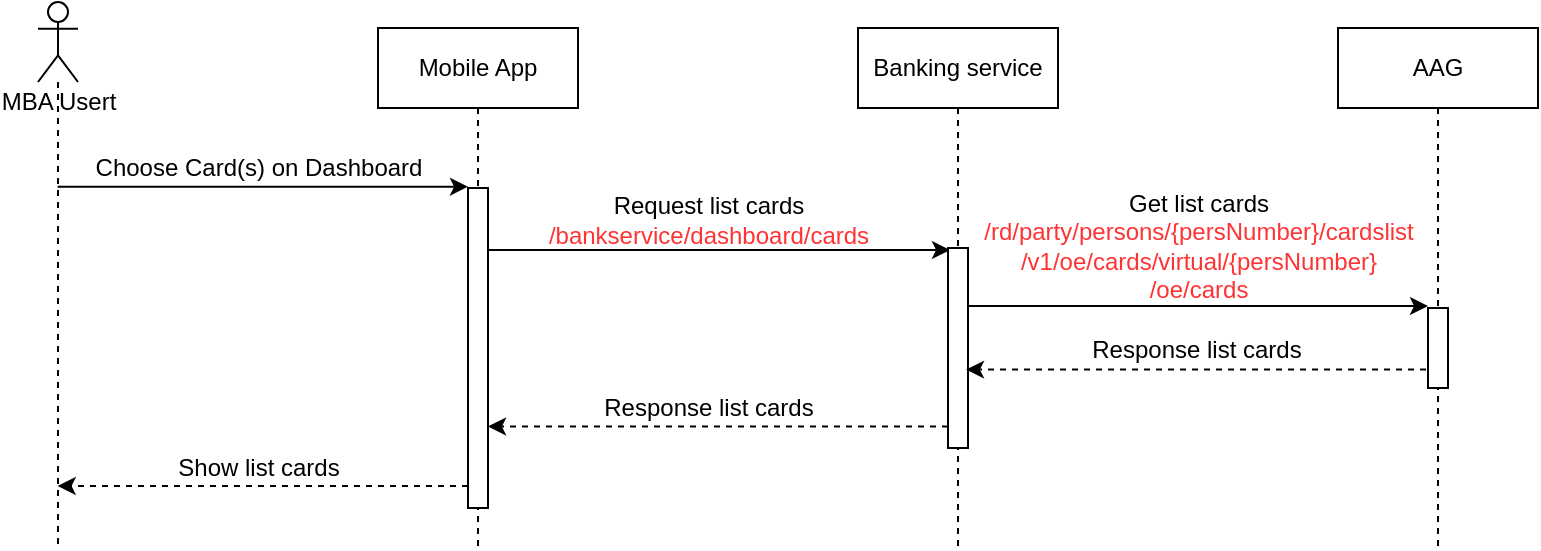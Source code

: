 <mxfile version="14.9.6" type="github" pages="15">
  <diagram id="hd0Ka5t1frM0ckPXlcHm" name="View-List-Card">
    <mxGraphModel dx="1692" dy="1129" grid="1" gridSize="10" guides="1" tooltips="1" connect="1" arrows="1" fold="1" page="1" pageScale="1" pageWidth="827" pageHeight="1169" math="0" shadow="0">
      <root>
        <mxCell id="_UagtH8NP6pTkRekgera-0" />
        <mxCell id="_UagtH8NP6pTkRekgera-1" parent="_UagtH8NP6pTkRekgera-0" />
        <mxCell id="_uYr-ArWrwQnzgeDa2tB-32" style="edgeStyle=none;rounded=0;orthogonalLoop=1;jettySize=auto;html=1;entryX=0;entryY=0.056;entryDx=0;entryDy=0;entryPerimeter=0;" parent="_UagtH8NP6pTkRekgera-1" edge="1">
          <mxGeometry relative="1" as="geometry">
            <mxPoint x="48.833" y="119.33" as="sourcePoint" />
            <mxPoint x="254" y="119.33" as="targetPoint" />
          </mxGeometry>
        </mxCell>
        <mxCell id="_uYr-ArWrwQnzgeDa2tB-0" value="MBA Usert" style="shape=umlLifeline;participant=umlActor;perimeter=lifelinePerimeter;html=1;container=1;collapsible=0;recursiveResize=0;verticalAlign=top;spacingTop=36;outlineConnect=0;strokeColor=#000000;strokeWidth=1;fillColor=none;size=40;" parent="_UagtH8NP6pTkRekgera-1" vertex="1">
          <mxGeometry x="39" y="27" width="20" height="273" as="geometry" />
        </mxCell>
        <mxCell id="_uYr-ArWrwQnzgeDa2tB-1" value="&lt;span&gt;Mobile App&lt;/span&gt;" style="shape=umlLifeline;perimeter=lifelinePerimeter;whiteSpace=wrap;html=1;container=1;collapsible=0;recursiveResize=0;outlineConnect=0;rounded=0;shadow=0;strokeColor=#000000;strokeWidth=1;fillColor=none;verticalAlign=middle;" parent="_UagtH8NP6pTkRekgera-1" vertex="1">
          <mxGeometry x="209" y="40" width="100" height="260" as="geometry" />
        </mxCell>
        <mxCell id="_uYr-ArWrwQnzgeDa2tB-2" value="&lt;span&gt;Banking service&lt;/span&gt;" style="shape=umlLifeline;perimeter=lifelinePerimeter;whiteSpace=wrap;html=1;container=1;collapsible=0;recursiveResize=0;outlineConnect=0;rounded=0;shadow=0;strokeColor=#000000;strokeWidth=1;fillColor=none;verticalAlign=middle;" parent="_UagtH8NP6pTkRekgera-1" vertex="1">
          <mxGeometry x="449" y="40" width="100" height="260" as="geometry" />
        </mxCell>
        <mxCell id="_uYr-ArWrwQnzgeDa2tB-3" value="&lt;span&gt;AAG&lt;/span&gt;" style="shape=umlLifeline;perimeter=lifelinePerimeter;whiteSpace=wrap;html=1;container=1;collapsible=0;recursiveResize=0;outlineConnect=0;rounded=0;shadow=0;strokeColor=#000000;strokeWidth=1;fillColor=none;verticalAlign=middle;" parent="_UagtH8NP6pTkRekgera-1" vertex="1">
          <mxGeometry x="689" y="40" width="100" height="260" as="geometry" />
        </mxCell>
        <mxCell id="_uYr-ArWrwQnzgeDa2tB-35" style="edgeStyle=none;rounded=0;orthogonalLoop=1;jettySize=auto;html=1;entryX=0.1;entryY=0.1;entryDx=0;entryDy=0;entryPerimeter=0;" parent="_UagtH8NP6pTkRekgera-1" edge="1">
          <mxGeometry relative="1" as="geometry">
            <mxPoint x="264" y="151" as="sourcePoint" />
            <mxPoint x="495" y="151" as="targetPoint" />
          </mxGeometry>
        </mxCell>
        <mxCell id="_uYr-ArWrwQnzgeDa2tB-42" style="edgeStyle=none;rounded=0;orthogonalLoop=1;jettySize=auto;html=1;dashed=1;" parent="_UagtH8NP6pTkRekgera-1" edge="1">
          <mxGeometry relative="1" as="geometry">
            <mxPoint x="254" y="269" as="sourcePoint" />
            <mxPoint x="48.833" y="269" as="targetPoint" />
          </mxGeometry>
        </mxCell>
        <mxCell id="_uYr-ArWrwQnzgeDa2tB-19" value="" style="html=1;points=[];perimeter=orthogonalPerimeter;" parent="_UagtH8NP6pTkRekgera-1" vertex="1">
          <mxGeometry x="254" y="120" width="10" height="160" as="geometry" />
        </mxCell>
        <mxCell id="_uYr-ArWrwQnzgeDa2tB-21" value="Choose Card(s) on Dashboard" style="text;html=1;align=center;verticalAlign=middle;resizable=0;points=[];autosize=1;strokeColor=none;" parent="_UagtH8NP6pTkRekgera-1" vertex="1">
          <mxGeometry x="59" y="99.81" width="180" height="20" as="geometry" />
        </mxCell>
        <mxCell id="_uYr-ArWrwQnzgeDa2tB-36" style="edgeStyle=none;rounded=0;orthogonalLoop=1;jettySize=auto;html=1;entryX=0.1;entryY=0.18;entryDx=0;entryDy=0;entryPerimeter=0;" parent="_UagtH8NP6pTkRekgera-1" edge="1">
          <mxGeometry relative="1" as="geometry">
            <mxPoint x="503" y="179" as="sourcePoint" />
            <mxPoint x="734" y="179" as="targetPoint" />
          </mxGeometry>
        </mxCell>
        <mxCell id="_uYr-ArWrwQnzgeDa2tB-41" style="edgeStyle=none;rounded=0;orthogonalLoop=1;jettySize=auto;html=1;entryX=1;entryY=0.819;entryDx=0;entryDy=0;entryPerimeter=0;dashed=1;" parent="_UagtH8NP6pTkRekgera-1" edge="1">
          <mxGeometry relative="1" as="geometry">
            <mxPoint x="494" y="239.23" as="sourcePoint" />
            <mxPoint x="264" y="239.23" as="targetPoint" />
          </mxGeometry>
        </mxCell>
        <mxCell id="_uYr-ArWrwQnzgeDa2tB-22" value="" style="html=1;points=[];perimeter=orthogonalPerimeter;" parent="_UagtH8NP6pTkRekgera-1" vertex="1">
          <mxGeometry x="494" y="150" width="10" height="100" as="geometry" />
        </mxCell>
        <mxCell id="_uYr-ArWrwQnzgeDa2tB-39" style="edgeStyle=none;rounded=0;orthogonalLoop=1;jettySize=auto;html=1;entryX=1;entryY=0.639;entryDx=0;entryDy=0;entryPerimeter=0;dashed=1;" parent="_UagtH8NP6pTkRekgera-1" edge="1">
          <mxGeometry relative="1" as="geometry">
            <mxPoint x="733" y="210.81" as="sourcePoint" />
            <mxPoint x="503" y="210.81" as="targetPoint" />
          </mxGeometry>
        </mxCell>
        <mxCell id="_uYr-ArWrwQnzgeDa2tB-24" value="" style="html=1;points=[];perimeter=orthogonalPerimeter;" parent="_UagtH8NP6pTkRekgera-1" vertex="1">
          <mxGeometry x="734" y="180" width="10" height="40" as="geometry" />
        </mxCell>
        <mxCell id="_uYr-ArWrwQnzgeDa2tB-25" value="Request list cards&lt;br&gt;&lt;font color=&quot;#ff3333&quot;&gt;/bankservice/dashboard/cards&lt;/font&gt;" style="text;html=1;align=center;verticalAlign=middle;resizable=0;points=[];autosize=1;strokeColor=none;" parent="_UagtH8NP6pTkRekgera-1" vertex="1">
          <mxGeometry x="284" y="121" width="180" height="30" as="geometry" />
        </mxCell>
        <mxCell id="_uYr-ArWrwQnzgeDa2tB-27" value="Get list cards&lt;br&gt;&lt;font color=&quot;#ff3333&quot;&gt;/rd/party/persons/{persNumber}/cardslist&lt;br&gt;/v1/oe/cards/virtual/{persNumber}&lt;br&gt;/oe/cards&lt;/font&gt;" style="text;html=1;align=center;verticalAlign=middle;resizable=0;points=[];autosize=1;strokeColor=none;" parent="_UagtH8NP6pTkRekgera-1" vertex="1">
          <mxGeometry x="504" y="118.52" width="230" height="60" as="geometry" />
        </mxCell>
        <mxCell id="_uYr-ArWrwQnzgeDa2tB-28" value="Response list cards" style="text;html=1;align=center;verticalAlign=middle;resizable=0;points=[];autosize=1;strokeColor=none;" parent="_UagtH8NP6pTkRekgera-1" vertex="1">
          <mxGeometry x="558" y="190.52" width="120" height="20" as="geometry" />
        </mxCell>
        <mxCell id="_uYr-ArWrwQnzgeDa2tB-29" value="Show list cards" style="text;html=1;align=center;verticalAlign=middle;resizable=0;points=[];autosize=1;strokeColor=none;" parent="_UagtH8NP6pTkRekgera-1" vertex="1">
          <mxGeometry x="99" y="250" width="100" height="20" as="geometry" />
        </mxCell>
        <mxCell id="_uYr-ArWrwQnzgeDa2tB-30" value="Response list cards" style="text;html=1;align=center;verticalAlign=middle;resizable=0;points=[];autosize=1;strokeColor=none;" parent="_UagtH8NP6pTkRekgera-1" vertex="1">
          <mxGeometry x="314" y="220" width="120" height="20" as="geometry" />
        </mxCell>
      </root>
    </mxGraphModel>
  </diagram>
  <diagram id="kgpKYQtTHZ0yAKxKKP6v" name="Open-card">
    <mxGraphModel dx="1692" dy="1129" grid="1" gridSize="10" guides="1" tooltips="1" connect="1" arrows="1" fold="1" page="1" pageScale="1" pageWidth="850" pageHeight="1100" math="0" shadow="0">
      <root>
        <mxCell id="0" />
        <mxCell id="1" parent="0" />
        <mxCell id="By4HMkN_MSCJ4IL5Xg5a-3" style="edgeStyle=none;rounded=0;orthogonalLoop=1;jettySize=auto;html=1;fontSize=12;entryX=0;entryY=0.034;entryDx=0;entryDy=0;entryPerimeter=0;" parent="1" edge="1">
          <mxGeometry relative="1" as="geometry">
            <mxPoint x="285" y="119.904" as="targetPoint" />
            <mxPoint x="63.5" y="119.904" as="sourcePoint" />
          </mxGeometry>
        </mxCell>
        <mxCell id="vo751mz3C_6tF2KK00Bt-24" value="MBA Usert" style="shape=umlLifeline;participant=umlActor;perimeter=lifelinePerimeter;html=1;container=1;collapsible=0;recursiveResize=0;verticalAlign=top;spacingTop=36;outlineConnect=0;strokeColor=#000000;strokeWidth=1;fillColor=none;size=40;" parent="1" vertex="1">
          <mxGeometry x="54" y="10" width="20" height="710" as="geometry" />
        </mxCell>
        <mxCell id="vo751mz3C_6tF2KK00Bt-27" value="&lt;span&gt;Mobile App&lt;/span&gt;" style="shape=umlLifeline;perimeter=lifelinePerimeter;whiteSpace=wrap;html=1;container=1;collapsible=0;recursiveResize=0;outlineConnect=0;rounded=0;shadow=0;strokeColor=#000000;strokeWidth=1;fillColor=none;verticalAlign=middle;" parent="1" vertex="1">
          <mxGeometry x="240" y="24" width="100" height="696" as="geometry" />
        </mxCell>
        <mxCell id="vo751mz3C_6tF2KK00Bt-32" value="&lt;span&gt;Card service&lt;/span&gt;" style="shape=umlLifeline;perimeter=lifelinePerimeter;whiteSpace=wrap;html=1;container=1;collapsible=0;recursiveResize=0;outlineConnect=0;rounded=0;shadow=0;strokeColor=#000000;strokeWidth=1;fillColor=none;verticalAlign=middle;" parent="1" vertex="1">
          <mxGeometry x="480" y="24" width="100" height="696" as="geometry" />
        </mxCell>
        <mxCell id="gTw7m5r9WYM5v2FRA-6i-1" value="AAG" style="shape=umlLifeline;perimeter=lifelinePerimeter;whiteSpace=wrap;html=1;container=1;collapsible=0;recursiveResize=0;outlineConnect=0;" parent="1" vertex="1">
          <mxGeometry x="730" y="24" width="100" height="696" as="geometry" />
        </mxCell>
        <mxCell id="QIuEyYcCNT5PP5Maq9_X-1" value="Alternative" style="shape=umlFrame;whiteSpace=wrap;html=1;fontSize=12;verticalAlign=middle;width=70;height=30;" parent="1" vertex="1">
          <mxGeometry x="20" y="184" width="810" height="516" as="geometry" />
        </mxCell>
        <mxCell id="QIuEyYcCNT5PP5Maq9_X-2" value="Alternative" style="shape=umlFrame;whiteSpace=wrap;html=1;fontSize=12;verticalAlign=middle;width=71;height=30;" parent="1" vertex="1">
          <mxGeometry x="40" y="538" width="770" height="142" as="geometry" />
        </mxCell>
        <mxCell id="QIuEyYcCNT5PP5Maq9_X-3" value="" style="line;strokeWidth=1;fillColor=none;align=left;verticalAlign=middle;spacingTop=-1;spacingLeft=3;spacingRight=3;rotatable=0;labelPosition=right;points=[];portConstraint=eastwest;fontSize=12;dashed=1;" parent="1" vertex="1">
          <mxGeometry x="20" y="289" width="810" height="8" as="geometry" />
        </mxCell>
        <mxCell id="QIuEyYcCNT5PP5Maq9_X-4" value="" style="line;strokeWidth=1;fillColor=none;align=left;verticalAlign=middle;spacingTop=-1;spacingLeft=3;spacingRight=3;rotatable=0;labelPosition=right;points=[];portConstraint=eastwest;fontSize=12;dashed=1;" parent="1" vertex="1">
          <mxGeometry x="40" y="598" width="770" height="8" as="geometry" />
        </mxCell>
        <mxCell id="0kLFKch9zdshAubh-1zO-1" value="Choose open virtual card" style="text;html=1;align=center;verticalAlign=middle;resizable=0;points=[];autosize=1;strokeColor=none;fontSize=12;" parent="1" vertex="1">
          <mxGeometry x="94" y="100" width="150" height="20" as="geometry" />
        </mxCell>
        <mxCell id="0kLFKch9zdshAubh-1zO-2" value="Validate user&lt;br&gt;&lt;font color=&quot;#ff3333&quot;&gt;/cardservice/virtual/preconditions&lt;/font&gt;" style="text;html=1;align=center;verticalAlign=middle;resizable=0;points=[];autosize=1;strokeColor=none;fontSize=12;" parent="1" vertex="1">
          <mxGeometry x="312.4" y="342" width="190" height="30" as="geometry" />
        </mxCell>
        <mxCell id="0kLFKch9zdshAubh-1zO-3" value="Get total card of user and user in blacklist&lt;br&gt;&lt;font color=&quot;#ff3333&quot;&gt;/v1/oe/cards/virtual/create-card-validation&lt;/font&gt;" style="text;html=1;align=center;verticalAlign=middle;resizable=0;points=[];autosize=1;strokeColor=none;fontSize=12;" parent="1" vertex="1">
          <mxGeometry x="531" y="454" width="240" height="30" as="geometry" />
        </mxCell>
        <mxCell id="0kLFKch9zdshAubh-1zO-4" value="Number card of user and &lt;br&gt;is a user in the blacklist" style="text;html=1;align=center;verticalAlign=middle;resizable=0;points=[];autosize=1;strokeColor=none;fontSize=12;" parent="1" vertex="1">
          <mxGeometry x="575" y="492" width="150" height="30" as="geometry" />
        </mxCell>
        <mxCell id="0kLFKch9zdshAubh-1zO-9" value="User invalid" style="text;html=1;align=center;verticalAlign=middle;resizable=0;points=[];autosize=1;strokeColor=none;fontSize=12;" parent="1" vertex="1">
          <mxGeometry x="369.4" y="546" width="80" height="20" as="geometry" />
        </mxCell>
        <mxCell id="0kLFKch9zdshAubh-1zO-10" value="Show popup" style="text;html=1;align=center;verticalAlign=middle;resizable=0;points=[];autosize=1;strokeColor=none;fontSize=12;" parent="1" vertex="1">
          <mxGeometry x="129" y="566" width="80" height="20" as="geometry" />
        </mxCell>
        <mxCell id="0kLFKch9zdshAubh-1zO-12" value="Show list cards design" style="text;html=1;align=center;verticalAlign=middle;resizable=0;points=[];autosize=1;strokeColor=none;fontSize=12;" parent="1" vertex="1">
          <mxGeometry x="104" y="627" width="130" height="20" as="geometry" />
        </mxCell>
        <mxCell id="0kLFKch9zdshAubh-1zO-13" value="Check previous open card request status&lt;br&gt;&lt;font color=&quot;#ff3333&quot;&gt;/cardservice/virtual/open-card-status&lt;/font&gt;" style="text;html=1;align=center;verticalAlign=middle;resizable=0;points=[];autosize=1;strokeColor=none;fontSize=12;" parent="1" vertex="1">
          <mxGeometry x="294.4" y="113" width="230" height="30" as="geometry" />
        </mxCell>
        <mxCell id="0kLFKch9zdshAubh-1zO-14" value="Get previous open card request&lt;br&gt;&lt;font color=&quot;#ff3333&quot;&gt;/v1/oe/cards/virtual/requests&lt;/font&gt;" style="text;html=1;align=center;verticalAlign=middle;resizable=0;points=[];autosize=1;strokeColor=none;fontSize=12;" parent="1" vertex="1">
          <mxGeometry x="559" y="131" width="180" height="30" as="geometry" />
        </mxCell>
        <mxCell id="0kLFKch9zdshAubh-1zO-16" value="Show popup" style="text;html=1;align=center;verticalAlign=middle;resizable=0;points=[];autosize=1;strokeColor=none;fontSize=12;" parent="1" vertex="1">
          <mxGeometry x="129" y="218" width="80" height="20" as="geometry" />
        </mxCell>
        <mxCell id="0kLFKch9zdshAubh-1zO-17" value="List open card status" style="text;html=1;align=center;verticalAlign=middle;resizable=0;points=[];autosize=1;strokeColor=none;fontSize=12;" parent="1" vertex="1">
          <mxGeometry x="584" y="192" width="130" height="20" as="geometry" />
        </mxCell>
        <mxCell id="0kLFKch9zdshAubh-1zO-19" value="Error 203 - Data not found" style="text;html=1;align=center;verticalAlign=middle;resizable=0;points=[];autosize=1;strokeColor=none;fontSize=12;" parent="1" vertex="1">
          <mxGeometry x="574" y="303" width="150" height="20" as="geometry" />
        </mxCell>
        <mxCell id="0kLFKch9zdshAubh-1zO-20" value="User valid" style="text;html=1;align=center;verticalAlign=middle;resizable=0;points=[];autosize=1;strokeColor=none;fontSize=12;" parent="1" vertex="1">
          <mxGeometry x="374.4" y="607" width="70" height="20" as="geometry" />
        </mxCell>
        <mxCell id="By4HMkN_MSCJ4IL5Xg5a-4" style="edgeStyle=none;rounded=0;orthogonalLoop=1;jettySize=auto;html=1;entryX=0;entryY=0.039;entryDx=0;entryDy=0;entryPerimeter=0;fontSize=12;" parent="1" edge="1">
          <mxGeometry relative="1" as="geometry">
            <mxPoint x="295" y="143.44" as="sourcePoint" />
            <mxPoint x="525" y="144.124" as="targetPoint" />
          </mxGeometry>
        </mxCell>
        <mxCell id="By4HMkN_MSCJ4IL5Xg5a-8" style="edgeStyle=none;rounded=0;orthogonalLoop=1;jettySize=auto;html=1;dashed=1;fontSize=12;exitX=0;exitY=0.241;exitDx=0;exitDy=0;exitPerimeter=0;" parent="1" edge="1">
          <mxGeometry relative="1" as="geometry">
            <mxPoint x="285" y="237.996" as="sourcePoint" />
            <mxPoint x="64" y="238" as="targetPoint" />
          </mxGeometry>
        </mxCell>
        <mxCell id="By4HMkN_MSCJ4IL5Xg5a-10" style="edgeStyle=none;rounded=0;orthogonalLoop=1;jettySize=auto;html=1;entryX=0;entryY=0.397;entryDx=0;entryDy=0;entryPerimeter=0;fontSize=12;" parent="1" edge="1">
          <mxGeometry relative="1" as="geometry">
            <mxPoint x="295" y="373.45" as="sourcePoint" />
            <mxPoint x="525" y="372.852" as="targetPoint" />
          </mxGeometry>
        </mxCell>
        <mxCell id="By4HMkN_MSCJ4IL5Xg5a-26" style="edgeStyle=none;rounded=0;orthogonalLoop=1;jettySize=auto;html=1;entryX=0.028;entryY=0.25;entryDx=0;entryDy=0;entryPerimeter=0;dashed=1;fontSize=12;exitX=0;exitY=0.655;exitDx=0;exitDy=0;exitPerimeter=0;" parent="1" edge="1">
          <mxGeometry relative="1" as="geometry">
            <mxPoint x="285" y="588.18" as="sourcePoint" />
            <mxPoint x="62" y="588" as="targetPoint" />
          </mxGeometry>
        </mxCell>
        <mxCell id="By4HMkN_MSCJ4IL5Xg5a-30" style="edgeStyle=none;rounded=0;orthogonalLoop=1;jettySize=auto;html=1;entryX=0.028;entryY=0.95;entryDx=0;entryDy=0;entryPerimeter=0;dashed=1;fontSize=12;exitX=0;exitY=0.761;exitDx=0;exitDy=0;exitPerimeter=0;" parent="1" edge="1">
          <mxGeometry relative="1" as="geometry">
            <mxPoint x="285" y="647.116" as="sourcePoint" />
            <mxPoint x="64.137" y="647" as="targetPoint" />
          </mxGeometry>
        </mxCell>
        <mxCell id="By4HMkN_MSCJ4IL5Xg5a-5" style="edgeStyle=none;rounded=0;orthogonalLoop=1;jettySize=auto;html=1;entryX=0;entryY=0.07;entryDx=0;entryDy=0;entryPerimeter=0;fontSize=12;" parent="1" target="FMFbBagFPy5bo-u_KdaM-8" edge="1">
          <mxGeometry relative="1" as="geometry">
            <mxPoint x="535" y="161.72" as="sourcePoint" />
            <mxPoint x="705.86" y="161.72" as="targetPoint" />
          </mxGeometry>
        </mxCell>
        <mxCell id="By4HMkN_MSCJ4IL5Xg5a-7" style="edgeStyle=none;rounded=0;orthogonalLoop=1;jettySize=auto;html=1;entryX=0.971;entryY=0.165;entryDx=0;entryDy=0;entryPerimeter=0;dashed=1;fontSize=12;exitX=0;exitY=0.192;exitDx=0;exitDy=0;exitPerimeter=0;" parent="1" source="FMFbBagFPy5bo-u_KdaM-8" edge="1">
          <mxGeometry relative="1" as="geometry">
            <mxPoint x="705" y="212.6" as="sourcePoint" />
            <mxPoint x="533.71" y="212.6" as="targetPoint" />
          </mxGeometry>
        </mxCell>
        <mxCell id="By4HMkN_MSCJ4IL5Xg5a-9" style="edgeStyle=none;rounded=0;orthogonalLoop=1;jettySize=auto;html=1;entryX=0.971;entryY=0.238;entryDx=0;entryDy=0;entryPerimeter=0;dashed=1;fontSize=12;exitX=0;exitY=0.383;exitDx=0;exitDy=0;exitPerimeter=0;" parent="1" edge="1">
          <mxGeometry relative="1" as="geometry">
            <mxPoint x="776" y="322.838" as="sourcePoint" />
            <mxPoint x="533.71" y="322.92" as="targetPoint" />
          </mxGeometry>
        </mxCell>
        <mxCell id="By4HMkN_MSCJ4IL5Xg5a-11" style="edgeStyle=none;rounded=0;orthogonalLoop=1;jettySize=auto;html=1;entryX=0;entryY=0.526;entryDx=0;entryDy=0;entryPerimeter=0;fontSize=12;" parent="1" edge="1">
          <mxGeometry relative="1" as="geometry">
            <mxPoint x="535" y="484.67" as="sourcePoint" />
            <mxPoint x="776" y="485.036" as="targetPoint" />
          </mxGeometry>
        </mxCell>
        <mxCell id="By4HMkN_MSCJ4IL5Xg5a-25" style="edgeStyle=none;rounded=0;orthogonalLoop=1;jettySize=auto;html=1;entryX=0.9;entryY=0.403;entryDx=0;entryDy=0;entryPerimeter=0;dashed=1;fontSize=12;exitX=0;exitY=0.624;exitDx=0;exitDy=0;exitPerimeter=0;" parent="1" edge="1">
          <mxGeometry relative="1" as="geometry">
            <mxPoint x="525" y="565.984" as="sourcePoint" />
            <mxPoint x="294" y="566.52" as="targetPoint" />
          </mxGeometry>
        </mxCell>
        <mxCell id="By4HMkN_MSCJ4IL5Xg5a-27" style="edgeStyle=none;rounded=0;orthogonalLoop=1;jettySize=auto;html=1;entryX=0.971;entryY=0.475;entryDx=0;entryDy=0;entryPerimeter=0;dashed=1;fontSize=12;exitX=0;exitY=0.742;exitDx=0;exitDy=0;exitPerimeter=0;" parent="1" edge="1">
          <mxGeometry relative="1" as="geometry">
            <mxPoint x="525" y="626.872" as="sourcePoint" />
            <mxPoint x="294.71" y="627" as="targetPoint" />
          </mxGeometry>
        </mxCell>
        <mxCell id="By4HMkN_MSCJ4IL5Xg5a-23" style="edgeStyle=none;rounded=0;orthogonalLoop=1;jettySize=auto;html=1;entryX=1.086;entryY=0.293;entryDx=0;entryDy=0;entryPerimeter=0;fontSize=12;dashed=1;exitX=0;exitY=0.573;exitDx=0;exitDy=0;exitPerimeter=0;" parent="1" edge="1">
          <mxGeometry relative="1" as="geometry">
            <mxPoint x="776" y="522.178" as="sourcePoint" />
            <mxPoint x="535.86" y="522.33" as="targetPoint" />
          </mxGeometry>
        </mxCell>
        <mxCell id="FMFbBagFPy5bo-u_KdaM-8" value="" style="html=1;points=[];perimeter=orthogonalPerimeter;fontSize=12;verticalAlign=middle;" parent="1" vertex="1">
          <mxGeometry x="776" y="134" width="10" height="416" as="geometry" />
        </mxCell>
        <mxCell id="FMFbBagFPy5bo-u_KdaM-11" value="If have" style="text;align=center;fontStyle=1;verticalAlign=middle;spacingLeft=3;spacingRight=3;strokeColor=none;rotatable=0;points=[[0,0.5],[1,0.5]];portConstraint=eastwest;dashed=1;fontSize=12;" parent="1" vertex="1">
          <mxGeometry x="94" y="184" width="80" height="26" as="geometry" />
        </mxCell>
        <mxCell id="FMFbBagFPy5bo-u_KdaM-12" value="Else" style="text;align=center;fontStyle=1;verticalAlign=middle;spacingLeft=3;spacingRight=3;strokeColor=none;rotatable=0;points=[[0,0.5],[1,0.5]];portConstraint=eastwest;dashed=1;fontSize=12;" parent="1" vertex="1">
          <mxGeometry x="94" y="293" width="80" height="26" as="geometry" />
        </mxCell>
        <mxCell id="FMFbBagFPy5bo-u_KdaM-13" value="If invalid" style="text;align=center;fontStyle=1;verticalAlign=middle;spacingLeft=3;spacingRight=3;strokeColor=none;rotatable=0;points=[[0,0.5],[1,0.5]];portConstraint=eastwest;dashed=1;fontSize=12;" parent="1" vertex="1">
          <mxGeometry x="104" y="538" width="80" height="26" as="geometry" />
        </mxCell>
        <mxCell id="FMFbBagFPy5bo-u_KdaM-14" value="Else" style="text;align=center;fontStyle=1;verticalAlign=middle;spacingLeft=3;spacingRight=3;strokeColor=none;rotatable=0;points=[[0,0.5],[1,0.5]];portConstraint=eastwest;dashed=1;fontSize=12;" parent="1" vertex="1">
          <mxGeometry x="94" y="605" width="80" height="26" as="geometry" />
        </mxCell>
        <mxCell id="rYtygCeheXvvuzW7-XiP-1" value="Open card status didn&#39;t&lt;br&gt;show popup yet" style="text;html=1;align=center;verticalAlign=middle;resizable=0;points=[];autosize=1;strokeColor=none;fontSize=12;" parent="1" vertex="1">
          <mxGeometry x="340" y="194" width="140" height="30" as="geometry" />
        </mxCell>
        <mxCell id="rYtygCeheXvvuzW7-XiP-2" style="edgeStyle=none;rounded=0;orthogonalLoop=1;jettySize=auto;html=1;entryX=0.971;entryY=0.165;entryDx=0;entryDy=0;entryPerimeter=0;dashed=1;fontSize=12;exitX=0;exitY=0.194;exitDx=0;exitDy=0;exitPerimeter=0;" parent="1" edge="1">
          <mxGeometry relative="1" as="geometry">
            <mxPoint x="525" y="224.104" as="sourcePoint" />
            <mxPoint x="294.71" y="223.6" as="targetPoint" />
          </mxGeometry>
        </mxCell>
        <mxCell id="rYtygCeheXvvuzW7-XiP-3" value="Empty list open card status" style="text;html=1;align=center;verticalAlign=middle;resizable=0;points=[];autosize=1;strokeColor=none;fontSize=12;" parent="1" vertex="1">
          <mxGeometry x="329.4" y="319" width="160" height="20" as="geometry" />
        </mxCell>
        <mxCell id="rYtygCeheXvvuzW7-XiP-4" style="edgeStyle=none;rounded=0;orthogonalLoop=1;jettySize=auto;html=1;entryX=0.971;entryY=0.238;entryDx=0;entryDy=0;entryPerimeter=0;dashed=1;fontSize=12;exitX=0;exitY=0.337;exitDx=0;exitDy=0;exitPerimeter=0;" parent="1" edge="1">
          <mxGeometry relative="1" as="geometry">
            <mxPoint x="525" y="338.892" as="sourcePoint" />
            <mxPoint x="293.76" y="338.92" as="targetPoint" />
          </mxGeometry>
        </mxCell>
        <mxCell id="FIk0sB6XdM3pcg6kThSW-1" value="" style="html=1;points=[];perimeter=orthogonalPerimeter;fontSize=12;verticalAlign=middle;" parent="1" vertex="1">
          <mxGeometry x="285" y="104" width="10" height="566" as="geometry" />
        </mxCell>
        <mxCell id="FIk0sB6XdM3pcg6kThSW-2" value="" style="html=1;points=[];perimeter=orthogonalPerimeter;fontSize=12;verticalAlign=middle;" parent="1" vertex="1">
          <mxGeometry x="525" y="124" width="10" height="526" as="geometry" />
        </mxCell>
        <mxCell id="kGI_6wE3YcUkbkLKz4M8-1" value="Get person detals and auth method&lt;br&gt;&lt;font color=&quot;#ff3333&quot;&gt;/rd/party/persons&lt;br&gt;/cpo/payments/pe/auth_methods&lt;/font&gt;" style="text;html=1;align=center;verticalAlign=middle;resizable=0;points=[];autosize=1;strokeColor=none;fontSize=12;" vertex="1" parent="1">
          <mxGeometry x="551" y="337" width="200" height="50" as="geometry" />
        </mxCell>
        <mxCell id="kGI_6wE3YcUkbkLKz4M8-2" value="Person details and list auth method" style="text;html=1;align=center;verticalAlign=middle;resizable=0;points=[];autosize=1;strokeColor=none;fontSize=12;" vertex="1" parent="1">
          <mxGeometry x="556" y="404" width="200" height="20" as="geometry" />
        </mxCell>
        <mxCell id="kGI_6wE3YcUkbkLKz4M8-3" style="edgeStyle=none;rounded=0;orthogonalLoop=1;jettySize=auto;html=1;entryX=0;entryY=0.526;entryDx=0;entryDy=0;entryPerimeter=0;fontSize=12;" edge="1" parent="1">
          <mxGeometry relative="1" as="geometry">
            <mxPoint x="535" y="386.67" as="sourcePoint" />
            <mxPoint x="776" y="387.036" as="targetPoint" />
          </mxGeometry>
        </mxCell>
        <mxCell id="kGI_6wE3YcUkbkLKz4M8-4" style="edgeStyle=none;rounded=0;orthogonalLoop=1;jettySize=auto;html=1;entryX=1.086;entryY=0.293;entryDx=0;entryDy=0;entryPerimeter=0;fontSize=12;dashed=1;exitX=0;exitY=0.573;exitDx=0;exitDy=0;exitPerimeter=0;" edge="1" parent="1">
          <mxGeometry relative="1" as="geometry">
            <mxPoint x="776" y="424.178" as="sourcePoint" />
            <mxPoint x="535.86" y="424.33" as="targetPoint" />
          </mxGeometry>
        </mxCell>
        <mxCell id="3hNrq5hFTNTI1w9ny7sa-1" style="edgeStyle=none;rounded=0;orthogonalLoop=1;jettySize=auto;html=1;entryX=0;entryY=0.253;entryDx=0;entryDy=0;entryPerimeter=0;fontSize=12;" edge="1" parent="1">
          <mxGeometry relative="1" as="geometry">
            <mxPoint x="295" y="264.0" as="sourcePoint" />
            <mxPoint x="525" y="264.078" as="targetPoint" />
          </mxGeometry>
        </mxCell>
        <mxCell id="3hNrq5hFTNTI1w9ny7sa-2" value="Update show popup&lt;br&gt;&lt;span style=&quot;color: rgb(255 , 51 , 51)&quot;&gt;/cardservice/virtual/open-card-status&lt;/span&gt;" style="text;html=1;align=center;verticalAlign=middle;resizable=0;points=[];autosize=1;strokeColor=none;fontSize=12;" vertex="1" parent="1">
          <mxGeometry x="302.4" y="234" width="210" height="30" as="geometry" />
        </mxCell>
        <mxCell id="3hNrq5hFTNTI1w9ny7sa-3" value="Update show popup&lt;br&gt;&lt;font color=&quot;#ff3333&quot;&gt;/v1/oe/cards/virtual/requests/&lt;br&gt;{requestTraceId}/update-popup&lt;/font&gt;" style="text;html=1;align=center;verticalAlign=middle;resizable=0;points=[];autosize=1;strokeColor=none;fontSize=12;" vertex="1" parent="1">
          <mxGeometry x="567" y="230" width="180" height="50" as="geometry" />
        </mxCell>
        <mxCell id="3hNrq5hFTNTI1w9ny7sa-4" style="edgeStyle=none;rounded=0;orthogonalLoop=1;jettySize=auto;html=1;entryX=0;entryY=0.07;entryDx=0;entryDy=0;entryPerimeter=0;fontSize=12;" edge="1" parent="1">
          <mxGeometry relative="1" as="geometry">
            <mxPoint x="535" y="280.72" as="sourcePoint" />
            <mxPoint x="776" y="280.02" as="targetPoint" />
          </mxGeometry>
        </mxCell>
      </root>
    </mxGraphModel>
  </diagram>
  <diagram id="KYOV7ODl5DAIA2f_oERb" name="Open-card-user-info">
    <mxGraphModel dx="1692" dy="1129" grid="1" gridSize="10" guides="1" tooltips="1" connect="1" arrows="1" fold="1" page="1" pageScale="1" pageWidth="827" pageHeight="1169" math="0" shadow="0">
      <root>
        <mxCell id="QinwR9uIr_FC2ZUE0VAv-0" />
        <mxCell id="QinwR9uIr_FC2ZUE0VAv-1" parent="QinwR9uIr_FC2ZUE0VAv-0" />
        <mxCell id="KEt05ci6bOmSHgRWXS0x-3" value="MBA Usert" style="shape=umlLifeline;participant=umlActor;perimeter=lifelinePerimeter;html=1;container=1;collapsible=0;recursiveResize=0;verticalAlign=top;spacingTop=36;outlineConnect=0;strokeColor=#000000;strokeWidth=1;fillColor=none;size=40;" parent="QinwR9uIr_FC2ZUE0VAv-1" vertex="1">
          <mxGeometry x="60" y="10" width="20" height="800" as="geometry" />
        </mxCell>
        <mxCell id="KEt05ci6bOmSHgRWXS0x-4" value="&lt;span&gt;Mobile App&lt;/span&gt;" style="shape=umlLifeline;perimeter=lifelinePerimeter;whiteSpace=wrap;html=1;container=1;collapsible=0;recursiveResize=0;outlineConnect=0;rounded=0;shadow=0;strokeColor=#000000;strokeWidth=1;fillColor=none;verticalAlign=middle;" parent="QinwR9uIr_FC2ZUE0VAv-1" vertex="1">
          <mxGeometry x="180" y="24" width="100" height="786" as="geometry" />
        </mxCell>
        <mxCell id="KEt05ci6bOmSHgRWXS0x-5" value="&lt;span&gt;Banking service/&lt;br&gt;Card service&lt;/span&gt;" style="shape=umlLifeline;perimeter=lifelinePerimeter;whiteSpace=wrap;html=1;container=1;collapsible=0;recursiveResize=0;outlineConnect=0;rounded=0;shadow=0;strokeColor=#000000;strokeWidth=1;fillColor=none;verticalAlign=middle;" parent="QinwR9uIr_FC2ZUE0VAv-1" vertex="1">
          <mxGeometry x="361" y="24" width="100" height="786" as="geometry" />
        </mxCell>
        <mxCell id="KEt05ci6bOmSHgRWXS0x-6" value="&lt;span&gt;AAG&lt;/span&gt;" style="shape=umlLifeline;perimeter=lifelinePerimeter;whiteSpace=wrap;html=1;container=1;collapsible=0;recursiveResize=0;outlineConnect=0;rounded=0;shadow=0;strokeColor=#000000;strokeWidth=1;fillColor=none;verticalAlign=middle;" parent="QinwR9uIr_FC2ZUE0VAv-1" vertex="1">
          <mxGeometry x="720" y="24" width="100" height="786" as="geometry" />
        </mxCell>
        <mxCell id="KEt05ci6bOmSHgRWXS0x-11" value="BO" style="shape=umlLifeline;perimeter=lifelinePerimeter;whiteSpace=wrap;html=1;container=1;collapsible=0;recursiveResize=0;outlineConnect=0;" parent="QinwR9uIr_FC2ZUE0VAv-1" vertex="1">
          <mxGeometry x="540" y="24" width="100" height="786" as="geometry" />
        </mxCell>
        <mxCell id="KEt05ci6bOmSHgRWXS0x-12" value="Choose card design" style="text;html=1;align=center;verticalAlign=middle;resizable=0;points=[];autosize=1;strokeColor=none;fontSize=12;" parent="QinwR9uIr_FC2ZUE0VAv-1" vertex="1">
          <mxGeometry x="87.9" y="101" width="120" height="20" as="geometry" />
        </mxCell>
        <mxCell id="hrhKhoskwiYAp-5zTIl--0" style="edgeStyle=none;rounded=0;orthogonalLoop=1;jettySize=auto;html=1;entryX=-0.386;entryY=0.666;entryDx=0;entryDy=0;entryPerimeter=0;fontSize=12;" edge="1" parent="QinwR9uIr_FC2ZUE0VAv-1">
          <mxGeometry relative="1" as="geometry">
            <mxPoint x="221.14" y="120.44" as="targetPoint" />
            <mxPoint x="69.5" y="120.44" as="sourcePoint" />
          </mxGeometry>
        </mxCell>
        <mxCell id="SfTNdpCIm8HovjO9EgIw-0" style="edgeStyle=none;rounded=0;orthogonalLoop=1;jettySize=auto;html=1;dashed=1;fontSize=12;" edge="1" parent="QinwR9uIr_FC2ZUE0VAv-1">
          <mxGeometry relative="1" as="geometry">
            <mxPoint x="227.51" y="155.23" as="sourcePoint" />
            <mxPoint x="72.296" y="155.23" as="targetPoint" />
            <Array as="points">
              <mxPoint x="212.51" y="155.23" />
            </Array>
          </mxGeometry>
        </mxCell>
        <mxCell id="SfTNdpCIm8HovjO9EgIw-1" value="Input email, phone&lt;br&gt;and embossing name" style="text;html=1;align=center;verticalAlign=middle;resizable=0;points=[];autosize=1;strokeColor=none;fontSize=12;" vertex="1" parent="QinwR9uIr_FC2ZUE0VAv-1">
          <mxGeometry x="84.9" y="125" width="130" height="30" as="geometry" />
        </mxCell>
        <mxCell id="SfTNdpCIm8HovjO9EgIw-2" value="Validate email, phone&lt;br&gt;and embossing name" style="text;html=1;align=center;verticalAlign=middle;resizable=0;points=[];autosize=1;strokeColor=none;fontSize=12;" vertex="1" parent="QinwR9uIr_FC2ZUE0VAv-1">
          <mxGeometry x="255.0" y="165.23" width="130" height="30" as="geometry" />
        </mxCell>
        <mxCell id="SfTNdpCIm8HovjO9EgIw-3" style="edgeStyle=orthogonalEdgeStyle;rounded=0;orthogonalLoop=1;jettySize=auto;html=1;" edge="1" parent="QinwR9uIr_FC2ZUE0VAv-1">
          <mxGeometry relative="1" as="geometry">
            <mxPoint x="237" y="195.23" as="sourcePoint" />
            <mxPoint x="238" y="209.23" as="targetPoint" />
            <Array as="points">
              <mxPoint x="282" y="195.23" />
              <mxPoint x="282" y="209.23" />
            </Array>
          </mxGeometry>
        </mxCell>
        <mxCell id="SfTNdpCIm8HovjO9EgIw-4" style="edgeStyle=none;rounded=0;orthogonalLoop=1;jettySize=auto;html=1;entryX=-0.386;entryY=0.666;entryDx=0;entryDy=0;entryPerimeter=0;fontSize=12;" edge="1" parent="QinwR9uIr_FC2ZUE0VAv-1">
          <mxGeometry relative="1" as="geometry">
            <mxPoint x="223.72" y="180.0" as="targetPoint" />
            <mxPoint x="72.08" y="180.0" as="sourcePoint" />
          </mxGeometry>
        </mxCell>
        <mxCell id="SfTNdpCIm8HovjO9EgIw-5" value="Input values" style="text;html=1;align=center;verticalAlign=middle;resizable=0;points=[];autosize=1;strokeColor=none;" vertex="1" parent="QinwR9uIr_FC2ZUE0VAv-1">
          <mxGeometry x="107.9" y="160.23" width="80" height="20" as="geometry" />
        </mxCell>
        <mxCell id="AoOhtbE6Ck0oVddtIwvN-0" value="Alternative" style="shape=umlFrame;whiteSpace=wrap;html=1;fontSize=12;verticalAlign=middle;width=70;height=30;" vertex="1" parent="QinwR9uIr_FC2ZUE0VAv-1">
          <mxGeometry x="25" y="220" width="780" height="570" as="geometry" />
        </mxCell>
        <mxCell id="vcCA-rele761aZpJAP-U-0" value="If invalid" style="text;align=center;fontStyle=1;verticalAlign=middle;spacingLeft=3;spacingRight=3;strokeColor=none;rotatable=0;points=[[0,0.5],[1,0.5]];portConstraint=eastwest;dashed=1;fontSize=12;" vertex="1" parent="QinwR9uIr_FC2ZUE0VAv-1">
          <mxGeometry x="100" y="220" width="80" height="26" as="geometry" />
        </mxCell>
        <mxCell id="vcCA-rele761aZpJAP-U-1" value="Show error message" style="text;html=1;align=center;verticalAlign=middle;resizable=0;points=[];autosize=1;strokeColor=none;fontSize=12;" vertex="1" parent="QinwR9uIr_FC2ZUE0VAv-1">
          <mxGeometry x="86.11" y="246" width="130" height="20" as="geometry" />
        </mxCell>
        <mxCell id="vcCA-rele761aZpJAP-U-2" style="edgeStyle=none;rounded=0;orthogonalLoop=1;jettySize=auto;html=1;entryX=0.051;entryY=0.339;entryDx=0;entryDy=0;entryPerimeter=0;dashed=1;fontSize=12;" edge="1" parent="QinwR9uIr_FC2ZUE0VAv-1">
          <mxGeometry relative="1" as="geometry">
            <mxPoint x="225.51" y="265.84" as="sourcePoint" />
            <mxPoint x="70.29" y="265.84" as="targetPoint" />
          </mxGeometry>
        </mxCell>
        <mxCell id="6QPDQ6BCDfvxm0sC8z1f-0" value="" style="line;strokeWidth=1;fillColor=none;align=left;verticalAlign=middle;spacingTop=-1;spacingLeft=3;spacingRight=3;rotatable=0;labelPosition=right;points=[];portConstraint=eastwest;dashed=1;" vertex="1" parent="QinwR9uIr_FC2ZUE0VAv-1">
          <mxGeometry x="25" y="276" width="775" height="8" as="geometry" />
        </mxCell>
        <mxCell id="RjZiQdWr5EHilqLMvorn-0" value="Else" style="text;align=center;fontStyle=1;verticalAlign=middle;spacingLeft=3;spacingRight=3;strokeColor=none;rotatable=0;points=[[0,0.5],[1,0.5]];portConstraint=eastwest;dashed=1;fontSize=12;" vertex="1" parent="QinwR9uIr_FC2ZUE0VAv-1">
          <mxGeometry x="107.9" y="280" width="80" height="26" as="geometry" />
        </mxCell>
        <mxCell id="XPwePn54EAE1wuMBII6Q-0" style="edgeStyle=none;rounded=0;orthogonalLoop=1;jettySize=auto;html=1;entryX=-0.314;entryY=0.857;entryDx=0;entryDy=0;entryPerimeter=0;fontSize=12;" edge="1" parent="QinwR9uIr_FC2ZUE0VAv-1">
          <mxGeometry relative="1" as="geometry">
            <mxPoint x="222.36" y="483.88" as="targetPoint" />
            <mxPoint x="70" y="483.88" as="sourcePoint" />
          </mxGeometry>
        </mxCell>
        <mxCell id="XPwePn54EAE1wuMBII6Q-1" value="Get list account API&lt;br&gt;&lt;font color=&quot;#ff3333&quot;&gt;/legacy/rd/party/persons/{persNumber}/account&lt;br&gt;/oe/ld/accounts&lt;br&gt;/oe/ld/accounts/{accountNumber}/acctbals&lt;br&gt;&lt;/font&gt;" style="text;html=1;align=center;verticalAlign=middle;resizable=0;points=[];autosize=1;strokeColor=none;fontSize=12;" vertex="1" parent="QinwR9uIr_FC2ZUE0VAv-1">
          <mxGeometry x="456.31" y="290" width="270" height="60" as="geometry" />
        </mxCell>
        <mxCell id="XPwePn54EAE1wuMBII6Q-2" value="Request list account&lt;br&gt;&lt;font color=&quot;#ff3333&quot;&gt;/bankservice/account/list/&lt;br&gt;account-virtualcard&lt;br&gt;/bankservice/account/balance&lt;br&gt;&lt;/font&gt;" style="text;html=1;align=center;verticalAlign=middle;resizable=0;points=[];autosize=1;strokeColor=none;fontSize=12;" vertex="1" parent="QinwR9uIr_FC2ZUE0VAv-1">
          <mxGeometry x="235" y="281" width="170" height="60" as="geometry" />
        </mxCell>
        <mxCell id="XPwePn54EAE1wuMBII6Q-3" value="List account and balance" style="text;html=1;align=center;verticalAlign=middle;resizable=0;points=[];autosize=1;strokeColor=none;fontSize=12;" vertex="1" parent="QinwR9uIr_FC2ZUE0VAv-1">
          <mxGeometry x="515.5" y="350" width="150" height="20" as="geometry" />
        </mxCell>
        <mxCell id="XPwePn54EAE1wuMBII6Q-4" value="Open fee and&amp;nbsp;annual fee" style="text;html=1;align=center;verticalAlign=middle;resizable=0;points=[];autosize=1;strokeColor=none;fontSize=12;" vertex="1" parent="QinwR9uIr_FC2ZUE0VAv-1">
          <mxGeometry x="515.5" y="424" width="150" height="20" as="geometry" />
        </mxCell>
        <mxCell id="XPwePn54EAE1wuMBII6Q-5" value="Reponse fees" style="text;html=1;align=center;verticalAlign=middle;resizable=0;points=[];autosize=1;strokeColor=none;fontSize=12;" vertex="1" parent="QinwR9uIr_FC2ZUE0VAv-1">
          <mxGeometry x="278.9" y="433" width="90" height="20" as="geometry" />
        </mxCell>
        <mxCell id="XPwePn54EAE1wuMBII6Q-6" value="Show list account and fee" style="text;html=1;align=center;verticalAlign=middle;resizable=0;points=[];autosize=1;strokeColor=none;fontSize=12;" vertex="1" parent="QinwR9uIr_FC2ZUE0VAv-1">
          <mxGeometry x="72.1" y="442" width="150" height="20" as="geometry" />
        </mxCell>
        <mxCell id="XPwePn54EAE1wuMBII6Q-7" value="Get open card fee&lt;br&gt;&lt;font color=&quot;#ff3333&quot;&gt;/v1/oe/cards/virtual/fees&lt;/font&gt;" style="text;html=1;align=center;verticalAlign=middle;resizable=0;points=[];autosize=1;strokeColor=none;fontSize=12;" vertex="1" parent="QinwR9uIr_FC2ZUE0VAv-1">
          <mxGeometry x="520.5" y="392" width="140" height="30" as="geometry" />
        </mxCell>
        <mxCell id="XPwePn54EAE1wuMBII6Q-8" value="Choose account" style="text;html=1;align=center;verticalAlign=middle;resizable=0;points=[];autosize=1;strokeColor=none;fontSize=12;" vertex="1" parent="QinwR9uIr_FC2ZUE0VAv-1">
          <mxGeometry x="97.1" y="464" width="100" height="20" as="geometry" />
        </mxCell>
        <mxCell id="XPwePn54EAE1wuMBII6Q-9" style="edgeStyle=none;rounded=0;orthogonalLoop=1;jettySize=auto;html=1;entryX=-0.343;entryY=0.688;entryDx=0;entryDy=0;entryPerimeter=0;fontSize=12;" edge="1" parent="QinwR9uIr_FC2ZUE0VAv-1">
          <mxGeometry relative="1" as="geometry">
            <mxPoint x="235.5" y="341.28" as="sourcePoint" />
            <mxPoint x="403.07" y="341.28" as="targetPoint" />
          </mxGeometry>
        </mxCell>
        <mxCell id="XPwePn54EAE1wuMBII6Q-10" style="edgeStyle=none;rounded=0;orthogonalLoop=1;jettySize=auto;html=1;dashed=1;fontSize=12;" edge="1" parent="QinwR9uIr_FC2ZUE0VAv-1">
          <mxGeometry relative="1" as="geometry">
            <mxPoint x="225.5" y="462" as="sourcePoint" />
            <mxPoint x="70.286" y="462" as="targetPoint" />
          </mxGeometry>
        </mxCell>
        <mxCell id="XPwePn54EAE1wuMBII6Q-11" style="edgeStyle=none;rounded=0;orthogonalLoop=1;jettySize=auto;html=1;fontSize=12;entryX=0;entryY=0.078;entryDx=0;entryDy=0;entryPerimeter=0;" edge="1" parent="QinwR9uIr_FC2ZUE0VAv-1">
          <mxGeometry relative="1" as="geometry">
            <mxPoint x="416.5" y="350.03" as="sourcePoint" />
            <mxPoint x="765.5" y="349.988" as="targetPoint" />
          </mxGeometry>
        </mxCell>
        <mxCell id="XPwePn54EAE1wuMBII6Q-12" style="edgeStyle=none;rounded=0;orthogonalLoop=1;jettySize=auto;html=1;entryX=0;entryY=0.194;entryDx=0;entryDy=0;entryPerimeter=0;fontSize=12;" edge="1" parent="QinwR9uIr_FC2ZUE0VAv-1">
          <mxGeometry relative="1" as="geometry">
            <mxPoint x="416.5" y="422.07" as="sourcePoint" />
            <mxPoint x="765.5" y="422.124" as="targetPoint" />
          </mxGeometry>
        </mxCell>
        <mxCell id="XPwePn54EAE1wuMBII6Q-13" style="edgeStyle=none;rounded=0;orthogonalLoop=1;jettySize=auto;html=1;entryX=1.043;entryY=0.81;entryDx=0;entryDy=0;entryPerimeter=0;dashed=1;fontSize=12;" edge="1" parent="QinwR9uIr_FC2ZUE0VAv-1">
          <mxGeometry relative="1" as="geometry">
            <mxPoint x="406.5" y="453.4" as="sourcePoint" />
            <mxPoint x="235.93" y="453.4" as="targetPoint" />
          </mxGeometry>
        </mxCell>
        <mxCell id="XPwePn54EAE1wuMBII6Q-14" style="edgeStyle=none;rounded=0;orthogonalLoop=1;jettySize=auto;html=1;entryX=0.943;entryY=0.74;entryDx=0;entryDy=0;entryPerimeter=0;dashed=1;fontSize=12;exitX=0;exitY=0.139;exitDx=0;exitDy=0;exitPerimeter=0;" edge="1" parent="QinwR9uIr_FC2ZUE0VAv-1">
          <mxGeometry relative="1" as="geometry">
            <mxPoint x="765.5" y="371.094" as="sourcePoint" />
            <mxPoint x="415.93" y="370.4" as="targetPoint" />
          </mxGeometry>
        </mxCell>
        <mxCell id="XPwePn54EAE1wuMBII6Q-15" style="edgeStyle=none;rounded=0;orthogonalLoop=1;jettySize=auto;html=1;dashed=1;fontSize=12;entryX=0.871;entryY=0.792;entryDx=0;entryDy=0;entryPerimeter=0;" edge="1" parent="QinwR9uIr_FC2ZUE0VAv-1">
          <mxGeometry relative="1" as="geometry">
            <mxPoint x="770.5" y="445" as="sourcePoint" />
            <mxPoint x="415.21" y="444.52" as="targetPoint" />
          </mxGeometry>
        </mxCell>
        <mxCell id="XPwePn54EAE1wuMBII6Q-16" value="&amp;nbsp;Validate available balance" style="text;html=1;align=center;verticalAlign=middle;resizable=0;points=[];autosize=1;strokeColor=none;fontSize=12;" vertex="1" parent="QinwR9uIr_FC2ZUE0VAv-1">
          <mxGeometry x="235.5" y="473" width="160" height="20" as="geometry" />
        </mxCell>
        <mxCell id="XPwePn54EAE1wuMBII6Q-23" value="Request fees&lt;br&gt;&lt;font color=&quot;#ff3333&quot;&gt;/cardservice/virtual/fees&lt;/font&gt;" style="text;html=1;align=center;verticalAlign=middle;resizable=0;points=[];autosize=1;strokeColor=none;fontSize=12;" vertex="1" parent="QinwR9uIr_FC2ZUE0VAv-1">
          <mxGeometry x="250" y="383" width="140" height="30" as="geometry" />
        </mxCell>
        <mxCell id="XPwePn54EAE1wuMBII6Q-24" style="edgeStyle=none;rounded=0;orthogonalLoop=1;jettySize=auto;html=1;entryX=-0.343;entryY=0.688;entryDx=0;entryDy=0;entryPerimeter=0;fontSize=12;" edge="1" parent="QinwR9uIr_FC2ZUE0VAv-1">
          <mxGeometry relative="1" as="geometry">
            <mxPoint x="235.5" y="413.28" as="sourcePoint" />
            <mxPoint x="403.07" y="413.28" as="targetPoint" />
          </mxGeometry>
        </mxCell>
        <mxCell id="XPwePn54EAE1wuMBII6Q-25" value="Reponse list account&lt;br&gt;and balance" style="text;html=1;align=center;verticalAlign=middle;resizable=0;points=[];autosize=1;strokeColor=none;fontSize=12;" vertex="1" parent="QinwR9uIr_FC2ZUE0VAv-1">
          <mxGeometry x="260.21" y="353" width="130" height="30" as="geometry" />
        </mxCell>
        <mxCell id="XPwePn54EAE1wuMBII6Q-26" style="edgeStyle=none;rounded=0;orthogonalLoop=1;jettySize=auto;html=1;entryX=1.043;entryY=0.81;entryDx=0;entryDy=0;entryPerimeter=0;dashed=1;fontSize=12;" edge="1" parent="QinwR9uIr_FC2ZUE0VAv-1">
          <mxGeometry relative="1" as="geometry">
            <mxPoint x="406.5" y="383" as="sourcePoint" />
            <mxPoint x="235.93" y="383" as="targetPoint" />
          </mxGeometry>
        </mxCell>
        <mxCell id="XPwePn54EAE1wuMBII6Q-27" style="edgeStyle=orthogonalEdgeStyle;rounded=0;orthogonalLoop=1;jettySize=auto;html=1;entryX=0.9;entryY=0.293;entryDx=0;entryDy=0;entryPerimeter=0;" edge="1" parent="QinwR9uIr_FC2ZUE0VAv-1">
          <mxGeometry relative="1" as="geometry">
            <mxPoint x="235.5" y="493" as="sourcePoint" />
            <mxPoint x="234.5" y="505.068" as="targetPoint" />
            <Array as="points">
              <mxPoint x="280.5" y="493" />
              <mxPoint x="280.5" y="505" />
            </Array>
          </mxGeometry>
        </mxCell>
        <mxCell id="mcODlbfxJklSnCoSqd3E-0" value="Alternative" style="shape=umlFrame;whiteSpace=wrap;html=1;width=70;height=30;" vertex="1" parent="QinwR9uIr_FC2ZUE0VAv-1">
          <mxGeometry x="42.5" y="520" width="740" height="250" as="geometry" />
        </mxCell>
        <mxCell id="uj5bsSwiWZR23nPAlLhF-9" value="Show error message" style="text;html=1;align=center;verticalAlign=middle;resizable=0;points=[];autosize=1;strokeColor=none;fontSize=12;" vertex="1" parent="QinwR9uIr_FC2ZUE0VAv-1">
          <mxGeometry x="92.21" y="550" width="130" height="20" as="geometry" />
        </mxCell>
        <mxCell id="uj5bsSwiWZR23nPAlLhF-10" style="edgeStyle=none;rounded=0;orthogonalLoop=1;jettySize=auto;html=1;entryX=0.051;entryY=0.339;entryDx=0;entryDy=0;entryPerimeter=0;dashed=1;fontSize=12;" edge="1" parent="QinwR9uIr_FC2ZUE0VAv-1">
          <mxGeometry relative="1" as="geometry">
            <mxPoint x="225.61" y="569.84" as="sourcePoint" />
            <mxPoint x="70.39" y="569.84" as="targetPoint" />
          </mxGeometry>
        </mxCell>
        <mxCell id="uj5bsSwiWZR23nPAlLhF-11" value="If invalid" style="text;align=center;fontStyle=1;verticalAlign=middle;spacingLeft=3;spacingRight=3;strokeColor=none;rotatable=0;points=[[0,0.5],[1,0.5]];portConstraint=eastwest;dashed=1;fontSize=12;" vertex="1" parent="QinwR9uIr_FC2ZUE0VAv-1">
          <mxGeometry x="117.21" y="524" width="80" height="26" as="geometry" />
        </mxCell>
        <mxCell id="uj5bsSwiWZR23nPAlLhF-12" value="Else" style="text;align=center;fontStyle=1;verticalAlign=middle;spacingLeft=3;spacingRight=3;strokeColor=none;rotatable=0;points=[[0,0.5],[1,0.5]];portConstraint=eastwest;dashed=1;fontSize=12;" vertex="1" parent="QinwR9uIr_FC2ZUE0VAv-1">
          <mxGeometry x="106.1" y="584.77" width="80" height="26" as="geometry" />
        </mxCell>
        <mxCell id="uj5bsSwiWZR23nPAlLhF-15" value="" style="line;strokeWidth=1;fillColor=none;align=left;verticalAlign=middle;spacingTop=-1;spacingLeft=3;spacingRight=3;rotatable=0;labelPosition=right;points=[];portConstraint=eastwest;dashed=1;" vertex="1" parent="QinwR9uIr_FC2ZUE0VAv-1">
          <mxGeometry x="42.5" y="576.77" width="737.5" height="8" as="geometry" />
        </mxCell>
        <mxCell id="2Xwto3WVlJayRlUSp-om-0" value="Request term and condition&lt;br&gt;&lt;font color=&quot;#ff3333&quot;&gt;/cardservice/virtual/&lt;br&gt;terms-and-conditions&lt;/font&gt;" style="text;html=1;align=center;verticalAlign=middle;resizable=0;points=[];autosize=1;strokeColor=none;fontSize=12;" vertex="1" parent="QinwR9uIr_FC2ZUE0VAv-1">
          <mxGeometry x="237.16" y="581" width="160" height="50" as="geometry" />
        </mxCell>
        <mxCell id="2Xwto3WVlJayRlUSp-om-1" value="Response term and condition" style="text;html=1;align=center;verticalAlign=middle;resizable=0;points=[];autosize=1;strokeColor=none;fontSize=12;" vertex="1" parent="QinwR9uIr_FC2ZUE0VAv-1">
          <mxGeometry x="236.16" y="649" width="170" height="20" as="geometry" />
        </mxCell>
        <mxCell id="2Xwto3WVlJayRlUSp-om-2" value="Show open card info&lt;br&gt;and submit button" style="text;html=1;align=center;verticalAlign=middle;resizable=0;points=[];autosize=1;strokeColor=none;fontSize=12;" vertex="1" parent="QinwR9uIr_FC2ZUE0VAv-1">
          <mxGeometry x="95.26" y="718" width="120" height="30" as="geometry" />
        </mxCell>
        <mxCell id="2Xwto3WVlJayRlUSp-om-3" style="edgeStyle=none;rounded=0;orthogonalLoop=1;jettySize=auto;html=1;fontSize=12;entryX=0;entryY=0.861;entryDx=0;entryDy=0;entryPerimeter=0;" edge="1" parent="QinwR9uIr_FC2ZUE0VAv-1">
          <mxGeometry relative="1" as="geometry">
            <mxPoint x="235.26" y="629.66" as="sourcePoint" />
            <mxPoint x="404.45" y="630.106" as="targetPoint" />
          </mxGeometry>
        </mxCell>
        <mxCell id="2Xwto3WVlJayRlUSp-om-4" style="edgeStyle=none;rounded=0;orthogonalLoop=1;jettySize=auto;html=1;dashed=1;fontSize=12;" edge="1" parent="QinwR9uIr_FC2ZUE0VAv-1">
          <mxGeometry relative="1" as="geometry">
            <mxPoint x="225.17" y="748" as="sourcePoint" />
            <mxPoint x="69.956" y="748" as="targetPoint" />
            <Array as="points">
              <mxPoint x="210.17" y="748" />
            </Array>
          </mxGeometry>
        </mxCell>
        <mxCell id="2Xwto3WVlJayRlUSp-om-5" style="edgeStyle=none;rounded=0;orthogonalLoop=1;jettySize=auto;html=1;entryX=0.9;entryY=0.953;entryDx=0;entryDy=0;entryPerimeter=0;dashed=1;fontSize=12;exitX=0;exitY=0.912;exitDx=0;exitDy=0;exitPerimeter=0;" edge="1" parent="QinwR9uIr_FC2ZUE0VAv-1">
          <mxGeometry relative="1" as="geometry">
            <mxPoint x="402.45" y="669.952" as="sourcePoint" />
            <mxPoint x="232.26" y="669.52" as="targetPoint" />
          </mxGeometry>
        </mxCell>
        <mxCell id="2Xwto3WVlJayRlUSp-om-6" value="Show term and condition" style="text;html=1;align=center;verticalAlign=middle;resizable=0;points=[];autosize=1;strokeColor=none;fontSize=12;" vertex="1" parent="QinwR9uIr_FC2ZUE0VAv-1">
          <mxGeometry x="81.56" y="658" width="150" height="20" as="geometry" />
        </mxCell>
        <mxCell id="2Xwto3WVlJayRlUSp-om-7" style="edgeStyle=none;rounded=0;orthogonalLoop=1;jettySize=auto;html=1;dashed=1;fontSize=12;" edge="1" parent="QinwR9uIr_FC2ZUE0VAv-1">
          <mxGeometry relative="1" as="geometry">
            <mxPoint x="230.96" y="678" as="sourcePoint" />
            <mxPoint x="75.746" y="678" as="targetPoint" />
            <Array as="points">
              <mxPoint x="215.96" y="678" />
            </Array>
          </mxGeometry>
        </mxCell>
        <mxCell id="2Xwto3WVlJayRlUSp-om-8" style="edgeStyle=none;rounded=0;orthogonalLoop=1;jettySize=auto;html=1;entryX=-0.386;entryY=0.666;entryDx=0;entryDy=0;entryPerimeter=0;fontSize=12;" edge="1" parent="QinwR9uIr_FC2ZUE0VAv-1">
          <mxGeometry relative="1" as="geometry">
            <mxPoint x="223.17" y="703.44" as="targetPoint" />
            <mxPoint x="71.53" y="703.44" as="sourcePoint" />
          </mxGeometry>
        </mxCell>
        <mxCell id="2Xwto3WVlJayRlUSp-om-9" value="Accept term and condition" style="text;html=1;align=center;verticalAlign=middle;resizable=0;points=[];autosize=1;strokeColor=none;fontSize=12;" vertex="1" parent="QinwR9uIr_FC2ZUE0VAv-1">
          <mxGeometry x="70.56" y="684" width="150" height="20" as="geometry" />
        </mxCell>
        <mxCell id="2Xwto3WVlJayRlUSp-om-11" value="Get term and condition&lt;br&gt;&lt;font color=&quot;#ff3333&quot;&gt;/settings/terms-conditions&lt;/font&gt;" style="text;html=1;align=center;verticalAlign=middle;resizable=0;points=[];autosize=1;strokeColor=none;fontSize=12;" vertex="1" parent="QinwR9uIr_FC2ZUE0VAv-1">
          <mxGeometry x="425.26" y="606" width="150" height="30" as="geometry" />
        </mxCell>
        <mxCell id="2Xwto3WVlJayRlUSp-om-12" style="edgeStyle=none;rounded=0;orthogonalLoop=1;jettySize=auto;html=1;fontSize=12;entryX=0;entryY=0.861;entryDx=0;entryDy=0;entryPerimeter=0;" edge="1" parent="QinwR9uIr_FC2ZUE0VAv-1">
          <mxGeometry relative="1" as="geometry">
            <mxPoint x="413.36" y="636.66" as="sourcePoint" />
            <mxPoint x="582.55" y="637.106" as="targetPoint" />
          </mxGeometry>
        </mxCell>
        <mxCell id="2Xwto3WVlJayRlUSp-om-13" value="Return term and condition" style="text;html=1;align=center;verticalAlign=middle;resizable=0;points=[];autosize=1;strokeColor=none;fontSize=12;" vertex="1" parent="QinwR9uIr_FC2ZUE0VAv-1">
          <mxGeometry x="424.4" y="638" width="150" height="20" as="geometry" />
        </mxCell>
        <mxCell id="2Xwto3WVlJayRlUSp-om-14" style="edgeStyle=none;rounded=0;orthogonalLoop=1;jettySize=auto;html=1;entryX=0.9;entryY=0.953;entryDx=0;entryDy=0;entryPerimeter=0;dashed=1;fontSize=12;exitX=0;exitY=0.912;exitDx=0;exitDy=0;exitPerimeter=0;" edge="1" parent="QinwR9uIr_FC2ZUE0VAv-1">
          <mxGeometry relative="1" as="geometry">
            <mxPoint x="587.69" y="658.952" as="sourcePoint" />
            <mxPoint x="417.5" y="658.52" as="targetPoint" />
          </mxGeometry>
        </mxCell>
        <mxCell id="2Xwto3WVlJayRlUSp-om-15" value="" style="html=1;points=[];perimeter=orthogonalPerimeter;" vertex="1" parent="QinwR9uIr_FC2ZUE0VAv-1">
          <mxGeometry x="225" y="90.23" width="10" height="669.77" as="geometry" />
        </mxCell>
        <mxCell id="2Xwto3WVlJayRlUSp-om-16" value="" style="html=1;points=[];perimeter=orthogonalPerimeter;" vertex="1" parent="QinwR9uIr_FC2ZUE0VAv-1">
          <mxGeometry x="406.25" y="325" width="10" height="365" as="geometry" />
        </mxCell>
        <mxCell id="2Xwto3WVlJayRlUSp-om-17" value="" style="html=1;points=[];perimeter=orthogonalPerimeter;" vertex="1" parent="QinwR9uIr_FC2ZUE0VAv-1">
          <mxGeometry x="583.26" y="607" width="10" height="70" as="geometry" />
        </mxCell>
        <mxCell id="GKxWVY_BIpBDySgIRUKS-0" value="" style="html=1;points=[];perimeter=orthogonalPerimeter;" vertex="1" parent="QinwR9uIr_FC2ZUE0VAv-1">
          <mxGeometry x="765" y="333" width="10" height="137" as="geometry" />
        </mxCell>
      </root>
    </mxGraphModel>
  </diagram>
  <diagram id="3RIZTc70Y2ppEcbukXRe" name="Open-card-confirm">
    <mxGraphModel dx="1692" dy="1129" grid="1" gridSize="10" guides="1" tooltips="1" connect="1" arrows="1" fold="1" page="1" pageScale="1" pageWidth="827" pageHeight="1169" math="0" shadow="0">
      <root>
        <mxCell id="iQdJoIf0Ie_Ac9OHcw_2-0" />
        <mxCell id="iQdJoIf0Ie_Ac9OHcw_2-1" parent="iQdJoIf0Ie_Ac9OHcw_2-0" />
        <mxCell id="LHQmCgQVhAJtWG_9YiAY-7" style="edgeStyle=none;rounded=0;orthogonalLoop=1;jettySize=auto;html=1;entryX=0.1;entryY=0.076;entryDx=0;entryDy=0;entryPerimeter=0;fontSize=12;" parent="iQdJoIf0Ie_Ac9OHcw_2-1" edge="1">
          <mxGeometry relative="1" as="geometry">
            <mxPoint x="58.5" y="133.84" as="sourcePoint" />
            <mxPoint x="215" y="133.84" as="targetPoint" />
          </mxGeometry>
        </mxCell>
        <mxCell id="LHQmCgQVhAJtWG_9YiAY-10" style="edgeStyle=none;rounded=0;orthogonalLoop=1;jettySize=auto;html=1;entryX=-0.2;entryY=0.209;entryDx=0;entryDy=0;entryPerimeter=0;fontSize=12;" parent="iQdJoIf0Ie_Ac9OHcw_2-1" edge="1">
          <mxGeometry relative="1" as="geometry">
            <mxPoint x="58.5" y="192.06" as="sourcePoint" />
            <mxPoint x="212" y="192.06" as="targetPoint" />
          </mxGeometry>
        </mxCell>
        <mxCell id="DNQFSYXridYcrJEFCIAP-5" style="edgeStyle=none;rounded=0;orthogonalLoop=1;jettySize=auto;html=1;entryX=-0.1;entryY=0.344;entryDx=0;entryDy=0;entryPerimeter=0;" parent="iQdJoIf0Ie_Ac9OHcw_2-1" edge="1">
          <mxGeometry relative="1" as="geometry">
            <mxPoint x="58.5" y="384.856" as="sourcePoint" />
            <mxPoint x="213" y="384.856" as="targetPoint" />
          </mxGeometry>
        </mxCell>
        <mxCell id="iQdJoIf0Ie_Ac9OHcw_2-2" value="MBA Usert" style="shape=umlLifeline;participant=umlActor;perimeter=lifelinePerimeter;html=1;container=1;collapsible=0;recursiveResize=0;verticalAlign=top;spacingTop=36;outlineConnect=0;strokeColor=#000000;strokeWidth=1;fillColor=none;size=40;" parent="iQdJoIf0Ie_Ac9OHcw_2-1" vertex="1">
          <mxGeometry x="49" y="30" width="20" height="830" as="geometry" />
        </mxCell>
        <mxCell id="iQdJoIf0Ie_Ac9OHcw_2-3" value="&lt;span&gt;Mobile App&lt;/span&gt;" style="shape=umlLifeline;perimeter=lifelinePerimeter;whiteSpace=wrap;html=1;container=1;collapsible=0;recursiveResize=0;outlineConnect=0;rounded=0;shadow=0;strokeColor=#000000;strokeWidth=1;fillColor=none;verticalAlign=middle;" parent="iQdJoIf0Ie_Ac9OHcw_2-1" vertex="1">
          <mxGeometry x="169" y="45" width="100" height="815" as="geometry" />
        </mxCell>
        <mxCell id="iQdJoIf0Ie_Ac9OHcw_2-4" value="&lt;span&gt;Card service&lt;/span&gt;" style="shape=umlLifeline;perimeter=lifelinePerimeter;whiteSpace=wrap;html=1;container=1;collapsible=0;recursiveResize=0;outlineConnect=0;rounded=0;shadow=0;strokeColor=#000000;strokeWidth=1;fillColor=none;verticalAlign=middle;" parent="iQdJoIf0Ie_Ac9OHcw_2-1" vertex="1">
          <mxGeometry x="529" y="45" width="100" height="815" as="geometry" />
        </mxCell>
        <mxCell id="iQdJoIf0Ie_Ac9OHcw_2-5" value="&lt;span&gt;Banking Service&lt;/span&gt;" style="shape=umlLifeline;perimeter=lifelinePerimeter;whiteSpace=wrap;html=1;container=1;collapsible=0;recursiveResize=0;outlineConnect=0;rounded=0;shadow=0;strokeColor=#000000;strokeWidth=1;fillColor=none;verticalAlign=middle;" parent="iQdJoIf0Ie_Ac9OHcw_2-1" vertex="1">
          <mxGeometry x="349" y="45" width="100" height="815" as="geometry" />
        </mxCell>
        <mxCell id="iQdJoIf0Ie_Ac9OHcw_2-6" value="AAG" style="shape=umlLifeline;perimeter=lifelinePerimeter;whiteSpace=wrap;html=1;container=1;collapsible=0;recursiveResize=0;outlineConnect=0;" parent="iQdJoIf0Ie_Ac9OHcw_2-1" vertex="1">
          <mxGeometry x="709" y="45" width="100" height="815" as="geometry" />
        </mxCell>
        <mxCell id="H4BSfMVNmmJmEMBBkiTO-2" value="Confirm open card" style="text;html=1;align=center;verticalAlign=middle;resizable=0;points=[];autosize=1;strokeColor=none;fontSize=12;" parent="iQdJoIf0Ie_Ac9OHcw_2-1" vertex="1">
          <mxGeometry x="84" y="115" width="110" height="20" as="geometry" />
        </mxCell>
        <mxCell id="cLDxNNaNEVkFcbD9VyL4-1" value="Request password" style="text;html=1;align=center;verticalAlign=middle;resizable=0;points=[];autosize=1;strokeColor=none;fontSize=12;" parent="iQdJoIf0Ie_Ac9OHcw_2-1" vertex="1">
          <mxGeometry x="84" y="142" width="110" height="20" as="geometry" />
        </mxCell>
        <mxCell id="cLDxNNaNEVkFcbD9VyL4-2" value="Input password" style="text;html=1;align=center;verticalAlign=middle;resizable=0;points=[];autosize=1;strokeColor=none;fontSize=12;" parent="iQdJoIf0Ie_Ac9OHcw_2-1" vertex="1">
          <mxGeometry x="84" y="171" width="100" height="20" as="geometry" />
        </mxCell>
        <mxCell id="HdfATLVwgLcBkH4Pi3fp-0" value="Verify password" style="text;html=1;align=center;verticalAlign=middle;resizable=0;points=[];autosize=1;strokeColor=none;fontSize=12;" parent="iQdJoIf0Ie_Ac9OHcw_2-1" vertex="1">
          <mxGeometry x="259" y="185" width="100" height="20" as="geometry" />
        </mxCell>
        <mxCell id="LHQmCgQVhAJtWG_9YiAY-8" style="edgeStyle=none;rounded=0;orthogonalLoop=1;jettySize=auto;html=1;fontSize=12;dashed=1;" parent="iQdJoIf0Ie_Ac9OHcw_2-1" target="iQdJoIf0Ie_Ac9OHcw_2-2" edge="1">
          <mxGeometry relative="1" as="geometry">
            <mxPoint x="214" y="162" as="sourcePoint" />
            <mxPoint x="58.5" y="162" as="targetPoint" />
            <Array as="points">
              <mxPoint x="179" y="162" />
            </Array>
          </mxGeometry>
        </mxCell>
        <mxCell id="o0JYbvN4qDgrRcWx_r0p-1" value="Password invalid" style="text;html=1;align=center;verticalAlign=middle;resizable=0;points=[];autosize=1;strokeColor=none;fontSize=12;" parent="iQdJoIf0Ie_Ac9OHcw_2-1" vertex="1">
          <mxGeometry x="254" y="225" width="110" height="20" as="geometry" />
        </mxCell>
        <mxCell id="o0JYbvN4qDgrRcWx_r0p-2" value="Show error and reinput" style="text;html=1;align=center;verticalAlign=middle;resizable=0;points=[];autosize=1;strokeColor=none;fontSize=12;" parent="iQdJoIf0Ie_Ac9OHcw_2-1" vertex="1">
          <mxGeometry x="69" y="245" width="140" height="20" as="geometry" />
        </mxCell>
        <mxCell id="o0JYbvN4qDgrRcWx_r0p-3" value="Password OK" style="text;html=1;align=center;verticalAlign=middle;resizable=0;points=[];autosize=1;strokeColor=none;fontSize=12;" parent="iQdJoIf0Ie_Ac9OHcw_2-1" vertex="1">
          <mxGeometry x="264" y="285" width="90" height="20" as="geometry" />
        </mxCell>
        <mxCell id="o0JYbvN4qDgrRcWx_r0p-4" value="" style="line;strokeWidth=1;fillColor=none;align=left;verticalAlign=middle;spacingTop=-1;spacingLeft=3;spacingRight=3;rotatable=0;labelPosition=right;points=[];portConstraint=eastwest;fontSize=12;dashed=1;" parent="iQdJoIf0Ie_Ac9OHcw_2-1" vertex="1">
          <mxGeometry x="19" y="277" width="780" height="8" as="geometry" />
        </mxCell>
        <mxCell id="o0JYbvN4qDgrRcWx_r0p-5" style="edgeStyle=none;rounded=0;orthogonalLoop=1;jettySize=auto;html=1;entryX=1.2;entryY=0.385;entryDx=0;entryDy=0;entryPerimeter=0;fontSize=12;dashed=1;" parent="iQdJoIf0Ie_Ac9OHcw_2-1" edge="1">
          <mxGeometry relative="1" as="geometry">
            <mxPoint x="226" y="244.9" as="targetPoint" />
            <mxPoint x="394" y="244.9" as="sourcePoint" />
          </mxGeometry>
        </mxCell>
        <mxCell id="o0JYbvN4qDgrRcWx_r0p-6" style="edgeStyle=none;rounded=0;orthogonalLoop=1;jettySize=auto;html=1;entryX=1;entryY=0.553;entryDx=0;entryDy=0;entryPerimeter=0;dashed=1;fontSize=12;" parent="iQdJoIf0Ie_Ac9OHcw_2-1" edge="1">
          <mxGeometry relative="1" as="geometry">
            <mxPoint x="224" y="304.02" as="targetPoint" />
            <mxPoint x="394" y="304.02" as="sourcePoint" />
          </mxGeometry>
        </mxCell>
        <mxCell id="o0JYbvN4qDgrRcWx_r0p-7" style="edgeStyle=none;rounded=0;orthogonalLoop=1;jettySize=auto;html=1;fontSize=12;dashed=1;" parent="iQdJoIf0Ie_Ac9OHcw_2-1" edge="1">
          <mxGeometry relative="1" as="geometry">
            <mxPoint x="217" y="265" as="sourcePoint" />
            <mxPoint x="59" y="265" as="targetPoint" />
          </mxGeometry>
        </mxCell>
        <mxCell id="o0JYbvN4qDgrRcWx_r0p-8" value="If invalid" style="text;align=center;fontStyle=1;verticalAlign=middle;spacingLeft=3;spacingRight=3;strokeColor=none;rotatable=0;points=[[0,0.5],[1,0.5]];portConstraint=eastwest;fontSize=12;" parent="iQdJoIf0Ie_Ac9OHcw_2-1" vertex="1">
          <mxGeometry x="99" y="215" width="80" height="26" as="geometry" />
        </mxCell>
        <mxCell id="o0JYbvN4qDgrRcWx_r0p-11" value="Request choose&lt;br&gt;authentication method" style="text;html=1;align=center;verticalAlign=middle;resizable=0;points=[];autosize=1;strokeColor=none;fontSize=12;" parent="iQdJoIf0Ie_Ac9OHcw_2-1" vertex="1">
          <mxGeometry x="74" y="295" width="130" height="30" as="geometry" />
        </mxCell>
        <mxCell id="Hu9JCM04A9H4HKppU9fu-0" style="edgeStyle=none;rounded=0;orthogonalLoop=1;jettySize=auto;html=1;entryX=0;entryY=0.223;entryDx=0;entryDy=0;entryPerimeter=0;fontSize=12;" parent="iQdJoIf0Ie_Ac9OHcw_2-1" edge="1">
          <mxGeometry relative="1" as="geometry">
            <mxPoint x="224" y="203.99" as="sourcePoint" />
            <mxPoint x="394" y="203.99" as="targetPoint" />
          </mxGeometry>
        </mxCell>
        <mxCell id="DNQFSYXridYcrJEFCIAP-0" style="rounded=0;orthogonalLoop=1;jettySize=auto;html=1;dashed=1;" parent="iQdJoIf0Ie_Ac9OHcw_2-1" edge="1">
          <mxGeometry relative="1" as="geometry">
            <mxPoint x="214" y="326" as="sourcePoint" />
            <mxPoint x="58.5" y="326" as="targetPoint" />
          </mxGeometry>
        </mxCell>
        <mxCell id="DNQFSYXridYcrJEFCIAP-2" value="Choose authentication &lt;br&gt;method" style="text;html=1;align=center;verticalAlign=middle;resizable=0;points=[];autosize=1;strokeColor=none;fontSize=12;" parent="iQdJoIf0Ie_Ac9OHcw_2-1" vertex="1">
          <mxGeometry x="74" y="355" width="130" height="30" as="geometry" />
        </mxCell>
        <mxCell id="DNQFSYXridYcrJEFCIAP-9" style="edgeStyle=none;rounded=0;orthogonalLoop=1;jettySize=auto;html=1;" parent="iQdJoIf0Ie_Ac9OHcw_2-1" edge="1">
          <mxGeometry relative="1" as="geometry">
            <mxPoint x="224" y="415.94" as="sourcePoint" />
            <mxPoint x="570" y="416" as="targetPoint" />
          </mxGeometry>
        </mxCell>
        <mxCell id="DNQFSYXridYcrJEFCIAP-11" style="edgeStyle=none;rounded=0;orthogonalLoop=1;jettySize=auto;html=1;dashed=1;" parent="iQdJoIf0Ie_Ac9OHcw_2-1" edge="1">
          <mxGeometry relative="1" as="geometry">
            <mxPoint x="214" y="434" as="sourcePoint" />
            <mxPoint x="58.5" y="434" as="targetPoint" />
          </mxGeometry>
        </mxCell>
        <mxCell id="DNQFSYXridYcrJEFCIAP-14" style="edgeStyle=none;rounded=0;orthogonalLoop=1;jettySize=auto;html=1;" parent="iQdJoIf0Ie_Ac9OHcw_2-1" edge="1">
          <mxGeometry relative="1" as="geometry">
            <mxPoint x="224" y="463.97" as="sourcePoint" />
            <mxPoint x="570" y="464" as="targetPoint" />
          </mxGeometry>
        </mxCell>
        <mxCell id="DNQFSYXridYcrJEFCIAP-7" value="Request send authentication value&lt;br&gt;&lt;span style=&quot;color: rgb(255 , 51 , 51)&quot;&gt;/cardservice/virtual/submit&lt;/span&gt;" style="text;html=1;align=center;verticalAlign=middle;resizable=0;points=[];autosize=1;strokeColor=none;fontSize=12;" parent="iQdJoIf0Ie_Ac9OHcw_2-1" vertex="1">
          <mxGeometry x="290" y="385" width="200" height="30" as="geometry" />
        </mxCell>
        <mxCell id="DNQFSYXridYcrJEFCIAP-10" value="Request input&lt;br&gt;authentication value" style="text;html=1;align=center;verticalAlign=middle;resizable=0;points=[];autosize=1;strokeColor=none;fontSize=12;" parent="iQdJoIf0Ie_Ac9OHcw_2-1" vertex="1">
          <mxGeometry x="79" y="404" width="120" height="30" as="geometry" />
        </mxCell>
        <mxCell id="DNQFSYXridYcrJEFCIAP-13" value="Verify authentication value&lt;br&gt;&lt;span style=&quot;color: rgb(255 , 51 , 51)&quot;&gt;/cardservice/virtual/verify&lt;/span&gt;" style="text;html=1;align=center;verticalAlign=middle;resizable=0;points=[];autosize=1;strokeColor=none;fontSize=12;" parent="iQdJoIf0Ie_Ac9OHcw_2-1" vertex="1">
          <mxGeometry x="320" y="434" width="160" height="30" as="geometry" />
        </mxCell>
        <mxCell id="R_CP2zEXvbvCaQ-FhcVx-0" value="Alternative" style="shape=umlFrame;whiteSpace=wrap;html=1;fontSize=12;verticalAlign=middle;width=70;height=30;" parent="iQdJoIf0Ie_Ac9OHcw_2-1" vertex="1">
          <mxGeometry x="19" y="515" width="780" height="330" as="geometry" />
        </mxCell>
        <mxCell id="R_CP2zEXvbvCaQ-FhcVx-1" value="Authentication&amp;nbsp;invalid" style="text;html=1;align=center;verticalAlign=middle;resizable=0;points=[];autosize=1;strokeColor=none;fontSize=12;" parent="iQdJoIf0Ie_Ac9OHcw_2-1" vertex="1">
          <mxGeometry x="325" y="525" width="130" height="20" as="geometry" />
        </mxCell>
        <mxCell id="R_CP2zEXvbvCaQ-FhcVx-2" value="Show error and reinput" style="text;html=1;align=center;verticalAlign=middle;resizable=0;points=[];autosize=1;strokeColor=none;fontSize=12;" parent="iQdJoIf0Ie_Ac9OHcw_2-1" vertex="1">
          <mxGeometry x="69" y="545" width="140" height="20" as="geometry" />
        </mxCell>
        <mxCell id="R_CP2zEXvbvCaQ-FhcVx-3" value="Authentication&amp;nbsp;OK" style="text;html=1;align=center;verticalAlign=middle;resizable=0;points=[];autosize=1;strokeColor=none;fontSize=12;" parent="iQdJoIf0Ie_Ac9OHcw_2-1" vertex="1">
          <mxGeometry x="611.75" y="584" width="110" height="20" as="geometry" />
        </mxCell>
        <mxCell id="R_CP2zEXvbvCaQ-FhcVx-4" value="" style="line;strokeWidth=1;fillColor=none;align=left;verticalAlign=middle;spacingTop=-1;spacingLeft=3;spacingRight=3;rotatable=0;labelPosition=right;points=[];portConstraint=eastwest;fontSize=12;dashed=1;" parent="iQdJoIf0Ie_Ac9OHcw_2-1" vertex="1">
          <mxGeometry x="19" y="577" width="780" height="8" as="geometry" />
        </mxCell>
        <mxCell id="R_CP2zEXvbvCaQ-FhcVx-5" style="edgeStyle=none;rounded=0;orthogonalLoop=1;jettySize=auto;html=1;entryX=1.2;entryY=0.385;entryDx=0;entryDy=0;entryPerimeter=0;fontSize=12;dashed=1;exitX=0;exitY=0.371;exitDx=0;exitDy=0;exitPerimeter=0;" parent="iQdJoIf0Ie_Ac9OHcw_2-1" source="R_CP2zEXvbvCaQ-FhcVx-32" edge="1">
          <mxGeometry relative="1" as="geometry">
            <mxPoint x="226" y="544.9" as="targetPoint" />
            <mxPoint x="394" y="544.795" as="sourcePoint" />
          </mxGeometry>
        </mxCell>
        <mxCell id="R_CP2zEXvbvCaQ-FhcVx-7" style="edgeStyle=none;rounded=0;orthogonalLoop=1;jettySize=auto;html=1;fontSize=12;dashed=1;" parent="iQdJoIf0Ie_Ac9OHcw_2-1" edge="1">
          <mxGeometry relative="1" as="geometry">
            <mxPoint x="209" y="565" as="sourcePoint" />
            <mxPoint x="59" y="565" as="targetPoint" />
          </mxGeometry>
        </mxCell>
        <mxCell id="R_CP2zEXvbvCaQ-FhcVx-8" value="If invalid" style="text;align=center;fontStyle=1;verticalAlign=middle;spacingLeft=3;spacingRight=3;strokeColor=none;rotatable=0;points=[[0,0.5],[1,0.5]];portConstraint=eastwest;fontSize=12;" parent="iQdJoIf0Ie_Ac9OHcw_2-1" vertex="1">
          <mxGeometry x="99" y="515" width="80" height="26" as="geometry" />
        </mxCell>
        <mxCell id="R_CP2zEXvbvCaQ-FhcVx-9" value="Else" style="text;align=center;fontStyle=1;verticalAlign=middle;spacingLeft=3;spacingRight=3;strokeColor=none;rotatable=0;points=[[0,0.5],[1,0.5]];portConstraint=eastwest;fontSize=12;" parent="iQdJoIf0Ie_Ac9OHcw_2-1" vertex="1">
          <mxGeometry x="94" y="581" width="80" height="26" as="geometry" />
        </mxCell>
        <mxCell id="R_CP2zEXvbvCaQ-FhcVx-10" value="Alternative" style="shape=umlFrame;whiteSpace=wrap;html=1;fontSize=12;verticalAlign=middle;width=70;height=30;" parent="iQdJoIf0Ie_Ac9OHcw_2-1" vertex="1">
          <mxGeometry x="39" y="655" width="740" height="170" as="geometry" />
        </mxCell>
        <mxCell id="R_CP2zEXvbvCaQ-FhcVx-12" value="Request open card&lt;br&gt;&lt;font color=&quot;#ff3333&quot;&gt;/v1/oe/cards/virtual&lt;/font&gt;" style="text;html=1;align=center;verticalAlign=middle;resizable=0;points=[];autosize=1;strokeColor=none;fontSize=12;" parent="iQdJoIf0Ie_Ac9OHcw_2-1" vertex="1">
          <mxGeometry x="606.75" y="613" width="120" height="30" as="geometry" />
        </mxCell>
        <mxCell id="R_CP2zEXvbvCaQ-FhcVx-13" value="Response fails" style="text;html=1;align=center;verticalAlign=middle;resizable=0;points=[];autosize=1;strokeColor=none;fontSize=12;" parent="iQdJoIf0Ie_Ac9OHcw_2-1" vertex="1">
          <mxGeometry x="621.75" y="663" width="90" height="20" as="geometry" />
        </mxCell>
        <mxCell id="R_CP2zEXvbvCaQ-FhcVx-14" value="Response open card fails" style="text;html=1;align=center;verticalAlign=middle;resizable=0;points=[];autosize=1;strokeColor=none;fontSize=12;" parent="iQdJoIf0Ie_Ac9OHcw_2-1" vertex="1">
          <mxGeometry x="236.75" y="674" width="150" height="20" as="geometry" />
        </mxCell>
        <mxCell id="R_CP2zEXvbvCaQ-FhcVx-15" value="Show popup fails" style="text;html=1;align=center;verticalAlign=middle;resizable=0;points=[];autosize=1;strokeColor=none;fontSize=12;" parent="iQdJoIf0Ie_Ac9OHcw_2-1" vertex="1">
          <mxGeometry x="81.75" y="694" width="110" height="20" as="geometry" />
        </mxCell>
        <mxCell id="R_CP2zEXvbvCaQ-FhcVx-16" style="edgeStyle=none;rounded=0;orthogonalLoop=1;jettySize=auto;html=1;entryX=1.3;entryY=0.555;entryDx=0;entryDy=0;entryPerimeter=0;fontSize=12;dashed=1;" parent="iQdJoIf0Ie_Ac9OHcw_2-1" edge="1">
          <mxGeometry relative="1" as="geometry">
            <mxPoint x="751.75" y="683.05" as="sourcePoint" />
            <mxPoint x="584.75" y="683.05" as="targetPoint" />
          </mxGeometry>
        </mxCell>
        <mxCell id="R_CP2zEXvbvCaQ-FhcVx-17" style="edgeStyle=none;rounded=0;orthogonalLoop=1;jettySize=auto;html=1;entryX=1.1;entryY=0.832;entryDx=0;entryDy=0;entryPerimeter=0;fontSize=12;dashed=1;" parent="iQdJoIf0Ie_Ac9OHcw_2-1" edge="1">
          <mxGeometry relative="1" as="geometry">
            <mxPoint x="222.75" y="694.88" as="targetPoint" />
            <mxPoint x="571.75" y="694.88" as="sourcePoint" />
          </mxGeometry>
        </mxCell>
        <mxCell id="R_CP2zEXvbvCaQ-FhcVx-18" style="edgeStyle=none;rounded=0;orthogonalLoop=1;jettySize=auto;html=1;entryX=-0.125;entryY=0.243;entryDx=0;entryDy=0;entryPerimeter=0;fontSize=12;" parent="iQdJoIf0Ie_Ac9OHcw_2-1" edge="1">
          <mxGeometry relative="1" as="geometry">
            <mxPoint x="581.75" y="643.45" as="sourcePoint" />
            <mxPoint x="750.5" y="643.45" as="targetPoint" />
          </mxGeometry>
        </mxCell>
        <mxCell id="R_CP2zEXvbvCaQ-FhcVx-20" style="edgeStyle=none;rounded=0;orthogonalLoop=1;jettySize=auto;html=1;fontSize=12;dashed=1;" parent="iQdJoIf0Ie_Ac9OHcw_2-1" edge="1">
          <mxGeometry relative="1" as="geometry">
            <mxPoint x="210.38" y="715" as="sourcePoint" />
            <mxPoint x="57.63" y="715" as="targetPoint" />
          </mxGeometry>
        </mxCell>
        <mxCell id="R_CP2zEXvbvCaQ-FhcVx-21" value="" style="line;strokeWidth=1;fillColor=none;align=left;verticalAlign=middle;spacingTop=-1;spacingLeft=3;spacingRight=3;rotatable=0;labelPosition=right;points=[];portConstraint=eastwest;fontSize=12;dashed=1;" parent="iQdJoIf0Ie_Ac9OHcw_2-1" vertex="1">
          <mxGeometry x="39" y="723" width="740" height="8" as="geometry" />
        </mxCell>
        <mxCell id="R_CP2zEXvbvCaQ-FhcVx-22" value="Response success" style="text;html=1;align=center;verticalAlign=middle;resizable=0;points=[];autosize=1;strokeColor=none;fontSize=12;" parent="iQdJoIf0Ie_Ac9OHcw_2-1" vertex="1">
          <mxGeometry x="606.75" y="739" width="120" height="20" as="geometry" />
        </mxCell>
        <mxCell id="R_CP2zEXvbvCaQ-FhcVx-23" value="Response open card success" style="text;html=1;align=center;verticalAlign=middle;resizable=0;points=[];autosize=1;strokeColor=none;fontSize=12;" parent="iQdJoIf0Ie_Ac9OHcw_2-1" vertex="1">
          <mxGeometry x="224" y="743" width="170" height="20" as="geometry" />
        </mxCell>
        <mxCell id="R_CP2zEXvbvCaQ-FhcVx-24" value="Show popup success" style="text;html=1;align=center;verticalAlign=middle;resizable=0;points=[];autosize=1;strokeColor=none;fontSize=12;" parent="iQdJoIf0Ie_Ac9OHcw_2-1" vertex="1">
          <mxGeometry x="71.75" y="771" width="130" height="20" as="geometry" />
        </mxCell>
        <mxCell id="R_CP2zEXvbvCaQ-FhcVx-25" style="edgeStyle=none;rounded=0;orthogonalLoop=1;jettySize=auto;html=1;entryX=1.3;entryY=0.555;entryDx=0;entryDy=0;entryPerimeter=0;fontSize=12;dashed=1;" parent="iQdJoIf0Ie_Ac9OHcw_2-1" edge="1">
          <mxGeometry relative="1" as="geometry">
            <mxPoint x="751.75" y="759" as="sourcePoint" />
            <mxPoint x="584.75" y="759" as="targetPoint" />
          </mxGeometry>
        </mxCell>
        <mxCell id="R_CP2zEXvbvCaQ-FhcVx-26" style="edgeStyle=none;rounded=0;orthogonalLoop=1;jettySize=auto;html=1;entryX=1.1;entryY=0.832;entryDx=0;entryDy=0;entryPerimeter=0;fontSize=12;dashed=1;" parent="iQdJoIf0Ie_Ac9OHcw_2-1" edge="1">
          <mxGeometry relative="1" as="geometry">
            <mxPoint x="221.75" y="768" as="targetPoint" />
            <mxPoint x="570.75" y="768" as="sourcePoint" />
          </mxGeometry>
        </mxCell>
        <mxCell id="R_CP2zEXvbvCaQ-FhcVx-27" style="edgeStyle=none;rounded=0;orthogonalLoop=1;jettySize=auto;html=1;fontSize=12;dashed=1;" parent="iQdJoIf0Ie_Ac9OHcw_2-1" edge="1">
          <mxGeometry relative="1" as="geometry">
            <mxPoint x="211.75" y="792" as="sourcePoint" />
            <mxPoint x="59" y="792" as="targetPoint" />
          </mxGeometry>
        </mxCell>
        <mxCell id="R_CP2zEXvbvCaQ-FhcVx-28" value="If fails" style="text;align=center;fontStyle=1;verticalAlign=middle;spacingLeft=3;spacingRight=3;strokeColor=none;rotatable=0;points=[[0,0.5],[1,0.5]];portConstraint=eastwest;fontSize=12;" parent="iQdJoIf0Ie_Ac9OHcw_2-1" vertex="1">
          <mxGeometry x="99" y="655" width="80" height="26" as="geometry" />
        </mxCell>
        <mxCell id="R_CP2zEXvbvCaQ-FhcVx-29" value="Else" style="text;align=center;fontStyle=1;verticalAlign=middle;spacingLeft=3;spacingRight=3;strokeColor=none;rotatable=0;points=[[0,0.5],[1,0.5]];portConstraint=eastwest;fontSize=12;" parent="iQdJoIf0Ie_Ac9OHcw_2-1" vertex="1">
          <mxGeometry x="94" y="725" width="80" height="26" as="geometry" />
        </mxCell>
        <mxCell id="R_CP2zEXvbvCaQ-FhcVx-32" value="" style="html=1;points=[];perimeter=orthogonalPerimeter;" parent="iQdJoIf0Ie_Ac9OHcw_2-1" vertex="1">
          <mxGeometry x="574" y="390" width="10" height="415" as="geometry" />
        </mxCell>
        <mxCell id="_md5tnzqtKWZP7WxO0OB-5" style="edgeStyle=none;rounded=0;orthogonalLoop=1;jettySize=auto;html=1;dashed=1;entryX=1;entryY=0.258;entryDx=0;entryDy=0;entryPerimeter=0;" parent="iQdJoIf0Ie_Ac9OHcw_2-1" source="R_CP2zEXvbvCaQ-FhcVx-34" target="R_CP2zEXvbvCaQ-FhcVx-32" edge="1">
          <mxGeometry relative="1" as="geometry">
            <mxPoint x="590" y="497" as="targetPoint" />
          </mxGeometry>
        </mxCell>
        <mxCell id="R_CP2zEXvbvCaQ-FhcVx-34" value="" style="html=1;points=[];perimeter=orthogonalPerimeter;" parent="iQdJoIf0Ie_Ac9OHcw_2-1" vertex="1">
          <mxGeometry x="754" y="390" width="10" height="385" as="geometry" />
        </mxCell>
        <mxCell id="R_CP2zEXvbvCaQ-FhcVx-35" value="Alternative" style="shape=umlFrame;whiteSpace=wrap;html=1;fontSize=12;verticalAlign=middle;width=70;height=30;" parent="iQdJoIf0Ie_Ac9OHcw_2-1" vertex="1">
          <mxGeometry x="19" y="215" width="780" height="130" as="geometry" />
        </mxCell>
        <mxCell id="R_CP2zEXvbvCaQ-FhcVx-36" value="" style="html=1;points=[];perimeter=orthogonalPerimeter;" parent="iQdJoIf0Ie_Ac9OHcw_2-1" vertex="1">
          <mxGeometry x="214" y="111" width="10" height="704" as="geometry" />
        </mxCell>
        <mxCell id="YgSL9G6Uw5ABiA4U-uUk-0" value="Else" style="text;align=center;fontStyle=1;verticalAlign=middle;spacingLeft=3;spacingRight=3;strokeColor=none;rotatable=0;points=[[0,0.5],[1,0.5]];portConstraint=eastwest;fontSize=12;" parent="iQdJoIf0Ie_Ac9OHcw_2-1" vertex="1">
          <mxGeometry x="94" y="277" width="80" height="26" as="geometry" />
        </mxCell>
        <mxCell id="fzvKAEtpdJQAH6_4EBsI-0" style="edgeStyle=none;rounded=0;orthogonalLoop=1;jettySize=auto;html=1;entryX=-0.2;entryY=0.209;entryDx=0;entryDy=0;entryPerimeter=0;fontSize=12;" parent="iQdJoIf0Ie_Ac9OHcw_2-1" edge="1">
          <mxGeometry relative="1" as="geometry">
            <mxPoint x="60.5" y="456.06" as="sourcePoint" />
            <mxPoint x="214" y="456.06" as="targetPoint" />
          </mxGeometry>
        </mxCell>
        <mxCell id="fzvKAEtpdJQAH6_4EBsI-1" value="Input authentication value" style="text;html=1;align=center;verticalAlign=middle;resizable=0;points=[];autosize=1;strokeColor=none;fontSize=12;" parent="iQdJoIf0Ie_Ac9OHcw_2-1" vertex="1">
          <mxGeometry x="61" y="435" width="150" height="20" as="geometry" />
        </mxCell>
        <mxCell id="_md5tnzqtKWZP7WxO0OB-1" style="rounded=0;orthogonalLoop=1;jettySize=auto;html=1;entryX=-0.1;entryY=0.021;entryDx=0;entryDy=0;entryPerimeter=0;exitX=1;exitY=0.104;exitDx=0;exitDy=0;exitPerimeter=0;" parent="iQdJoIf0Ie_Ac9OHcw_2-1" edge="1" source="R_CP2zEXvbvCaQ-FhcVx-32">
          <mxGeometry relative="1" as="geometry">
            <mxPoint x="600" y="433" as="sourcePoint" />
            <mxPoint x="753" y="433.085" as="targetPoint" />
          </mxGeometry>
        </mxCell>
        <mxCell id="_md5tnzqtKWZP7WxO0OB-3" style="edgeStyle=none;rounded=0;orthogonalLoop=1;jettySize=auto;html=1;entryX=-0.2;entryY=0.252;entryDx=0;entryDy=0;entryPerimeter=0;exitX=1;exitY=0.195;exitDx=0;exitDy=0;exitPerimeter=0;" parent="iQdJoIf0Ie_Ac9OHcw_2-1" edge="1" source="R_CP2zEXvbvCaQ-FhcVx-32">
          <mxGeometry relative="1" as="geometry">
            <mxPoint x="590" y="472" as="sourcePoint" />
            <mxPoint x="752" y="472.02" as="targetPoint" />
          </mxGeometry>
        </mxCell>
        <mxCell id="_md5tnzqtKWZP7WxO0OB-2" value="Request generate&lt;br&gt;authentication value" style="text;html=1;align=center;verticalAlign=middle;resizable=0;points=[];autosize=1;strokeColor=none;fontSize=12;" parent="iQdJoIf0Ie_Ac9OHcw_2-1" vertex="1">
          <mxGeometry x="606.75" y="403" width="120" height="30" as="geometry" />
        </mxCell>
        <mxCell id="_md5tnzqtKWZP7WxO0OB-6" value="Request verify&lt;br&gt;authentication value" style="text;html=1;align=center;verticalAlign=middle;resizable=0;points=[];autosize=1;strokeColor=none;fontSize=12;" parent="iQdJoIf0Ie_Ac9OHcw_2-1" vertex="1">
          <mxGeometry x="606.75" y="439" width="120" height="30" as="geometry" />
        </mxCell>
        <mxCell id="_md5tnzqtKWZP7WxO0OB-7" value="Response verify status" style="text;html=1;align=center;verticalAlign=middle;resizable=0;points=[];autosize=1;strokeColor=none;fontSize=12;" parent="iQdJoIf0Ie_Ac9OHcw_2-1" vertex="1">
          <mxGeometry x="596.75" y="477" width="140" height="20" as="geometry" />
        </mxCell>
        <mxCell id="26_R2nGlGOCh1_5sS3nC-0" value="" style="html=1;points=[];perimeter=orthogonalPerimeter;fontSize=12;verticalAlign=middle;" vertex="1" parent="iQdJoIf0Ie_Ac9OHcw_2-1">
          <mxGeometry x="394" y="175" width="10" height="145" as="geometry" />
        </mxCell>
        <mxCell id="2r5XHiGDrEU7ITQwdcMc-0" style="edgeStyle=none;rounded=0;orthogonalLoop=1;jettySize=auto;html=1;dashed=1;entryX=1;entryY=0.258;entryDx=0;entryDy=0;entryPerimeter=0;" edge="1" parent="iQdJoIf0Ie_Ac9OHcw_2-1">
          <mxGeometry relative="1" as="geometry">
            <mxPoint x="751.75" y="604" as="sourcePoint" />
            <mxPoint x="581.75" y="604" as="targetPoint" />
          </mxGeometry>
        </mxCell>
        <mxCell id="2r5XHiGDrEU7ITQwdcMc-1" style="edgeStyle=none;rounded=0;orthogonalLoop=1;jettySize=auto;html=1;dashed=1;entryX=1;entryY=0.258;entryDx=0;entryDy=0;entryPerimeter=0;" edge="1" parent="iQdJoIf0Ie_Ac9OHcw_2-1">
          <mxGeometry relative="1" as="geometry">
            <mxPoint x="754" y="534.5" as="sourcePoint" />
            <mxPoint x="584" y="534.5" as="targetPoint" />
          </mxGeometry>
        </mxCell>
        <mxCell id="2r5XHiGDrEU7ITQwdcMc-2" value="Authentication&amp;nbsp;invalid" style="text;html=1;align=center;verticalAlign=middle;resizable=0;points=[];autosize=1;strokeColor=none;fontSize=12;" vertex="1" parent="iQdJoIf0Ie_Ac9OHcw_2-1">
          <mxGeometry x="601.75" y="515" width="130" height="20" as="geometry" />
        </mxCell>
      </root>
    </mxGraphModel>
  </diagram>
  <diagram id="TOJBX_fIyAs2WefDVF5e" name="Active-virtual-card">
    <mxGraphModel dx="1692" dy="1129" grid="1" gridSize="10" guides="1" tooltips="1" connect="1" arrows="1" fold="1" page="1" pageScale="1" pageWidth="850" pageHeight="1100" math="0" shadow="0">
      <root>
        <mxCell id="0kp4pcsp-SWHpbBVWAv3-0" />
        <mxCell id="0kp4pcsp-SWHpbBVWAv3-1" parent="0kp4pcsp-SWHpbBVWAv3-0" />
        <mxCell id="dNpgVdslmzJxj99q58OA-3" value="MBA Usert" style="shape=umlLifeline;participant=umlActor;perimeter=lifelinePerimeter;html=1;container=1;collapsible=0;recursiveResize=0;verticalAlign=top;spacingTop=36;outlineConnect=0;strokeColor=#000000;strokeWidth=1;fillColor=none;size=40;" parent="0kp4pcsp-SWHpbBVWAv3-1" vertex="1">
          <mxGeometry x="60" y="25" width="20" height="535" as="geometry" />
        </mxCell>
        <mxCell id="dNpgVdslmzJxj99q58OA-4" value="&lt;span&gt;Mobile App&lt;/span&gt;" style="shape=umlLifeline;perimeter=lifelinePerimeter;whiteSpace=wrap;html=1;container=1;collapsible=0;recursiveResize=0;outlineConnect=0;rounded=0;shadow=0;strokeColor=#000000;strokeWidth=1;fillColor=none;verticalAlign=middle;" parent="0kp4pcsp-SWHpbBVWAv3-1" vertex="1">
          <mxGeometry x="240" y="40" width="100" height="520" as="geometry" />
        </mxCell>
        <mxCell id="dNpgVdslmzJxj99q58OA-6" value="&lt;span&gt;Banking Service&lt;/span&gt;" style="shape=umlLifeline;perimeter=lifelinePerimeter;whiteSpace=wrap;html=1;container=1;collapsible=0;recursiveResize=0;outlineConnect=0;rounded=0;shadow=0;strokeColor=#000000;strokeWidth=1;fillColor=none;verticalAlign=middle;" parent="0kp4pcsp-SWHpbBVWAv3-1" vertex="1">
          <mxGeometry x="480" y="41" width="100" height="519" as="geometry" />
        </mxCell>
        <mxCell id="dNpgVdslmzJxj99q58OA-7" value="AAG" style="shape=umlLifeline;perimeter=lifelinePerimeter;whiteSpace=wrap;html=1;container=1;collapsible=0;recursiveResize=0;outlineConnect=0;" parent="0kp4pcsp-SWHpbBVWAv3-1" vertex="1">
          <mxGeometry x="720" y="40" width="100" height="520" as="geometry" />
        </mxCell>
        <mxCell id="xeQLWJWEhodOpgeNedFd-0" value="Alternative" style="shape=umlFrame;whiteSpace=wrap;html=1;fontSize=12;verticalAlign=middle;width=70;height=30;" parent="0kp4pcsp-SWHpbBVWAv3-1" vertex="1">
          <mxGeometry x="30" y="210" width="780" height="330" as="geometry" />
        </mxCell>
        <mxCell id="2ykt1ay1vN-Z3uFIu3Y--0" style="edgeStyle=none;rounded=0;orthogonalLoop=1;jettySize=auto;html=1;entryX=0;entryY=0.033;entryDx=0;entryDy=0;entryPerimeter=0;fontSize=12;" parent="0kp4pcsp-SWHpbBVWAv3-1" edge="1">
          <mxGeometry relative="1" as="geometry">
            <mxPoint x="70" y="128.84" as="sourcePoint" />
            <mxPoint x="286" y="129.232" as="targetPoint" />
          </mxGeometry>
        </mxCell>
        <mxCell id="2ykt1ay1vN-Z3uFIu3Y--1" style="edgeStyle=none;rounded=0;orthogonalLoop=1;jettySize=auto;html=1;entryX=0;entryY=0.115;entryDx=0;entryDy=0;entryPerimeter=0;fontSize=12;" parent="0kp4pcsp-SWHpbBVWAv3-1" edge="1">
          <mxGeometry relative="1" as="geometry">
            <mxPoint x="69.5" y="187.06" as="sourcePoint" />
            <mxPoint x="286" y="186.96" as="targetPoint" />
          </mxGeometry>
        </mxCell>
        <mxCell id="2ykt1ay1vN-Z3uFIu3Y--2" value="&amp;nbsp;Active virtual card" style="text;html=1;align=center;verticalAlign=middle;resizable=0;points=[];autosize=1;strokeColor=none;fontSize=12;" parent="0kp4pcsp-SWHpbBVWAv3-1" vertex="1">
          <mxGeometry x="114" y="110" width="110" height="20" as="geometry" />
        </mxCell>
        <mxCell id="2ykt1ay1vN-Z3uFIu3Y--3" value="Request password" style="text;html=1;align=center;verticalAlign=middle;resizable=0;points=[];autosize=1;strokeColor=none;fontSize=12;" parent="0kp4pcsp-SWHpbBVWAv3-1" vertex="1">
          <mxGeometry x="119" y="137" width="110" height="20" as="geometry" />
        </mxCell>
        <mxCell id="2ykt1ay1vN-Z3uFIu3Y--4" value="Input password" style="text;html=1;align=center;verticalAlign=middle;resizable=0;points=[];autosize=1;strokeColor=none;fontSize=12;" parent="0kp4pcsp-SWHpbBVWAv3-1" vertex="1">
          <mxGeometry x="119" y="166" width="100" height="20" as="geometry" />
        </mxCell>
        <mxCell id="2ykt1ay1vN-Z3uFIu3Y--5" value="Verify password" style="text;html=1;align=center;verticalAlign=middle;resizable=0;points=[];autosize=1;strokeColor=none;fontSize=12;" parent="0kp4pcsp-SWHpbBVWAv3-1" vertex="1">
          <mxGeometry x="365" y="179" width="100" height="20" as="geometry" />
        </mxCell>
        <mxCell id="2ykt1ay1vN-Z3uFIu3Y--6" style="edgeStyle=none;rounded=0;orthogonalLoop=1;jettySize=auto;html=1;fontSize=12;dashed=1;" parent="0kp4pcsp-SWHpbBVWAv3-1" edge="1">
          <mxGeometry relative="1" as="geometry">
            <mxPoint x="289.5" y="159" as="sourcePoint" />
            <mxPoint x="69.5" y="159" as="targetPoint" />
            <Array as="points">
              <mxPoint x="190" y="159" />
            </Array>
          </mxGeometry>
        </mxCell>
        <mxCell id="2ykt1ay1vN-Z3uFIu3Y--7" value="Password invalid" style="text;html=1;align=center;verticalAlign=middle;resizable=0;points=[];autosize=1;strokeColor=none;fontSize=12;" parent="0kp4pcsp-SWHpbBVWAv3-1" vertex="1">
          <mxGeometry x="361" y="221" width="110" height="20" as="geometry" />
        </mxCell>
        <mxCell id="2ykt1ay1vN-Z3uFIu3Y--8" value="Show error and reinput" style="text;html=1;align=center;verticalAlign=middle;resizable=0;points=[];autosize=1;strokeColor=none;fontSize=12;" parent="0kp4pcsp-SWHpbBVWAv3-1" vertex="1">
          <mxGeometry x="104" y="240" width="140" height="20" as="geometry" />
        </mxCell>
        <mxCell id="2ykt1ay1vN-Z3uFIu3Y--9" value="Password OK" style="text;html=1;align=center;verticalAlign=middle;resizable=0;points=[];autosize=1;strokeColor=none;fontSize=12;" parent="0kp4pcsp-SWHpbBVWAv3-1" vertex="1">
          <mxGeometry x="371" y="281" width="90" height="20" as="geometry" />
        </mxCell>
        <mxCell id="2ykt1ay1vN-Z3uFIu3Y--10" value="" style="line;strokeWidth=1;fillColor=none;align=left;verticalAlign=middle;spacingTop=-1;spacingLeft=3;spacingRight=3;rotatable=0;labelPosition=right;points=[];portConstraint=eastwest;fontSize=12;dashed=1;" parent="0kp4pcsp-SWHpbBVWAv3-1" vertex="1">
          <mxGeometry x="30" y="272" width="780" height="8" as="geometry" />
        </mxCell>
        <mxCell id="2ykt1ay1vN-Z3uFIu3Y--11" style="edgeStyle=none;rounded=0;orthogonalLoop=1;jettySize=auto;html=1;entryX=1.2;entryY=0.385;entryDx=0;entryDy=0;entryPerimeter=0;fontSize=12;dashed=1;exitX=0;exitY=0.46;exitDx=0;exitDy=0;exitPerimeter=0;" parent="0kp4pcsp-SWHpbBVWAv3-1" edge="1">
          <mxGeometry relative="1" as="geometry">
            <mxPoint x="300" y="239.9" as="targetPoint" />
            <mxPoint x="525" y="240" as="sourcePoint" />
          </mxGeometry>
        </mxCell>
        <mxCell id="2ykt1ay1vN-Z3uFIu3Y--12" style="edgeStyle=none;rounded=0;orthogonalLoop=1;jettySize=auto;html=1;entryX=1;entryY=0.273;entryDx=0;entryDy=0;entryPerimeter=0;dashed=1;fontSize=12;" parent="0kp4pcsp-SWHpbBVWAv3-1" edge="1">
          <mxGeometry relative="1" as="geometry">
            <mxPoint x="296" y="298.192" as="targetPoint" />
            <mxPoint x="525" y="298" as="sourcePoint" />
          </mxGeometry>
        </mxCell>
        <mxCell id="2ykt1ay1vN-Z3uFIu3Y--13" style="edgeStyle=none;rounded=0;orthogonalLoop=1;jettySize=auto;html=1;fontSize=12;dashed=1;exitX=0;exitY=0.219;exitDx=0;exitDy=0;exitPerimeter=0;" parent="0kp4pcsp-SWHpbBVWAv3-1" edge="1">
          <mxGeometry relative="1" as="geometry">
            <mxPoint x="286" y="260.176" as="sourcePoint" />
            <mxPoint x="70" y="260" as="targetPoint" />
          </mxGeometry>
        </mxCell>
        <mxCell id="2ykt1ay1vN-Z3uFIu3Y--14" value="If invalid" style="text;align=center;fontStyle=1;verticalAlign=middle;spacingLeft=3;spacingRight=3;strokeColor=none;rotatable=0;points=[[0,0.5],[1,0.5]];portConstraint=eastwest;fontSize=12;" parent="0kp4pcsp-SWHpbBVWAv3-1" vertex="1">
          <mxGeometry x="134" y="210" width="80" height="26" as="geometry" />
        </mxCell>
        <mxCell id="2ykt1ay1vN-Z3uFIu3Y--16" style="edgeStyle=none;rounded=0;orthogonalLoop=1;jettySize=auto;html=1;entryX=0;entryY=0.187;entryDx=0;entryDy=0;entryPerimeter=0;fontSize=12;" parent="0kp4pcsp-SWHpbBVWAv3-1" edge="1">
          <mxGeometry relative="1" as="geometry">
            <mxPoint x="298" y="198.99" as="sourcePoint" />
            <mxPoint x="525" y="199.05" as="targetPoint" />
          </mxGeometry>
        </mxCell>
        <mxCell id="2ykt1ay1vN-Z3uFIu3Y--19" value="Else" style="text;align=center;fontStyle=1;verticalAlign=middle;spacingLeft=3;spacingRight=3;strokeColor=none;rotatable=0;points=[[0,0.5],[1,0.5]];portConstraint=eastwest;fontSize=12;" parent="0kp4pcsp-SWHpbBVWAv3-1" vertex="1">
          <mxGeometry x="129" y="272" width="80" height="26" as="geometry" />
        </mxCell>
        <mxCell id="B4OQG0Bu-Pw94-Vh31LP-0" value="Alternative" style="shape=umlFrame;whiteSpace=wrap;html=1;fontSize=12;verticalAlign=middle;width=70;height=30;" vertex="1" parent="0kp4pcsp-SWHpbBVWAv3-1">
          <mxGeometry x="50" y="348.5" width="740" height="170" as="geometry" />
        </mxCell>
        <mxCell id="B4OQG0Bu-Pw94-Vh31LP-1" value="Send active virtual card&lt;br&gt;&lt;font color=&quot;#ff3333&quot;&gt;/bankservice/transfers/lock-unlock-card&lt;/font&gt;" style="text;html=1;align=center;verticalAlign=middle;resizable=0;points=[];autosize=1;strokeColor=none;fontSize=12;" vertex="1" parent="0kp4pcsp-SWHpbBVWAv3-1">
          <mxGeometry x="295.75" y="301.5" width="220" height="30" as="geometry" />
        </mxCell>
        <mxCell id="B4OQG0Bu-Pw94-Vh31LP-2" value="Request active virtual card&lt;br&gt;&lt;font color=&quot;#ff3333&quot;&gt;/oe/cards/{cardToken}/status&lt;/font&gt;" style="text;html=1;align=center;verticalAlign=middle;resizable=0;points=[];autosize=1;strokeColor=none;fontSize=12;" vertex="1" parent="0kp4pcsp-SWHpbBVWAv3-1">
          <mxGeometry x="562.75" y="306.5" width="170" height="30" as="geometry" />
        </mxCell>
        <mxCell id="B4OQG0Bu-Pw94-Vh31LP-3" value="Response fails" style="text;html=1;align=center;verticalAlign=middle;resizable=0;points=[];autosize=1;strokeColor=none;fontSize=12;" vertex="1" parent="0kp4pcsp-SWHpbBVWAv3-1">
          <mxGeometry x="602.75" y="346.5" width="90" height="20" as="geometry" />
        </mxCell>
        <mxCell id="B4OQG0Bu-Pw94-Vh31LP-4" value="Response active virtual&lt;br&gt;&amp;nbsp;card fails" style="text;html=1;align=center;verticalAlign=middle;resizable=0;points=[];autosize=1;strokeColor=none;fontSize=12;" vertex="1" parent="0kp4pcsp-SWHpbBVWAv3-1">
          <mxGeometry x="346" y="359.5" width="140" height="30" as="geometry" />
        </mxCell>
        <mxCell id="B4OQG0Bu-Pw94-Vh31LP-5" value="Show popup active fails" style="text;html=1;align=center;verticalAlign=middle;resizable=0;points=[];autosize=1;strokeColor=none;fontSize=12;" vertex="1" parent="0kp4pcsp-SWHpbBVWAv3-1">
          <mxGeometry x="101.75" y="387.5" width="140" height="20" as="geometry" />
        </mxCell>
        <mxCell id="B4OQG0Bu-Pw94-Vh31LP-6" style="edgeStyle=none;rounded=0;orthogonalLoop=1;jettySize=auto;html=1;entryX=1;entryY=0.309;entryDx=0;entryDy=0;entryPerimeter=0;fontSize=12;dashed=1;" edge="1" parent="0kp4pcsp-SWHpbBVWAv3-1">
          <mxGeometry relative="1" as="geometry">
            <mxPoint x="762.75" y="367.55" as="sourcePoint" />
            <mxPoint x="535" y="367.519" as="targetPoint" />
          </mxGeometry>
        </mxCell>
        <mxCell id="B4OQG0Bu-Pw94-Vh31LP-7" style="edgeStyle=none;rounded=0;orthogonalLoop=1;jettySize=auto;html=1;entryX=1.1;entryY=0.831;entryDx=0;entryDy=0;entryPerimeter=0;fontSize=12;dashed=1;exitX=-0.1;exitY=0.419;exitDx=0;exitDy=0;exitPerimeter=0;" edge="1" parent="0kp4pcsp-SWHpbBVWAv3-1">
          <mxGeometry relative="1" as="geometry">
            <mxPoint x="297" y="389.524" as="targetPoint" />
            <mxPoint x="524" y="388.529" as="sourcePoint" />
          </mxGeometry>
        </mxCell>
        <mxCell id="B4OQG0Bu-Pw94-Vh31LP-8" style="edgeStyle=none;rounded=0;orthogonalLoop=1;jettySize=auto;html=1;entryX=-0.125;entryY=0.243;entryDx=0;entryDy=0;entryPerimeter=0;fontSize=12;exitX=1.3;exitY=0.152;exitDx=0;exitDy=0;exitPerimeter=0;" edge="1" parent="0kp4pcsp-SWHpbBVWAv3-1">
          <mxGeometry relative="1" as="geometry">
            <mxPoint x="538" y="337.532" as="sourcePoint" />
            <mxPoint x="761.5" y="336.95" as="targetPoint" />
          </mxGeometry>
        </mxCell>
        <mxCell id="B4OQG0Bu-Pw94-Vh31LP-9" style="edgeStyle=none;rounded=0;orthogonalLoop=1;jettySize=auto;html=1;entryX=-0.2;entryY=0.052;entryDx=0;entryDy=0;entryPerimeter=0;fontSize=12;exitX=0.9;exitY=0.73;exitDx=0;exitDy=0;exitPerimeter=0;" edge="1" parent="0kp4pcsp-SWHpbBVWAv3-1">
          <mxGeometry relative="1" as="geometry">
            <mxPoint x="295" y="331.42" as="sourcePoint" />
            <mxPoint x="523" y="331.432" as="targetPoint" />
          </mxGeometry>
        </mxCell>
        <mxCell id="B4OQG0Bu-Pw94-Vh31LP-10" style="edgeStyle=none;rounded=0;orthogonalLoop=1;jettySize=auto;html=1;fontSize=12;dashed=1;exitX=0;exitY=0.857;exitDx=0;exitDy=0;exitPerimeter=0;" edge="1" parent="0kp4pcsp-SWHpbBVWAv3-1">
          <mxGeometry relative="1" as="geometry">
            <mxPoint x="286" y="407.828" as="sourcePoint" />
            <mxPoint x="68.63" y="408.5" as="targetPoint" />
          </mxGeometry>
        </mxCell>
        <mxCell id="B4OQG0Bu-Pw94-Vh31LP-11" value="" style="line;strokeWidth=1;fillColor=none;align=left;verticalAlign=middle;spacingTop=-1;spacingLeft=3;spacingRight=3;rotatable=0;labelPosition=right;points=[];portConstraint=eastwest;fontSize=12;dashed=1;" vertex="1" parent="0kp4pcsp-SWHpbBVWAv3-1">
          <mxGeometry x="50" y="416.5" width="740" height="8" as="geometry" />
        </mxCell>
        <mxCell id="B4OQG0Bu-Pw94-Vh31LP-12" value="Response success" style="text;html=1;align=center;verticalAlign=middle;resizable=0;points=[];autosize=1;strokeColor=none;fontSize=12;" vertex="1" parent="0kp4pcsp-SWHpbBVWAv3-1">
          <mxGeometry x="587.75" y="424.5" width="120" height="20" as="geometry" />
        </mxCell>
        <mxCell id="B4OQG0Bu-Pw94-Vh31LP-13" value="Response active virtual card&lt;br&gt;success" style="text;html=1;align=center;verticalAlign=middle;resizable=0;points=[];autosize=1;strokeColor=none;fontSize=12;" vertex="1" parent="0kp4pcsp-SWHpbBVWAv3-1">
          <mxGeometry x="320" y="432.5" width="170" height="30" as="geometry" />
        </mxCell>
        <mxCell id="B4OQG0Bu-Pw94-Vh31LP-14" value="Show popup active success" style="text;html=1;align=center;verticalAlign=middle;resizable=0;points=[];autosize=1;strokeColor=none;fontSize=12;" vertex="1" parent="0kp4pcsp-SWHpbBVWAv3-1">
          <mxGeometry x="91.75" y="464.5" width="160" height="20" as="geometry" />
        </mxCell>
        <mxCell id="B4OQG0Bu-Pw94-Vh31LP-15" style="edgeStyle=none;rounded=0;orthogonalLoop=1;jettySize=auto;html=1;entryX=1;entryY=0.712;entryDx=0;entryDy=0;entryPerimeter=0;fontSize=12;dashed=1;" edge="1" parent="0kp4pcsp-SWHpbBVWAv3-1">
          <mxGeometry relative="1" as="geometry">
            <mxPoint x="762.75" y="444.5" as="sourcePoint" />
            <mxPoint x="535" y="444.492" as="targetPoint" />
          </mxGeometry>
        </mxCell>
        <mxCell id="B4OQG0Bu-Pw94-Vh31LP-16" style="edgeStyle=none;rounded=0;orthogonalLoop=1;jettySize=auto;html=1;entryX=1.1;entryY=0.933;entryDx=0;entryDy=0;entryPerimeter=0;fontSize=12;dashed=1;exitX=-0.4;exitY=0.801;exitDx=0;exitDy=0;exitPerimeter=0;" edge="1" parent="0kp4pcsp-SWHpbBVWAv3-1">
          <mxGeometry relative="1" as="geometry">
            <mxPoint x="297" y="461.332" as="targetPoint" />
            <mxPoint x="521" y="461.491" as="sourcePoint" />
          </mxGeometry>
        </mxCell>
        <mxCell id="B4OQG0Bu-Pw94-Vh31LP-17" style="edgeStyle=none;rounded=0;orthogonalLoop=1;jettySize=auto;html=1;fontSize=12;dashed=1;exitX=0;exitY=0.967;exitDx=0;exitDy=0;exitPerimeter=0;" edge="1" parent="0kp4pcsp-SWHpbBVWAv3-1">
          <mxGeometry relative="1" as="geometry">
            <mxPoint x="286" y="485.268" as="sourcePoint" />
            <mxPoint x="70" y="485.5" as="targetPoint" />
          </mxGeometry>
        </mxCell>
        <mxCell id="B4OQG0Bu-Pw94-Vh31LP-18" value="If fails" style="text;align=center;fontStyle=1;verticalAlign=middle;spacingLeft=3;spacingRight=3;strokeColor=none;rotatable=0;points=[[0,0.5],[1,0.5]];portConstraint=eastwest;fontSize=12;" vertex="1" parent="0kp4pcsp-SWHpbBVWAv3-1">
          <mxGeometry x="134" y="348.5" width="80" height="26" as="geometry" />
        </mxCell>
        <mxCell id="B4OQG0Bu-Pw94-Vh31LP-19" value="Else" style="text;align=center;fontStyle=1;verticalAlign=middle;spacingLeft=3;spacingRight=3;strokeColor=none;rotatable=0;points=[[0,0.5],[1,0.5]];portConstraint=eastwest;fontSize=12;" vertex="1" parent="0kp4pcsp-SWHpbBVWAv3-1">
          <mxGeometry x="129" y="418.5" width="80" height="26" as="geometry" />
        </mxCell>
        <mxCell id="GKIWqxUHcT_3AR1ORLNF-0" value="" style="html=1;points=[];perimeter=orthogonalPerimeter;" vertex="1" parent="0kp4pcsp-SWHpbBVWAv3-1">
          <mxGeometry x="765" y="320" width="10" height="150" as="geometry" />
        </mxCell>
        <mxCell id="MTEos_Z265vt5jlY8XS4-0" value="" style="html=1;points=[];perimeter=orthogonalPerimeter;" vertex="1" parent="0kp4pcsp-SWHpbBVWAv3-1">
          <mxGeometry x="286" y="106" width="10" height="394" as="geometry" />
        </mxCell>
        <mxCell id="MTEos_Z265vt5jlY8XS4-1" value="" style="html=1;points=[];perimeter=orthogonalPerimeter;fontSize=12;verticalAlign=middle;" vertex="1" parent="0kp4pcsp-SWHpbBVWAv3-1">
          <mxGeometry x="525" y="171" width="10" height="309" as="geometry" />
        </mxCell>
      </root>
    </mxGraphModel>
  </diagram>
  <diagram id="H8-N3M3oLXEd4Hxf47NP" name="View-card">
    <mxGraphModel dx="1692" dy="1129" grid="1" gridSize="10" guides="1" tooltips="1" connect="1" arrows="1" fold="1" page="1" pageScale="1" pageWidth="850" pageHeight="1100" math="0" shadow="0">
      <root>
        <mxCell id="wpSH0v30T8A4Kb-bWRW9-0" />
        <mxCell id="wpSH0v30T8A4Kb-bWRW9-1" parent="wpSH0v30T8A4Kb-bWRW9-0" />
        <mxCell id="jj4eczOvKFue2kXGTVdX-0" style="edgeStyle=none;rounded=0;orthogonalLoop=1;jettySize=auto;html=1;entryX=0;entryY=0.079;entryDx=0;entryDy=0;entryPerimeter=0;" parent="wpSH0v30T8A4Kb-bWRW9-1" source="NJf-WO02EdQ4i-G8_I7d-0" edge="1">
          <mxGeometry relative="1" as="geometry">
            <mxPoint x="280" y="130.81" as="targetPoint" />
          </mxGeometry>
        </mxCell>
        <mxCell id="jj4eczOvKFue2kXGTVdX-4" style="edgeStyle=none;rounded=0;orthogonalLoop=1;jettySize=auto;html=1;entryX=-0.2;entryY=0.464;entryDx=0;entryDy=0;entryPerimeter=0;" parent="wpSH0v30T8A4Kb-bWRW9-1" source="NJf-WO02EdQ4i-G8_I7d-0" edge="1">
          <mxGeometry relative="1" as="geometry">
            <mxPoint x="278" y="280.96" as="targetPoint" />
          </mxGeometry>
        </mxCell>
        <mxCell id="NJf-WO02EdQ4i-G8_I7d-0" value="MBA Usert" style="shape=umlLifeline;participant=umlActor;perimeter=lifelinePerimeter;html=1;container=1;collapsible=0;recursiveResize=0;verticalAlign=top;spacingTop=36;outlineConnect=0;strokeColor=#000000;strokeWidth=1;fillColor=none;size=40;" parent="wpSH0v30T8A4Kb-bWRW9-1" vertex="1">
          <mxGeometry x="75" y="40" width="20" height="440" as="geometry" />
        </mxCell>
        <mxCell id="NJf-WO02EdQ4i-G8_I7d-1" value="&lt;span&gt;Mobile App&lt;/span&gt;" style="shape=umlLifeline;perimeter=lifelinePerimeter;whiteSpace=wrap;html=1;container=1;collapsible=0;recursiveResize=0;outlineConnect=0;rounded=0;shadow=0;strokeColor=#000000;strokeWidth=1;fillColor=none;verticalAlign=middle;" parent="wpSH0v30T8A4Kb-bWRW9-1" vertex="1">
          <mxGeometry x="235" y="50" width="100" height="430" as="geometry" />
        </mxCell>
        <mxCell id="NJf-WO02EdQ4i-G8_I7d-2" value="&lt;span&gt;Banking service&lt;/span&gt;" style="shape=umlLifeline;perimeter=lifelinePerimeter;whiteSpace=wrap;html=1;container=1;collapsible=0;recursiveResize=0;outlineConnect=0;rounded=0;shadow=0;strokeColor=#000000;strokeWidth=1;fillColor=none;verticalAlign=middle;" parent="wpSH0v30T8A4Kb-bWRW9-1" vertex="1">
          <mxGeometry x="455" y="50" width="100" height="430" as="geometry" />
        </mxCell>
        <mxCell id="NJf-WO02EdQ4i-G8_I7d-9" value="View card info" style="text;html=1;align=center;verticalAlign=middle;resizable=0;points=[];autosize=1;strokeColor=none;" parent="wpSH0v30T8A4Kb-bWRW9-1" vertex="1">
          <mxGeometry x="130" y="110" width="90" height="20" as="geometry" />
        </mxCell>
        <mxCell id="NJf-WO02EdQ4i-G8_I7d-10" value="Request card info&lt;br&gt;&lt;font color=&quot;#ff3333&quot;&gt;/bankservice/dashboard/cards/&lt;br&gt;{cardToken}/{cardType}&lt;/font&gt;" style="text;html=1;align=center;verticalAlign=middle;resizable=0;points=[];autosize=1;strokeColor=none;" parent="wpSH0v30T8A4Kb-bWRW9-1" vertex="1">
          <mxGeometry x="300" y="100" width="180" height="50" as="geometry" />
        </mxCell>
        <mxCell id="NJf-WO02EdQ4i-G8_I7d-11" value="Get card info&lt;br&gt;&lt;font color=&quot;#ff3333&quot;&gt;/rd/party/persons/{persNumber}/cards&lt;br&gt;&lt;/font&gt;&lt;div&gt;&lt;font color=&quot;#ff3333&quot;&gt;/v1/oe/cards/virtual/{persNumber}&lt;/font&gt;&lt;/div&gt;&lt;div&gt;&lt;font color=&quot;#ff3333&quot;&gt;/oe/cards&lt;br&gt;&lt;/font&gt;&lt;/div&gt;" style="text;html=1;align=center;verticalAlign=middle;resizable=0;points=[];autosize=1;strokeColor=none;" parent="wpSH0v30T8A4Kb-bWRW9-1" vertex="1">
          <mxGeometry x="502" y="107" width="220" height="60" as="geometry" />
        </mxCell>
        <mxCell id="NJf-WO02EdQ4i-G8_I7d-12" value="Response&amp;nbsp;card info" style="text;html=1;align=center;verticalAlign=middle;resizable=0;points=[];autosize=1;strokeColor=none;" parent="wpSH0v30T8A4Kb-bWRW9-1" vertex="1">
          <mxGeometry x="555" y="170" width="120" height="20" as="geometry" />
        </mxCell>
        <mxCell id="NJf-WO02EdQ4i-G8_I7d-16" value="Get transaction history&lt;br&gt;&lt;span style=&quot;color: rgb(255 , 51 , 51)&quot;&gt;/oe/cards/{cardToken}/statements&lt;/span&gt;" style="text;html=1;align=center;verticalAlign=middle;resizable=0;points=[];autosize=1;strokeColor=none;" parent="wpSH0v30T8A4Kb-bWRW9-1" vertex="1">
          <mxGeometry x="520" y="300" width="190" height="30" as="geometry" />
        </mxCell>
        <mxCell id="NJf-WO02EdQ4i-G8_I7d-20" value="Response&amp;nbsp;transaction&lt;br&gt;history" style="text;html=1;align=center;verticalAlign=middle;resizable=0;points=[];autosize=1;strokeColor=none;" parent="wpSH0v30T8A4Kb-bWRW9-1" vertex="1">
          <mxGeometry x="540" y="340" width="130" height="30" as="geometry" />
        </mxCell>
        <mxCell id="NJf-WO02EdQ4i-G8_I7d-21" value="Response card info" style="text;html=1;align=center;verticalAlign=middle;resizable=0;points=[];autosize=1;strokeColor=none;" parent="wpSH0v30T8A4Kb-bWRW9-1" vertex="1">
          <mxGeometry x="330" y="190" width="120" height="20" as="geometry" />
        </mxCell>
        <mxCell id="NJf-WO02EdQ4i-G8_I7d-22" value="Show card info" style="text;html=1;align=center;verticalAlign=middle;resizable=0;points=[];autosize=1;strokeColor=none;" parent="wpSH0v30T8A4Kb-bWRW9-1" vertex="1">
          <mxGeometry x="130" y="210" width="90" height="20" as="geometry" />
        </mxCell>
        <mxCell id="v56e1WG-uJh-uFN_niE1-0" value="AAG" style="shape=umlLifeline;perimeter=lifelinePerimeter;whiteSpace=wrap;html=1;container=1;collapsible=0;recursiveResize=0;outlineConnect=0;verticalAlign=middle;" parent="wpSH0v30T8A4Kb-bWRW9-1" vertex="1">
          <mxGeometry x="675" y="50" width="100" height="430" as="geometry" />
        </mxCell>
        <mxCell id="v56e1WG-uJh-uFN_niE1-1" value="View transaction&lt;br&gt;history" style="text;html=1;align=center;verticalAlign=middle;resizable=0;points=[];autosize=1;strokeColor=none;" parent="wpSH0v30T8A4Kb-bWRW9-1" vertex="1">
          <mxGeometry x="125" y="250" width="100" height="30" as="geometry" />
        </mxCell>
        <mxCell id="v56e1WG-uJh-uFN_niE1-3" value="Request transaction history&lt;br&gt;&lt;font color=&quot;#ff3333&quot;&gt;/dashboard/cards/statements/&lt;br&gt;{cardToken}/{cardType}&lt;/font&gt;" style="text;html=1;align=center;verticalAlign=middle;resizable=0;points=[];autosize=1;strokeColor=none;" parent="wpSH0v30T8A4Kb-bWRW9-1" vertex="1">
          <mxGeometry x="308" y="262" width="170" height="50" as="geometry" />
        </mxCell>
        <mxCell id="v56e1WG-uJh-uFN_niE1-4" value="Response&amp;nbsp;transaction&lt;br&gt;history" style="text;html=1;align=center;verticalAlign=middle;resizable=0;points=[];autosize=1;strokeColor=none;" parent="wpSH0v30T8A4Kb-bWRW9-1" vertex="1">
          <mxGeometry x="325" y="370" width="130" height="30" as="geometry" />
        </mxCell>
        <mxCell id="v56e1WG-uJh-uFN_niE1-5" value="Show transaction&lt;br&gt;history" style="text;html=1;align=center;verticalAlign=middle;resizable=0;points=[];autosize=1;strokeColor=none;" parent="wpSH0v30T8A4Kb-bWRW9-1" vertex="1">
          <mxGeometry x="125" y="400" width="110" height="30" as="geometry" />
        </mxCell>
        <mxCell id="jj4eczOvKFue2kXGTVdX-1" style="edgeStyle=none;rounded=0;orthogonalLoop=1;jettySize=auto;html=1;entryX=0;entryY=0.113;entryDx=0;entryDy=0;entryPerimeter=0;" parent="wpSH0v30T8A4Kb-bWRW9-1" target="3YWYRL53IElWDlsFSOG0-12" edge="1">
          <mxGeometry relative="1" as="geometry">
            <mxPoint x="290" y="150.03" as="sourcePoint" />
          </mxGeometry>
        </mxCell>
        <mxCell id="jj4eczOvKFue2kXGTVdX-5" style="edgeStyle=none;rounded=0;orthogonalLoop=1;jettySize=auto;html=1;entryX=-0.2;entryY=0.635;entryDx=0;entryDy=0;entryPerimeter=0;" parent="wpSH0v30T8A4Kb-bWRW9-1" target="3YWYRL53IElWDlsFSOG0-12" edge="1">
          <mxGeometry relative="1" as="geometry">
            <mxPoint x="290" y="311.85" as="sourcePoint" />
          </mxGeometry>
        </mxCell>
        <mxCell id="jj4eczOvKFue2kXGTVdX-9" style="edgeStyle=none;rounded=0;orthogonalLoop=1;jettySize=auto;html=1;dashed=1;" parent="wpSH0v30T8A4Kb-bWRW9-1" target="NJf-WO02EdQ4i-G8_I7d-0" edge="1">
          <mxGeometry relative="1" as="geometry">
            <Array as="points">
              <mxPoint x="135" y="230" />
            </Array>
            <mxPoint x="280" y="230" as="sourcePoint" />
          </mxGeometry>
        </mxCell>
        <mxCell id="jj4eczOvKFue2kXGTVdX-12" style="edgeStyle=none;rounded=0;orthogonalLoop=1;jettySize=auto;html=1;dashed=1;" parent="wpSH0v30T8A4Kb-bWRW9-1" target="NJf-WO02EdQ4i-G8_I7d-0" edge="1">
          <mxGeometry relative="1" as="geometry">
            <mxPoint x="280" y="432" as="sourcePoint" />
          </mxGeometry>
        </mxCell>
        <mxCell id="jj4eczOvKFue2kXGTVdX-3" style="edgeStyle=none;rounded=0;orthogonalLoop=1;jettySize=auto;html=1;entryX=-0.1;entryY=0.132;entryDx=0;entryDy=0;entryPerimeter=0;" parent="wpSH0v30T8A4Kb-bWRW9-1" source="3YWYRL53IElWDlsFSOG0-12" target="3YWYRL53IElWDlsFSOG0-14" edge="1">
          <mxGeometry relative="1" as="geometry" />
        </mxCell>
        <mxCell id="jj4eczOvKFue2kXGTVdX-6" style="edgeStyle=none;rounded=0;orthogonalLoop=1;jettySize=auto;html=1;entryX=-0.2;entryY=0.714;entryDx=0;entryDy=0;entryPerimeter=0;" parent="wpSH0v30T8A4Kb-bWRW9-1" source="3YWYRL53IElWDlsFSOG0-12" target="3YWYRL53IElWDlsFSOG0-14" edge="1">
          <mxGeometry relative="1" as="geometry" />
        </mxCell>
        <mxCell id="jj4eczOvKFue2kXGTVdX-8" style="edgeStyle=none;rounded=0;orthogonalLoop=1;jettySize=auto;html=1;entryX=1.1;entryY=0.282;entryDx=0;entryDy=0;entryPerimeter=0;dashed=1;" parent="wpSH0v30T8A4Kb-bWRW9-1" source="3YWYRL53IElWDlsFSOG0-12" edge="1">
          <mxGeometry relative="1" as="geometry">
            <mxPoint x="291" y="209.98" as="targetPoint" />
          </mxGeometry>
        </mxCell>
        <mxCell id="jj4eczOvKFue2kXGTVdX-11" style="edgeStyle=none;rounded=0;orthogonalLoop=1;jettySize=auto;html=1;entryX=1;entryY=0.772;entryDx=0;entryDy=0;entryPerimeter=0;dashed=1;" parent="wpSH0v30T8A4Kb-bWRW9-1" source="3YWYRL53IElWDlsFSOG0-12" edge="1">
          <mxGeometry relative="1" as="geometry">
            <mxPoint x="290" y="401.08" as="targetPoint" />
          </mxGeometry>
        </mxCell>
        <mxCell id="3YWYRL53IElWDlsFSOG0-12" value="" style="html=1;points=[];perimeter=orthogonalPerimeter;fontSize=12;verticalAlign=middle;" parent="wpSH0v30T8A4Kb-bWRW9-1" vertex="1">
          <mxGeometry x="500" y="115" width="10" height="310" as="geometry" />
        </mxCell>
        <mxCell id="jj4eczOvKFue2kXGTVdX-7" style="edgeStyle=none;rounded=0;orthogonalLoop=1;jettySize=auto;html=1;entryX=0.9;entryY=0.239;entryDx=0;entryDy=0;entryPerimeter=0;dashed=1;" parent="wpSH0v30T8A4Kb-bWRW9-1" source="3YWYRL53IElWDlsFSOG0-14" target="3YWYRL53IElWDlsFSOG0-12" edge="1">
          <mxGeometry relative="1" as="geometry" />
        </mxCell>
        <mxCell id="jj4eczOvKFue2kXGTVdX-10" style="edgeStyle=none;rounded=0;orthogonalLoop=1;jettySize=auto;html=1;entryX=1;entryY=0.829;entryDx=0;entryDy=0;entryPerimeter=0;dashed=1;" parent="wpSH0v30T8A4Kb-bWRW9-1" source="3YWYRL53IElWDlsFSOG0-14" target="3YWYRL53IElWDlsFSOG0-12" edge="1">
          <mxGeometry relative="1" as="geometry" />
        </mxCell>
        <mxCell id="3YWYRL53IElWDlsFSOG0-14" value="" style="html=1;points=[];perimeter=orthogonalPerimeter;fontSize=12;verticalAlign=middle;" parent="wpSH0v30T8A4Kb-bWRW9-1" vertex="1">
          <mxGeometry x="720" y="130" width="10" height="280" as="geometry" />
        </mxCell>
        <mxCell id="uicQGpqa-GZlAqLFCCom-0" value="" style="html=1;points=[];perimeter=orthogonalPerimeter;fontSize=12;verticalAlign=middle;" vertex="1" parent="wpSH0v30T8A4Kb-bWRW9-1">
          <mxGeometry x="280" y="100" width="10" height="350" as="geometry" />
        </mxCell>
      </root>
    </mxGraphModel>
  </diagram>
  <diagram id="0xaHOhqPmWZtHkTF5xiY" name="View-card-details">
    <mxGraphModel dx="1692" dy="1129" grid="1" gridSize="10" guides="1" tooltips="1" connect="1" arrows="1" fold="1" page="1" pageScale="1" pageWidth="827" pageHeight="1169" math="0" shadow="0">
      <root>
        <mxCell id="CLO50B_Lg7OLh6JSoTIQ-0" />
        <mxCell id="CLO50B_Lg7OLh6JSoTIQ-1" parent="CLO50B_Lg7OLh6JSoTIQ-0" />
        <mxCell id="3jANfgfoTIFWZHYRnJXE-5" style="edgeStyle=none;rounded=0;orthogonalLoop=1;jettySize=auto;html=1;entryX=-0.1;entryY=0.044;entryDx=0;entryDy=0;entryPerimeter=0;" parent="CLO50B_Lg7OLh6JSoTIQ-1" source="GUdanQLH0aVwMtkFe4Gx-3" target="b1P_RfMO_RdhPGg4fjjU-5" edge="1">
          <mxGeometry relative="1" as="geometry">
            <mxPoint x="162" y="125.1" as="targetPoint" />
          </mxGeometry>
        </mxCell>
        <mxCell id="3jANfgfoTIFWZHYRnJXE-6" style="edgeStyle=none;rounded=0;orthogonalLoop=1;jettySize=auto;html=1;entryX=0;entryY=0.119;entryDx=0;entryDy=0;entryPerimeter=0;" parent="CLO50B_Lg7OLh6JSoTIQ-1" source="GUdanQLH0aVwMtkFe4Gx-3" target="b1P_RfMO_RdhPGg4fjjU-5" edge="1">
          <mxGeometry relative="1" as="geometry">
            <mxPoint x="165" y="183.2" as="targetPoint" />
          </mxGeometry>
        </mxCell>
        <mxCell id="GUdanQLH0aVwMtkFe4Gx-3" value="MBA Usert" style="shape=umlLifeline;participant=umlActor;perimeter=lifelinePerimeter;html=1;container=1;collapsible=0;recursiveResize=0;verticalAlign=top;spacingTop=36;outlineConnect=0;strokeColor=#000000;strokeWidth=1;fillColor=none;size=40;" parent="CLO50B_Lg7OLh6JSoTIQ-1" vertex="1">
          <mxGeometry x="30" y="30" width="20" height="815" as="geometry" />
        </mxCell>
        <mxCell id="GUdanQLH0aVwMtkFe4Gx-4" value="&lt;span&gt;Mobile App&lt;/span&gt;" style="shape=umlLifeline;perimeter=lifelinePerimeter;whiteSpace=wrap;html=1;container=1;collapsible=0;recursiveResize=0;outlineConnect=0;rounded=0;shadow=0;strokeColor=#000000;strokeWidth=1;fillColor=none;verticalAlign=middle;" parent="CLO50B_Lg7OLh6JSoTIQ-1" vertex="1">
          <mxGeometry x="160" y="45" width="100" height="800" as="geometry" />
        </mxCell>
        <mxCell id="GUdanQLH0aVwMtkFe4Gx-6" value="&lt;span&gt;Banking Service&lt;/span&gt;" style="shape=umlLifeline;perimeter=lifelinePerimeter;whiteSpace=wrap;html=1;container=1;collapsible=0;recursiveResize=0;outlineConnect=0;rounded=0;shadow=0;strokeColor=#000000;strokeWidth=1;fillColor=none;verticalAlign=middle;" parent="CLO50B_Lg7OLh6JSoTIQ-1" vertex="1">
          <mxGeometry x="339" y="45" width="100" height="800" as="geometry" />
        </mxCell>
        <mxCell id="GUdanQLH0aVwMtkFe4Gx-7" value="AAG" style="shape=umlLifeline;perimeter=lifelinePerimeter;whiteSpace=wrap;html=1;container=1;collapsible=0;recursiveResize=0;outlineConnect=0;" parent="CLO50B_Lg7OLh6JSoTIQ-1" vertex="1">
          <mxGeometry x="521" y="45" width="100" height="800" as="geometry" />
        </mxCell>
        <mxCell id="GUdanQLH0aVwMtkFe4Gx-8" value="View CVV and&lt;br&gt;Full PAN" style="text;html=1;align=center;verticalAlign=middle;resizable=0;points=[];autosize=1;strokeColor=none;fontSize=12;" parent="CLO50B_Lg7OLh6JSoTIQ-1" vertex="1">
          <mxGeometry x="80" y="95" width="90" height="30" as="geometry" />
        </mxCell>
        <mxCell id="GUdanQLH0aVwMtkFe4Gx-9" value="Request password" style="text;html=1;align=center;verticalAlign=middle;resizable=0;points=[];autosize=1;strokeColor=none;fontSize=12;" parent="CLO50B_Lg7OLh6JSoTIQ-1" vertex="1">
          <mxGeometry x="70" y="135" width="110" height="20" as="geometry" />
        </mxCell>
        <mxCell id="GUdanQLH0aVwMtkFe4Gx-10" value="Input password" style="text;html=1;align=center;verticalAlign=middle;resizable=0;points=[];autosize=1;strokeColor=none;fontSize=12;" parent="CLO50B_Lg7OLh6JSoTIQ-1" vertex="1">
          <mxGeometry x="75" y="165" width="100" height="20" as="geometry" />
        </mxCell>
        <mxCell id="GUdanQLH0aVwMtkFe4Gx-11" value="Verify password" style="text;html=1;align=center;verticalAlign=middle;resizable=0;points=[];autosize=1;strokeColor=none;fontSize=12;" parent="CLO50B_Lg7OLh6JSoTIQ-1" vertex="1">
          <mxGeometry x="251" y="185" width="100" height="20" as="geometry" />
        </mxCell>
        <mxCell id="GUdanQLH0aVwMtkFe4Gx-16" value="" style="line;strokeWidth=1;fillColor=none;align=left;verticalAlign=middle;spacingTop=-1;spacingLeft=3;spacingRight=3;rotatable=0;labelPosition=right;points=[];portConstraint=eastwest;fontSize=12;dashed=1;" parent="CLO50B_Lg7OLh6JSoTIQ-1" vertex="1">
          <mxGeometry x="10" y="277" width="790" height="8" as="geometry" />
        </mxCell>
        <mxCell id="GUdanQLH0aVwMtkFe4Gx-31" value="Alternative" style="shape=umlFrame;whiteSpace=wrap;html=1;fontSize=12;verticalAlign=middle;width=70;height=30;" parent="CLO50B_Lg7OLh6JSoTIQ-1" vertex="1">
          <mxGeometry x="10" y="530" width="790" height="280" as="geometry" />
        </mxCell>
        <mxCell id="GUdanQLH0aVwMtkFe4Gx-32" value="Authentication&amp;nbsp;invalid" style="text;html=1;align=center;verticalAlign=middle;resizable=0;points=[];autosize=1;strokeColor=none;fontSize=12;" parent="CLO50B_Lg7OLh6JSoTIQ-1" vertex="1">
          <mxGeometry x="236" y="540" width="130" height="20" as="geometry" />
        </mxCell>
        <mxCell id="GUdanQLH0aVwMtkFe4Gx-33" value="Show error and&lt;br&gt;reinput" style="text;html=1;align=center;verticalAlign=middle;resizable=0;points=[];autosize=1;strokeColor=none;fontSize=12;" parent="CLO50B_Lg7OLh6JSoTIQ-1" vertex="1">
          <mxGeometry x="75" y="560" width="100" height="30" as="geometry" />
        </mxCell>
        <mxCell id="GUdanQLH0aVwMtkFe4Gx-34" value="Authentication&amp;nbsp;OK" style="text;html=1;align=center;verticalAlign=middle;resizable=0;points=[];autosize=1;strokeColor=none;fontSize=12;" parent="CLO50B_Lg7OLh6JSoTIQ-1" vertex="1">
          <mxGeometry x="246" y="599" width="110" height="20" as="geometry" />
        </mxCell>
        <mxCell id="GUdanQLH0aVwMtkFe4Gx-35" value="" style="line;strokeWidth=1;fillColor=none;align=left;verticalAlign=middle;spacingTop=-1;spacingLeft=3;spacingRight=3;rotatable=0;labelPosition=right;points=[];portConstraint=eastwest;fontSize=12;dashed=1;" parent="CLO50B_Lg7OLh6JSoTIQ-1" vertex="1">
          <mxGeometry x="10" y="592" width="790" height="8" as="geometry" />
        </mxCell>
        <mxCell id="GUdanQLH0aVwMtkFe4Gx-39" value="If invalid" style="text;align=center;fontStyle=1;verticalAlign=middle;spacingLeft=3;spacingRight=3;strokeColor=none;rotatable=0;points=[[0,0.5],[1,0.5]];portConstraint=eastwest;fontSize=12;" parent="CLO50B_Lg7OLh6JSoTIQ-1" vertex="1">
          <mxGeometry x="82" y="530" width="80" height="26" as="geometry" />
        </mxCell>
        <mxCell id="GUdanQLH0aVwMtkFe4Gx-40" value="Else" style="text;align=center;fontStyle=1;verticalAlign=middle;spacingLeft=3;spacingRight=3;strokeColor=none;rotatable=0;points=[[0,0.5],[1,0.5]];portConstraint=eastwest;fontSize=12;" parent="CLO50B_Lg7OLh6JSoTIQ-1" vertex="1">
          <mxGeometry x="80" y="596" width="80" height="26" as="geometry" />
        </mxCell>
        <mxCell id="GUdanQLH0aVwMtkFe4Gx-63" value="Alternative" style="shape=umlFrame;whiteSpace=wrap;html=1;fontSize=12;verticalAlign=middle;width=70;height=30;" parent="CLO50B_Lg7OLh6JSoTIQ-1" vertex="1">
          <mxGeometry x="9" y="216" width="790" height="130" as="geometry" />
        </mxCell>
        <mxCell id="ZIKP1A5e16sEUCdjQd_R-3" value="Response page with &lt;br&gt;CVV and&amp;nbsp;Full PAN" style="text;html=1;align=center;verticalAlign=middle;resizable=0;points=[];autosize=1;strokeColor=none;" parent="CLO50B_Lg7OLh6JSoTIQ-1" vertex="1">
          <mxGeometry x="241" y="735" width="120" height="30" as="geometry" />
        </mxCell>
        <mxCell id="ZIKP1A5e16sEUCdjQd_R-4" value="Show CVV and&lt;br&gt;Full PAN" style="text;html=1;align=center;verticalAlign=middle;resizable=0;points=[];autosize=1;strokeColor=none;" parent="CLO50B_Lg7OLh6JSoTIQ-1" vertex="1">
          <mxGeometry x="75" y="750" width="100" height="30" as="geometry" />
        </mxCell>
        <mxCell id="ZIKP1A5e16sEUCdjQd_R-9" value="Request generate token&lt;br&gt;&lt;font color=&quot;#ff3333&quot;&gt;/cardservicec/virtual/&lt;br&gt;carddetail/submit&lt;/font&gt;" style="text;html=1;align=center;verticalAlign=middle;resizable=0;points=[];autosize=1;strokeColor=none;" parent="CLO50B_Lg7OLh6JSoTIQ-1" vertex="1">
          <mxGeometry x="231" y="618" width="140" height="50" as="geometry" />
        </mxCell>
        <mxCell id="ZIKP1A5e16sEUCdjQd_R-10" value="Response JWT" style="text;html=1;align=center;verticalAlign=middle;resizable=0;points=[];autosize=1;strokeColor=none;" parent="CLO50B_Lg7OLh6JSoTIQ-1" vertex="1">
          <mxGeometry x="251" y="675" width="100" height="20" as="geometry" />
        </mxCell>
        <mxCell id="ZIKP1A5e16sEUCdjQd_R-17" value="Request with JWT" style="text;html=1;align=center;verticalAlign=middle;resizable=0;points=[];autosize=1;strokeColor=none;" parent="CLO50B_Lg7OLh6JSoTIQ-1" vertex="1">
          <mxGeometry x="246" y="705" width="110" height="20" as="geometry" />
        </mxCell>
        <mxCell id="DdR96T_aNDSS6IYPuUQO-0" value="Secure Page" style="shape=umlLifeline;perimeter=lifelinePerimeter;whiteSpace=wrap;html=1;container=1;collapsible=0;recursiveResize=0;outlineConnect=0;verticalAlign=middle;" parent="CLO50B_Lg7OLh6JSoTIQ-1" vertex="1">
          <mxGeometry x="700" y="45" width="100" height="800" as="geometry" />
        </mxCell>
        <mxCell id="bMBWiUPyKyVSbu4fM3ZK-0" value="Password invalid" style="text;html=1;align=center;verticalAlign=middle;resizable=0;points=[];autosize=1;strokeColor=none;fontSize=12;" parent="CLO50B_Lg7OLh6JSoTIQ-1" vertex="1">
          <mxGeometry x="246" y="225" width="110" height="20" as="geometry" />
        </mxCell>
        <mxCell id="bMBWiUPyKyVSbu4fM3ZK-1" value="Show error and&lt;br&gt;reinput" style="text;html=1;align=center;verticalAlign=middle;resizable=0;points=[];autosize=1;strokeColor=none;fontSize=12;" parent="CLO50B_Lg7OLh6JSoTIQ-1" vertex="1">
          <mxGeometry x="70" y="245" width="100" height="30" as="geometry" />
        </mxCell>
        <mxCell id="bMBWiUPyKyVSbu4fM3ZK-2" value="Password OK" style="text;html=1;align=center;verticalAlign=middle;resizable=0;points=[];autosize=1;strokeColor=none;fontSize=12;" parent="CLO50B_Lg7OLh6JSoTIQ-1" vertex="1">
          <mxGeometry x="256" y="289" width="90" height="20" as="geometry" />
        </mxCell>
        <mxCell id="bMBWiUPyKyVSbu4fM3ZK-3" value="If invalid" style="text;align=center;fontStyle=1;verticalAlign=middle;spacingLeft=3;spacingRight=3;strokeColor=none;rotatable=0;points=[[0,0.5],[1,0.5]];portConstraint=eastwest;fontSize=12;" parent="CLO50B_Lg7OLh6JSoTIQ-1" vertex="1">
          <mxGeometry x="95" y="219" width="80" height="26" as="geometry" />
        </mxCell>
        <mxCell id="bMBWiUPyKyVSbu4fM3ZK-4" value="Request choose&lt;br&gt;authentication method" style="text;html=1;align=center;verticalAlign=middle;resizable=0;points=[];autosize=1;strokeColor=none;fontSize=12;" parent="CLO50B_Lg7OLh6JSoTIQ-1" vertex="1">
          <mxGeometry x="57" y="303" width="130" height="30" as="geometry" />
        </mxCell>
        <mxCell id="bMBWiUPyKyVSbu4fM3ZK-5" value="Else" style="text;align=center;fontStyle=1;verticalAlign=middle;spacingLeft=3;spacingRight=3;strokeColor=none;rotatable=0;points=[[0,0.5],[1,0.5]];portConstraint=eastwest;fontSize=12;" parent="CLO50B_Lg7OLh6JSoTIQ-1" vertex="1">
          <mxGeometry x="85" y="277" width="80" height="26" as="geometry" />
        </mxCell>
        <mxCell id="3jANfgfoTIFWZHYRnJXE-7" style="edgeStyle=none;rounded=0;orthogonalLoop=1;jettySize=auto;html=1;entryX=-0.3;entryY=0.2;entryDx=0;entryDy=0;entryPerimeter=0;exitX=1;exitY=0.151;exitDx=0;exitDy=0;exitPerimeter=0;" parent="CLO50B_Lg7OLh6JSoTIQ-1" source="b1P_RfMO_RdhPGg4fjjU-5" edge="1">
          <mxGeometry relative="1" as="geometry">
            <mxPoint x="244" y="205" as="sourcePoint" />
            <mxPoint x="380" y="205" as="targetPoint" />
          </mxGeometry>
        </mxCell>
        <mxCell id="b1P_RfMO_RdhPGg4fjjU-3" style="edgeStyle=none;rounded=0;orthogonalLoop=1;jettySize=auto;html=1;entryX=-0.1;entryY=0.22;entryDx=0;entryDy=0;entryPerimeter=0;exitX=0;exitY=0.749;exitDx=0;exitDy=0;exitPerimeter=0;" parent="CLO50B_Lg7OLh6JSoTIQ-1" edge="1">
          <mxGeometry relative="1" as="geometry">
            <mxPoint x="205" y="666.77" as="sourcePoint" />
            <mxPoint x="383" y="666" as="targetPoint" />
          </mxGeometry>
        </mxCell>
        <mxCell id="b1P_RfMO_RdhPGg4fjjU-4" style="edgeStyle=none;rounded=0;orthogonalLoop=1;jettySize=auto;html=1;entryX=-0.1;entryY=0.233;entryDx=0;entryDy=0;entryPerimeter=0;exitX=1.3;exitY=0.826;exitDx=0;exitDy=0;exitPerimeter=0;" parent="CLO50B_Lg7OLh6JSoTIQ-1" target="3jANfgfoTIFWZHYRnJXE-4" edge="1">
          <mxGeometry relative="1" as="geometry">
            <mxPoint x="218" y="722.98" as="sourcePoint" />
          </mxGeometry>
        </mxCell>
        <mxCell id="b1P_RfMO_RdhPGg4fjjU-13" style="edgeStyle=none;rounded=0;orthogonalLoop=1;jettySize=auto;html=1;entryX=1;entryY=0.204;entryDx=0;entryDy=0;entryPerimeter=0;dashed=1;" parent="CLO50B_Lg7OLh6JSoTIQ-1" target="b1P_RfMO_RdhPGg4fjjU-5" edge="1">
          <mxGeometry relative="1" as="geometry">
            <mxPoint x="244" y="243.92" as="targetPoint" />
            <mxPoint x="383" y="243.92" as="sourcePoint" />
          </mxGeometry>
        </mxCell>
        <mxCell id="b1P_RfMO_RdhPGg4fjjU-14" style="edgeStyle=none;rounded=0;orthogonalLoop=1;jettySize=auto;html=1;entryX=1;entryY=0.292;entryDx=0;entryDy=0;entryPerimeter=0;dashed=1;" parent="CLO50B_Lg7OLh6JSoTIQ-1" target="b1P_RfMO_RdhPGg4fjjU-5" edge="1">
          <mxGeometry relative="1" as="geometry">
            <mxPoint x="244" y="308.89" as="targetPoint" />
            <mxPoint x="383" y="308.16" as="sourcePoint" />
          </mxGeometry>
        </mxCell>
        <mxCell id="b1P_RfMO_RdhPGg4fjjU-18" style="edgeStyle=none;rounded=0;orthogonalLoop=1;jettySize=auto;html=1;entryX=0.9;entryY=0.637;entryDx=0;entryDy=0;entryPerimeter=0;dashed=1;exitX=0;exitY=0.762;exitDx=0;exitDy=0;exitPerimeter=0;" parent="CLO50B_Lg7OLh6JSoTIQ-1" target="b1P_RfMO_RdhPGg4fjjU-5" edge="1">
          <mxGeometry relative="1" as="geometry">
            <mxPoint x="383" y="559.81" as="sourcePoint" />
          </mxGeometry>
        </mxCell>
        <mxCell id="b1P_RfMO_RdhPGg4fjjU-19" style="edgeStyle=none;rounded=0;orthogonalLoop=1;jettySize=auto;html=1;entryX=1;entryY=0.716;entryDx=0;entryDy=0;entryPerimeter=0;dashed=1;exitX=0;exitY=0.875;exitDx=0;exitDy=0;exitPerimeter=0;" parent="CLO50B_Lg7OLh6JSoTIQ-1" target="b1P_RfMO_RdhPGg4fjjU-5" edge="1">
          <mxGeometry relative="1" as="geometry">
            <mxPoint x="383" y="616.875" as="sourcePoint" />
            <mxPoint x="174" y="617.22" as="targetPoint" />
          </mxGeometry>
        </mxCell>
        <mxCell id="b1P_RfMO_RdhPGg4fjjU-21" style="edgeStyle=none;rounded=0;orthogonalLoop=1;jettySize=auto;html=1;entryX=1.5;entryY=0.785;entryDx=0;entryDy=0;entryPerimeter=0;dashed=1;" parent="CLO50B_Lg7OLh6JSoTIQ-1" edge="1">
          <mxGeometry relative="1" as="geometry">
            <mxPoint x="220" y="693.05" as="targetPoint" />
            <mxPoint x="384" y="693.05" as="sourcePoint" />
          </mxGeometry>
        </mxCell>
        <mxCell id="b1P_RfMO_RdhPGg4fjjU-22" style="edgeStyle=none;rounded=0;orthogonalLoop=1;jettySize=auto;html=1;entryX=1.3;entryY=0.886;entryDx=0;entryDy=0;entryPerimeter=0;dashed=1;" parent="CLO50B_Lg7OLh6JSoTIQ-1" source="3jANfgfoTIFWZHYRnJXE-4" edge="1">
          <mxGeometry relative="1" as="geometry">
            <mxPoint x="218" y="766.78" as="targetPoint" />
          </mxGeometry>
        </mxCell>
        <mxCell id="3jANfgfoTIFWZHYRnJXE-4" value="" style="html=1;points=[];perimeter=orthogonalPerimeter;" parent="CLO50B_Lg7OLh6JSoTIQ-1" vertex="1">
          <mxGeometry x="745" y="695" width="10" height="120" as="geometry" />
        </mxCell>
        <mxCell id="b1P_RfMO_RdhPGg4fjjU-8" style="edgeStyle=none;rounded=0;orthogonalLoop=1;jettySize=auto;html=1;dashed=1;" parent="CLO50B_Lg7OLh6JSoTIQ-1" source="b1P_RfMO_RdhPGg4fjjU-5" target="GUdanQLH0aVwMtkFe4Gx-3" edge="1">
          <mxGeometry relative="1" as="geometry">
            <Array as="points">
              <mxPoint x="150" y="155" />
            </Array>
          </mxGeometry>
        </mxCell>
        <mxCell id="b1P_RfMO_RdhPGg4fjjU-5" value="" style="html=1;points=[];perimeter=orthogonalPerimeter;" parent="CLO50B_Lg7OLh6JSoTIQ-1" vertex="1">
          <mxGeometry x="205" y="95" width="10" height="730" as="geometry" />
        </mxCell>
        <mxCell id="b1P_RfMO_RdhPGg4fjjU-9" style="edgeStyle=none;rounded=0;orthogonalLoop=1;jettySize=auto;html=1;dashed=1;exitX=0;exitY=0.326;exitDx=0;exitDy=0;exitPerimeter=0;" parent="CLO50B_Lg7OLh6JSoTIQ-1" source="b1P_RfMO_RdhPGg4fjjU-5" edge="1">
          <mxGeometry relative="1" as="geometry">
            <mxPoint x="162.75" y="333" as="sourcePoint" />
            <mxPoint x="37.25" y="333" as="targetPoint" />
            <Array as="points">
              <mxPoint x="147.75" y="333" />
            </Array>
          </mxGeometry>
        </mxCell>
        <mxCell id="b1P_RfMO_RdhPGg4fjjU-11" style="edgeStyle=none;rounded=0;orthogonalLoop=1;jettySize=auto;html=1;dashed=1;exitX=0;exitY=0.677;exitDx=0;exitDy=0;exitPerimeter=0;" parent="CLO50B_Lg7OLh6JSoTIQ-1" source="b1P_RfMO_RdhPGg4fjjU-5" edge="1">
          <mxGeometry relative="1" as="geometry">
            <mxPoint x="165.5" y="590" as="sourcePoint" />
            <mxPoint x="40" y="590" as="targetPoint" />
            <Array as="points">
              <mxPoint x="150.5" y="590" />
            </Array>
          </mxGeometry>
        </mxCell>
        <mxCell id="b1P_RfMO_RdhPGg4fjjU-12" style="edgeStyle=none;rounded=0;orthogonalLoop=1;jettySize=auto;html=1;dashed=1;" parent="CLO50B_Lg7OLh6JSoTIQ-1" edge="1">
          <mxGeometry relative="1" as="geometry">
            <mxPoint x="200" y="780" as="sourcePoint" />
            <mxPoint x="37.25" y="780" as="targetPoint" />
            <Array as="points">
              <mxPoint x="147.75" y="780" />
            </Array>
          </mxGeometry>
        </mxCell>
        <mxCell id="b1P_RfMO_RdhPGg4fjjU-15" style="edgeStyle=none;rounded=0;orthogonalLoop=1;jettySize=auto;html=1;dashed=1;exitX=0;exitY=0.247;exitDx=0;exitDy=0;exitPerimeter=0;" parent="CLO50B_Lg7OLh6JSoTIQ-1" source="b1P_RfMO_RdhPGg4fjjU-5" edge="1">
          <mxGeometry relative="1" as="geometry">
            <mxPoint x="164" y="275" as="sourcePoint" />
            <mxPoint x="38.5" y="275" as="targetPoint" />
            <Array as="points">
              <mxPoint x="149" y="275" />
            </Array>
          </mxGeometry>
        </mxCell>
        <mxCell id="b1P_RfMO_RdhPGg4fjjU-20" value="" style="html=1;points=[];perimeter=orthogonalPerimeter;" parent="CLO50B_Lg7OLh6JSoTIQ-1" vertex="1">
          <mxGeometry x="566" y="365" width="10" height="260" as="geometry" />
        </mxCell>
        <mxCell id="MsCj0bwyL1pp0eovmoog-0" style="edgeStyle=none;rounded=0;orthogonalLoop=1;jettySize=auto;html=1;entryX=-0.1;entryY=0.344;entryDx=0;entryDy=0;entryPerimeter=0;" parent="CLO50B_Lg7OLh6JSoTIQ-1" source="GUdanQLH0aVwMtkFe4Gx-3" edge="1">
          <mxGeometry relative="1" as="geometry">
            <mxPoint x="47.25" y="379.296" as="sourcePoint" />
            <mxPoint x="201.75" y="379.296" as="targetPoint" />
          </mxGeometry>
        </mxCell>
        <mxCell id="MsCj0bwyL1pp0eovmoog-1" value="Choose authentication &lt;br&gt;method" style="text;html=1;align=center;verticalAlign=middle;resizable=0;points=[];autosize=1;strokeColor=none;fontSize=12;" parent="CLO50B_Lg7OLh6JSoTIQ-1" vertex="1">
          <mxGeometry x="62.75" y="349.44" width="130" height="30" as="geometry" />
        </mxCell>
        <mxCell id="MsCj0bwyL1pp0eovmoog-2" style="edgeStyle=none;rounded=0;orthogonalLoop=1;jettySize=auto;html=1;entryX=0;entryY=0.79;entryDx=0;entryDy=0;entryPerimeter=0;" parent="CLO50B_Lg7OLh6JSoTIQ-1" edge="1">
          <mxGeometry relative="1" as="geometry">
            <mxPoint x="213" y="418.52" as="sourcePoint" />
            <mxPoint x="383" y="418.53" as="targetPoint" />
          </mxGeometry>
        </mxCell>
        <mxCell id="MsCj0bwyL1pp0eovmoog-3" style="edgeStyle=none;rounded=0;orthogonalLoop=1;jettySize=auto;html=1;dashed=1;" parent="CLO50B_Lg7OLh6JSoTIQ-1" target="GUdanQLH0aVwMtkFe4Gx-3" edge="1">
          <mxGeometry relative="1" as="geometry">
            <mxPoint x="202.75" y="428.44" as="sourcePoint" />
            <mxPoint x="47.25" y="428.44" as="targetPoint" />
          </mxGeometry>
        </mxCell>
        <mxCell id="MsCj0bwyL1pp0eovmoog-4" style="edgeStyle=none;rounded=0;orthogonalLoop=1;jettySize=auto;html=1;entryX=0;entryY=0.721;entryDx=0;entryDy=0;entryPerimeter=0;" parent="CLO50B_Lg7OLh6JSoTIQ-1" edge="1">
          <mxGeometry relative="1" as="geometry">
            <mxPoint x="213" y="466.55" as="sourcePoint" />
            <mxPoint x="383" y="466.425" as="targetPoint" />
          </mxGeometry>
        </mxCell>
        <mxCell id="MsCj0bwyL1pp0eovmoog-5" value="Request send &lt;br&gt;authentication value" style="text;html=1;align=center;verticalAlign=middle;resizable=0;points=[];autosize=1;strokeColor=none;fontSize=12;" parent="CLO50B_Lg7OLh6JSoTIQ-1" vertex="1">
          <mxGeometry x="238" y="387.58" width="120" height="30" as="geometry" />
        </mxCell>
        <mxCell id="MsCj0bwyL1pp0eovmoog-6" value="Request input&lt;br&gt;authentication value" style="text;html=1;align=center;verticalAlign=middle;resizable=0;points=[];autosize=1;strokeColor=none;fontSize=12;" parent="CLO50B_Lg7OLh6JSoTIQ-1" vertex="1">
          <mxGeometry x="67.75" y="398.44" width="120" height="30" as="geometry" />
        </mxCell>
        <mxCell id="MsCj0bwyL1pp0eovmoog-7" value="Verify authentication value" style="text;html=1;align=center;verticalAlign=middle;resizable=0;points=[];autosize=1;strokeColor=none;fontSize=12;" parent="CLO50B_Lg7OLh6JSoTIQ-1" vertex="1">
          <mxGeometry x="218" y="446.58" width="160" height="20" as="geometry" />
        </mxCell>
        <mxCell id="MsCj0bwyL1pp0eovmoog-8" style="edgeStyle=none;rounded=0;orthogonalLoop=1;jettySize=auto;html=1;entryX=1;entryY=0.724;entryDx=0;entryDy=0;entryPerimeter=0;dashed=1;exitX=0;exitY=0.519;exitDx=0;exitDy=0;exitPerimeter=0;" parent="CLO50B_Lg7OLh6JSoTIQ-1" source="b1P_RfMO_RdhPGg4fjjU-20" edge="1">
          <mxGeometry relative="1" as="geometry">
            <mxPoint x="559" y="500" as="sourcePoint" />
            <mxPoint x="393" y="500.18" as="targetPoint" />
          </mxGeometry>
        </mxCell>
        <mxCell id="MsCj0bwyL1pp0eovmoog-9" style="edgeStyle=none;rounded=0;orthogonalLoop=1;jettySize=auto;html=1;entryX=-0.2;entryY=0.209;entryDx=0;entryDy=0;entryPerimeter=0;fontSize=12;" parent="CLO50B_Lg7OLh6JSoTIQ-1" source="GUdanQLH0aVwMtkFe4Gx-3" edge="1">
          <mxGeometry relative="1" as="geometry">
            <mxPoint x="49.25" y="450.5" as="sourcePoint" />
            <mxPoint x="202.75" y="450.5" as="targetPoint" />
          </mxGeometry>
        </mxCell>
        <mxCell id="MsCj0bwyL1pp0eovmoog-10" value="Input authentication value" style="text;html=1;align=center;verticalAlign=middle;resizable=0;points=[];autosize=1;strokeColor=none;fontSize=12;" parent="CLO50B_Lg7OLh6JSoTIQ-1" vertex="1">
          <mxGeometry x="47.75" y="430.5" width="150" height="20" as="geometry" />
        </mxCell>
        <mxCell id="MsCj0bwyL1pp0eovmoog-11" style="rounded=0;orthogonalLoop=1;jettySize=auto;html=1;entryX=0;entryY=0.254;entryDx=0;entryDy=0;entryPerimeter=0;" parent="CLO50B_Lg7OLh6JSoTIQ-1" target="b1P_RfMO_RdhPGg4fjjU-20" edge="1">
          <mxGeometry relative="1" as="geometry">
            <mxPoint x="393" y="430.5" as="sourcePoint" />
            <mxPoint x="560" y="431" as="targetPoint" />
          </mxGeometry>
        </mxCell>
        <mxCell id="MsCj0bwyL1pp0eovmoog-12" style="edgeStyle=none;rounded=0;orthogonalLoop=1;jettySize=auto;html=1;entryX=0;entryY=0.408;entryDx=0;entryDy=0;entryPerimeter=0;" parent="CLO50B_Lg7OLh6JSoTIQ-1" target="b1P_RfMO_RdhPGg4fjjU-20" edge="1">
          <mxGeometry relative="1" as="geometry">
            <mxPoint x="394" y="471.6" as="sourcePoint" />
            <mxPoint x="560" y="471.58" as="targetPoint" />
          </mxGeometry>
        </mxCell>
        <mxCell id="MsCj0bwyL1pp0eovmoog-13" value="Request generate&lt;br&gt;authentication value" style="text;html=1;align=center;verticalAlign=middle;resizable=0;points=[];autosize=1;strokeColor=none;fontSize=12;" parent="CLO50B_Lg7OLh6JSoTIQ-1" vertex="1">
          <mxGeometry x="420" y="400.44" width="120" height="30" as="geometry" />
        </mxCell>
        <mxCell id="MsCj0bwyL1pp0eovmoog-14" value="Request verify &lt;br&gt;authentication value" style="text;html=1;align=center;verticalAlign=middle;resizable=0;points=[];autosize=1;strokeColor=none;fontSize=12;" parent="CLO50B_Lg7OLh6JSoTIQ-1" vertex="1">
          <mxGeometry x="420" y="441.58" width="120" height="30" as="geometry" />
        </mxCell>
        <mxCell id="MsCj0bwyL1pp0eovmoog-15" value="Response verify status" style="text;html=1;align=center;verticalAlign=middle;resizable=0;points=[];autosize=1;strokeColor=none;fontSize=12;" parent="CLO50B_Lg7OLh6JSoTIQ-1" vertex="1">
          <mxGeometry x="414" y="480" width="140" height="20" as="geometry" />
        </mxCell>
        <mxCell id="0GioXGB_Y3Eu6qQmeAEA-0" value="" style="html=1;points=[];perimeter=orthogonalPerimeter;" vertex="1" parent="CLO50B_Lg7OLh6JSoTIQ-1">
          <mxGeometry x="383" y="175" width="10" height="535" as="geometry" />
        </mxCell>
      </root>
    </mxGraphModel>
  </diagram>
  <diagram id="uBcs24WkijpVHuA4Vvoa" name="Block/Unblock-card">
    <mxGraphModel dx="1692" dy="2229" grid="1" gridSize="10" guides="1" tooltips="1" connect="1" arrows="1" fold="1" page="1" pageScale="1" pageWidth="850" pageHeight="1100" math="0" shadow="0">
      <root>
        <mxCell id="8hNKgosOSvnzQCjNxe3N-0" />
        <mxCell id="8hNKgosOSvnzQCjNxe3N-1" parent="8hNKgosOSvnzQCjNxe3N-0" />
        <mxCell id="LmHXyPgXSeMI_oUJ2YZs-0" style="edgeStyle=none;rounded=0;orthogonalLoop=1;jettySize=auto;html=1;entryX=0;entryY=0.031;entryDx=0;entryDy=0;entryPerimeter=0;fontSize=12;" parent="8hNKgosOSvnzQCjNxe3N-1" edge="1">
          <mxGeometry relative="1" as="geometry">
            <mxPoint x="69.5" y="-976.16" as="sourcePoint" />
            <mxPoint x="286" y="-977.176" as="targetPoint" />
          </mxGeometry>
        </mxCell>
        <mxCell id="LmHXyPgXSeMI_oUJ2YZs-1" style="edgeStyle=none;rounded=0;orthogonalLoop=1;jettySize=auto;html=1;entryX=0;entryY=0.115;entryDx=0;entryDy=0;entryPerimeter=0;fontSize=12;" parent="8hNKgosOSvnzQCjNxe3N-1" edge="1">
          <mxGeometry relative="1" as="geometry">
            <mxPoint x="69.5" y="-917.94" as="sourcePoint" />
            <mxPoint x="286" y="-918.04" as="targetPoint" />
          </mxGeometry>
        </mxCell>
        <mxCell id="LmHXyPgXSeMI_oUJ2YZs-3" value="MBA Usert" style="shape=umlLifeline;participant=umlActor;perimeter=lifelinePerimeter;html=1;container=1;collapsible=0;recursiveResize=0;verticalAlign=top;spacingTop=36;outlineConnect=0;strokeColor=#000000;strokeWidth=1;fillColor=none;size=40;" parent="8hNKgosOSvnzQCjNxe3N-1" vertex="1">
          <mxGeometry x="60" y="-1080" width="20" height="520" as="geometry" />
        </mxCell>
        <mxCell id="LmHXyPgXSeMI_oUJ2YZs-4" value="&lt;span&gt;Mobile App&lt;/span&gt;" style="shape=umlLifeline;perimeter=lifelinePerimeter;whiteSpace=wrap;html=1;container=1;collapsible=0;recursiveResize=0;outlineConnect=0;rounded=0;shadow=0;strokeColor=#000000;strokeWidth=1;fillColor=none;verticalAlign=middle;" parent="8hNKgosOSvnzQCjNxe3N-1" vertex="1">
          <mxGeometry x="241" y="-1065" width="100" height="505" as="geometry" />
        </mxCell>
        <mxCell id="LmHXyPgXSeMI_oUJ2YZs-6" value="&lt;span&gt;Banking Service&lt;/span&gt;" style="shape=umlLifeline;perimeter=lifelinePerimeter;whiteSpace=wrap;html=1;container=1;collapsible=0;recursiveResize=0;outlineConnect=0;rounded=0;shadow=0;strokeColor=#000000;strokeWidth=1;fillColor=none;verticalAlign=middle;" parent="8hNKgosOSvnzQCjNxe3N-1" vertex="1">
          <mxGeometry x="480" y="-1065" width="100" height="505" as="geometry" />
        </mxCell>
        <mxCell id="LmHXyPgXSeMI_oUJ2YZs-7" value="AAG" style="shape=umlLifeline;perimeter=lifelinePerimeter;whiteSpace=wrap;html=1;container=1;collapsible=0;recursiveResize=0;outlineConnect=0;" parent="8hNKgosOSvnzQCjNxe3N-1" vertex="1">
          <mxGeometry x="720" y="-1065" width="100" height="505" as="geometry" />
        </mxCell>
        <mxCell id="LmHXyPgXSeMI_oUJ2YZs-8" value="Block/ Unblock card" style="text;html=1;align=center;verticalAlign=middle;resizable=0;points=[];autosize=1;strokeColor=none;fontSize=12;" parent="8hNKgosOSvnzQCjNxe3N-1" vertex="1">
          <mxGeometry x="113" y="-995" width="120" height="20" as="geometry" />
        </mxCell>
        <mxCell id="LmHXyPgXSeMI_oUJ2YZs-9" value="Request password" style="text;html=1;align=center;verticalAlign=middle;resizable=0;points=[];autosize=1;strokeColor=none;fontSize=12;" parent="8hNKgosOSvnzQCjNxe3N-1" vertex="1">
          <mxGeometry x="123" y="-968" width="110" height="20" as="geometry" />
        </mxCell>
        <mxCell id="LmHXyPgXSeMI_oUJ2YZs-10" value="Input password" style="text;html=1;align=center;verticalAlign=middle;resizable=0;points=[];autosize=1;strokeColor=none;fontSize=12;" parent="8hNKgosOSvnzQCjNxe3N-1" vertex="1">
          <mxGeometry x="123" y="-939" width="100" height="20" as="geometry" />
        </mxCell>
        <mxCell id="LmHXyPgXSeMI_oUJ2YZs-11" value="Verify password" style="text;html=1;align=center;verticalAlign=middle;resizable=0;points=[];autosize=1;strokeColor=none;fontSize=12;" parent="8hNKgosOSvnzQCjNxe3N-1" vertex="1">
          <mxGeometry x="358" y="-925" width="100" height="20" as="geometry" />
        </mxCell>
        <mxCell id="LmHXyPgXSeMI_oUJ2YZs-12" style="edgeStyle=none;rounded=0;orthogonalLoop=1;jettySize=auto;html=1;fontSize=12;dashed=1;exitX=0;exitY=0.075;exitDx=0;exitDy=0;exitPerimeter=0;" parent="8hNKgosOSvnzQCjNxe3N-1" edge="1">
          <mxGeometry relative="1" as="geometry">
            <mxPoint x="286" y="-946.2" as="sourcePoint" />
            <mxPoint x="69.5" y="-946" as="targetPoint" />
            <Array as="points">
              <mxPoint x="190" y="-946" />
            </Array>
          </mxGeometry>
        </mxCell>
        <mxCell id="LmHXyPgXSeMI_oUJ2YZs-13" value="Password invalid" style="text;html=1;align=center;verticalAlign=middle;resizable=0;points=[];autosize=1;strokeColor=none;fontSize=12;" parent="8hNKgosOSvnzQCjNxe3N-1" vertex="1">
          <mxGeometry x="353" y="-885" width="110" height="20" as="geometry" />
        </mxCell>
        <mxCell id="LmHXyPgXSeMI_oUJ2YZs-14" value="Show error and reinput" style="text;html=1;align=center;verticalAlign=middle;resizable=0;points=[];autosize=1;strokeColor=none;fontSize=12;" parent="8hNKgosOSvnzQCjNxe3N-1" vertex="1">
          <mxGeometry x="108" y="-865" width="140" height="20" as="geometry" />
        </mxCell>
        <mxCell id="LmHXyPgXSeMI_oUJ2YZs-15" value="Password OK" style="text;html=1;align=center;verticalAlign=middle;resizable=0;points=[];autosize=1;strokeColor=none;fontSize=12;" parent="8hNKgosOSvnzQCjNxe3N-1" vertex="1">
          <mxGeometry x="363" y="-825" width="90" height="20" as="geometry" />
        </mxCell>
        <mxCell id="LmHXyPgXSeMI_oUJ2YZs-16" value="" style="line;strokeWidth=1;fillColor=none;align=left;verticalAlign=middle;spacingTop=-1;spacingLeft=3;spacingRight=3;rotatable=0;labelPosition=right;points=[];portConstraint=eastwest;fontSize=12;dashed=1;" parent="8hNKgosOSvnzQCjNxe3N-1" vertex="1">
          <mxGeometry x="30" y="-833" width="780" height="8" as="geometry" />
        </mxCell>
        <mxCell id="LmHXyPgXSeMI_oUJ2YZs-17" style="edgeStyle=none;rounded=0;orthogonalLoop=1;jettySize=auto;html=1;entryX=1.2;entryY=0.385;entryDx=0;entryDy=0;entryPerimeter=0;fontSize=12;dashed=1;exitX=0;exitY=0.467;exitDx=0;exitDy=0;exitPerimeter=0;" parent="8hNKgosOSvnzQCjNxe3N-1" edge="1">
          <mxGeometry relative="1" as="geometry">
            <mxPoint x="297" y="-865.1" as="targetPoint" />
            <mxPoint x="525" y="-864.95" as="sourcePoint" />
          </mxGeometry>
        </mxCell>
        <mxCell id="LmHXyPgXSeMI_oUJ2YZs-18" style="edgeStyle=none;rounded=0;orthogonalLoop=1;jettySize=auto;html=1;entryX=1;entryY=0.553;entryDx=0;entryDy=0;entryPerimeter=0;dashed=1;fontSize=12;exitX=0;exitY=0.86;exitDx=0;exitDy=0;exitPerimeter=0;" parent="8hNKgosOSvnzQCjNxe3N-1" edge="1">
          <mxGeometry relative="1" as="geometry">
            <mxPoint x="295" y="-805.98" as="targetPoint" />
            <mxPoint x="525" y="-806" as="sourcePoint" />
          </mxGeometry>
        </mxCell>
        <mxCell id="LmHXyPgXSeMI_oUJ2YZs-19" style="edgeStyle=none;rounded=0;orthogonalLoop=1;jettySize=auto;html=1;fontSize=12;dashed=1;exitX=0;exitY=0.219;exitDx=0;exitDy=0;exitPerimeter=0;" parent="8hNKgosOSvnzQCjNxe3N-1" edge="1">
          <mxGeometry relative="1" as="geometry">
            <mxPoint x="286" y="-844.824" as="sourcePoint" />
            <mxPoint x="70" y="-845" as="targetPoint" />
          </mxGeometry>
        </mxCell>
        <mxCell id="LmHXyPgXSeMI_oUJ2YZs-20" value="If invalid" style="text;align=center;fontStyle=1;verticalAlign=middle;spacingLeft=3;spacingRight=3;strokeColor=none;rotatable=0;points=[[0,0.5],[1,0.5]];portConstraint=eastwest;fontSize=12;" parent="8hNKgosOSvnzQCjNxe3N-1" vertex="1">
          <mxGeometry x="138" y="-895" width="80" height="26" as="geometry" />
        </mxCell>
        <mxCell id="LmHXyPgXSeMI_oUJ2YZs-22" style="edgeStyle=none;rounded=0;orthogonalLoop=1;jettySize=auto;html=1;entryX=-0.1;entryY=0.187;entryDx=0;entryDy=0;entryPerimeter=0;fontSize=12;" parent="8hNKgosOSvnzQCjNxe3N-1" edge="1">
          <mxGeometry relative="1" as="geometry">
            <mxPoint x="295" y="-906.01" as="sourcePoint" />
            <mxPoint x="524" y="-906.95" as="targetPoint" />
          </mxGeometry>
        </mxCell>
        <mxCell id="LmHXyPgXSeMI_oUJ2YZs-66" value="Else" style="text;align=center;fontStyle=1;verticalAlign=middle;spacingLeft=3;spacingRight=3;strokeColor=none;rotatable=0;points=[[0,0.5],[1,0.5]];portConstraint=eastwest;fontSize=12;" parent="8hNKgosOSvnzQCjNxe3N-1" vertex="1">
          <mxGeometry x="133" y="-833" width="80" height="26" as="geometry" />
        </mxCell>
        <mxCell id="abYuoR-0vx_nVGj7LtBK-0" value="Alternative" style="shape=umlFrame;whiteSpace=wrap;html=1;fontSize=12;verticalAlign=middle;width=70;height=30;" parent="8hNKgosOSvnzQCjNxe3N-1" vertex="1">
          <mxGeometry x="30" y="-895" width="780" height="315" as="geometry" />
        </mxCell>
        <mxCell id="ssoepeUhK42fqbuvtWCe-0" value="Alternative" style="shape=umlFrame;whiteSpace=wrap;html=1;fontSize=12;verticalAlign=middle;width=70;height=30;" vertex="1" parent="8hNKgosOSvnzQCjNxe3N-1">
          <mxGeometry x="50" y="-755" width="740" height="155" as="geometry" />
        </mxCell>
        <mxCell id="ssoepeUhK42fqbuvtWCe-1" value="Request Block/ Unblock card&lt;br&gt;&lt;span style=&quot;color: rgb(255 , 51 , 51)&quot;&gt;/bankservice/transfers/lock-unlock-card&lt;/span&gt;" style="text;html=1;align=center;verticalAlign=middle;resizable=0;points=[];autosize=1;strokeColor=none;fontSize=12;" vertex="1" parent="8hNKgosOSvnzQCjNxe3N-1">
          <mxGeometry x="301.75" y="-805" width="220" height="30" as="geometry" />
        </mxCell>
        <mxCell id="ssoepeUhK42fqbuvtWCe-2" value="Send request Block/Unblock card&lt;br&gt;&lt;span style=&quot;color: rgb(255 , 51 , 51)&quot;&gt;/oe/cards/{cardToken}/status&lt;/span&gt;" style="text;html=1;align=center;verticalAlign=middle;resizable=0;points=[];autosize=1;strokeColor=none;fontSize=12;" vertex="1" parent="8hNKgosOSvnzQCjNxe3N-1">
          <mxGeometry x="555.75" y="-797" width="190" height="30" as="geometry" />
        </mxCell>
        <mxCell id="ssoepeUhK42fqbuvtWCe-3" value="Response status fails" style="text;html=1;align=center;verticalAlign=middle;resizable=0;points=[];autosize=1;strokeColor=none;fontSize=12;" vertex="1" parent="8hNKgosOSvnzQCjNxe3N-1">
          <mxGeometry x="585.75" y="-756" width="130" height="20" as="geometry" />
        </mxCell>
        <mxCell id="ssoepeUhK42fqbuvtWCe-4" value="Response status fails" style="text;html=1;align=center;verticalAlign=middle;resizable=0;points=[];autosize=1;strokeColor=none;fontSize=12;" vertex="1" parent="8hNKgosOSvnzQCjNxe3N-1">
          <mxGeometry x="340.75" y="-735" width="130" height="20" as="geometry" />
        </mxCell>
        <mxCell id="ssoepeUhK42fqbuvtWCe-5" value="Show popup Block/ Unblock&lt;br&gt;card fails" style="text;html=1;align=center;verticalAlign=middle;resizable=0;points=[];autosize=1;strokeColor=none;fontSize=12;" vertex="1" parent="8hNKgosOSvnzQCjNxe3N-1">
          <mxGeometry x="95.75" y="-724" width="160" height="30" as="geometry" />
        </mxCell>
        <mxCell id="ssoepeUhK42fqbuvtWCe-6" style="edgeStyle=none;rounded=0;orthogonalLoop=1;jettySize=auto;html=1;entryX=1;entryY=0.314;entryDx=0;entryDy=0;entryPerimeter=0;fontSize=12;dashed=1;" edge="1" parent="8hNKgosOSvnzQCjNxe3N-1">
          <mxGeometry relative="1" as="geometry">
            <mxPoint x="762.75" y="-735.95" as="sourcePoint" />
            <mxPoint x="534" y="-736.026" as="targetPoint" />
          </mxGeometry>
        </mxCell>
        <mxCell id="ssoepeUhK42fqbuvtWCe-7" style="edgeStyle=none;rounded=0;orthogonalLoop=1;jettySize=auto;html=1;entryX=1;entryY=0.831;entryDx=0;entryDy=0;entryPerimeter=0;fontSize=12;dashed=1;exitX=0;exitY=0.424;exitDx=0;exitDy=0;exitPerimeter=0;" edge="1" parent="8hNKgosOSvnzQCjNxe3N-1">
          <mxGeometry relative="1" as="geometry">
            <mxPoint x="296" y="-713.976" as="targetPoint" />
            <mxPoint x="524" y="-715.016" as="sourcePoint" />
          </mxGeometry>
        </mxCell>
        <mxCell id="ssoepeUhK42fqbuvtWCe-8" style="edgeStyle=none;rounded=0;orthogonalLoop=1;jettySize=auto;html=1;entryX=-0.125;entryY=0.243;entryDx=0;entryDy=0;entryPerimeter=0;fontSize=12;exitX=1;exitY=0.157;exitDx=0;exitDy=0;exitPerimeter=0;" edge="1" parent="8hNKgosOSvnzQCjNxe3N-1">
          <mxGeometry relative="1" as="geometry">
            <mxPoint x="534" y="-766.013" as="sourcePoint" />
            <mxPoint x="761.5" y="-766.55" as="targetPoint" />
          </mxGeometry>
        </mxCell>
        <mxCell id="ssoepeUhK42fqbuvtWCe-9" style="edgeStyle=none;rounded=0;orthogonalLoop=1;jettySize=auto;html=1;entryX=0;entryY=0.073;entryDx=0;entryDy=0;entryPerimeter=0;fontSize=12;exitX=1;exitY=0.734;exitDx=0;exitDy=0;exitPerimeter=0;" edge="1" parent="8hNKgosOSvnzQCjNxe3N-1">
          <mxGeometry relative="1" as="geometry">
            <mxPoint x="296" y="-775.264" as="sourcePoint" />
            <mxPoint x="524" y="-775.057" as="targetPoint" />
          </mxGeometry>
        </mxCell>
        <mxCell id="ssoepeUhK42fqbuvtWCe-10" style="edgeStyle=none;rounded=0;orthogonalLoop=1;jettySize=auto;html=1;fontSize=12;dashed=1;exitX=0;exitY=0.858;exitDx=0;exitDy=0;exitPerimeter=0;" edge="1" parent="8hNKgosOSvnzQCjNxe3N-1">
          <mxGeometry relative="1" as="geometry">
            <mxPoint x="286" y="-694.968" as="sourcePoint" />
            <mxPoint x="68.63" y="-695" as="targetPoint" />
          </mxGeometry>
        </mxCell>
        <mxCell id="ssoepeUhK42fqbuvtWCe-11" value="" style="line;strokeWidth=1;fillColor=none;align=left;verticalAlign=middle;spacingTop=-1;spacingLeft=3;spacingRight=3;rotatable=0;labelPosition=right;points=[];portConstraint=eastwest;fontSize=12;dashed=1;" vertex="1" parent="8hNKgosOSvnzQCjNxe3N-1">
          <mxGeometry x="50" y="-687" width="740" height="8" as="geometry" />
        </mxCell>
        <mxCell id="ssoepeUhK42fqbuvtWCe-12" value="Response status success" style="text;html=1;align=center;verticalAlign=middle;resizable=0;points=[];autosize=1;strokeColor=none;fontSize=12;" vertex="1" parent="8hNKgosOSvnzQCjNxe3N-1">
          <mxGeometry x="575.75" y="-678" width="150" height="20" as="geometry" />
        </mxCell>
        <mxCell id="ssoepeUhK42fqbuvtWCe-13" value="Response status success" style="text;html=1;align=center;verticalAlign=middle;resizable=0;points=[];autosize=1;strokeColor=none;fontSize=12;" vertex="1" parent="8hNKgosOSvnzQCjNxe3N-1">
          <mxGeometry x="334.25" y="-662" width="150" height="20" as="geometry" />
        </mxCell>
        <mxCell id="ssoepeUhK42fqbuvtWCe-14" value="Show popup Block/ Unblock&lt;br&gt;card success" style="text;html=1;align=center;verticalAlign=middle;resizable=0;points=[];autosize=1;strokeColor=none;fontSize=12;" vertex="1" parent="8hNKgosOSvnzQCjNxe3N-1">
          <mxGeometry x="95.75" y="-648" width="160" height="30" as="geometry" />
        </mxCell>
        <mxCell id="ssoepeUhK42fqbuvtWCe-15" style="edgeStyle=none;rounded=0;orthogonalLoop=1;jettySize=auto;html=1;fontSize=12;dashed=1;entryX=1;entryY=0.723;entryDx=0;entryDy=0;entryPerimeter=0;" edge="1" parent="8hNKgosOSvnzQCjNxe3N-1">
          <mxGeometry relative="1" as="geometry">
            <mxPoint x="762.75" y="-659" as="sourcePoint" />
            <mxPoint x="534" y="-657.907" as="targetPoint" />
          </mxGeometry>
        </mxCell>
        <mxCell id="ssoepeUhK42fqbuvtWCe-16" style="edgeStyle=none;rounded=0;orthogonalLoop=1;jettySize=auto;html=1;entryX=1;entryY=0.933;entryDx=0;entryDy=0;entryPerimeter=0;fontSize=12;dashed=1;exitX=0;exitY=0.801;exitDx=0;exitDy=0;exitPerimeter=0;" edge="1" parent="8hNKgosOSvnzQCjNxe3N-1">
          <mxGeometry relative="1" as="geometry">
            <mxPoint x="296" y="-642.168" as="targetPoint" />
            <mxPoint x="524" y="-643.009" as="sourcePoint" />
          </mxGeometry>
        </mxCell>
        <mxCell id="ssoepeUhK42fqbuvtWCe-17" style="edgeStyle=none;rounded=0;orthogonalLoop=1;jettySize=auto;html=1;fontSize=12;dashed=1;exitX=0;exitY=0.967;exitDx=0;exitDy=0;exitPerimeter=0;" edge="1" parent="8hNKgosOSvnzQCjNxe3N-1">
          <mxGeometry relative="1" as="geometry">
            <mxPoint x="286" y="-618.232" as="sourcePoint" />
            <mxPoint x="70" y="-618" as="targetPoint" />
          </mxGeometry>
        </mxCell>
        <mxCell id="ssoepeUhK42fqbuvtWCe-18" value="If fails" style="text;align=center;fontStyle=1;verticalAlign=middle;spacingLeft=3;spacingRight=3;strokeColor=none;rotatable=0;points=[[0,0.5],[1,0.5]];portConstraint=eastwest;fontSize=12;" vertex="1" parent="8hNKgosOSvnzQCjNxe3N-1">
          <mxGeometry x="138" y="-755" width="80" height="26" as="geometry" />
        </mxCell>
        <mxCell id="ssoepeUhK42fqbuvtWCe-19" value="Else" style="text;align=center;fontStyle=1;verticalAlign=middle;spacingLeft=3;spacingRight=3;strokeColor=none;rotatable=0;points=[[0,0.5],[1,0.5]];portConstraint=eastwest;fontSize=12;" vertex="1" parent="8hNKgosOSvnzQCjNxe3N-1">
          <mxGeometry x="133" y="-685" width="80" height="26" as="geometry" />
        </mxCell>
        <mxCell id="YM0DwHeCXEWjhRMfqLCR-0" value="" style="html=1;points=[];perimeter=orthogonalPerimeter;" vertex="1" parent="8hNKgosOSvnzQCjNxe3N-1">
          <mxGeometry x="765" y="-797" width="10" height="167" as="geometry" />
        </mxCell>
        <mxCell id="YM0DwHeCXEWjhRMfqLCR-1" value="" style="html=1;points=[];perimeter=orthogonalPerimeter;" vertex="1" parent="8hNKgosOSvnzQCjNxe3N-1">
          <mxGeometry x="286" y="-999" width="10" height="389" as="geometry" />
        </mxCell>
        <mxCell id="Q1NUudGOXaSdAPJFuaLR-0" value="" style="html=1;points=[];perimeter=orthogonalPerimeter;fontSize=12;verticalAlign=middle;" vertex="1" parent="8hNKgosOSvnzQCjNxe3N-1">
          <mxGeometry x="525" y="-935" width="10" height="305" as="geometry" />
        </mxCell>
      </root>
    </mxGraphModel>
  </diagram>
  <diagram id="J-Uvdp-qsrgXEduNVbwf" name="Print-card">
    <mxGraphModel dx="1692" dy="1129" grid="1" gridSize="10" guides="1" tooltips="1" connect="1" arrows="1" fold="1" page="1" pageScale="1" pageWidth="850" pageHeight="1100" math="0" shadow="0">
      <root>
        <mxCell id="ThrLVRlP--hXv5NNp5e8-0" />
        <mxCell id="ThrLVRlP--hXv5NNp5e8-1" parent="ThrLVRlP--hXv5NNp5e8-0" />
        <mxCell id="fDdU7uTdKPs-yMXNdGdw-10" style="edgeStyle=none;rounded=0;orthogonalLoop=1;jettySize=auto;html=1;entryX=0;entryY=0.03;entryDx=0;entryDy=0;entryPerimeter=0;fontSize=12;" parent="ThrLVRlP--hXv5NNp5e8-1" source="h1cVNeol6wAxd9jwS_Eo-3" edge="1">
          <mxGeometry relative="1" as="geometry">
            <mxPoint x="226" y="111" as="targetPoint" />
          </mxGeometry>
        </mxCell>
        <mxCell id="h1cVNeol6wAxd9jwS_Eo-3" value="MBA Usert" style="shape=umlLifeline;participant=umlActor;perimeter=lifelinePerimeter;html=1;container=1;collapsible=0;recursiveResize=0;verticalAlign=top;spacingTop=36;outlineConnect=0;strokeColor=#000000;strokeWidth=1;fillColor=none;size=40;" parent="ThrLVRlP--hXv5NNp5e8-1" vertex="1">
          <mxGeometry x="58" y="20" width="20" height="910" as="geometry" />
        </mxCell>
        <mxCell id="h1cVNeol6wAxd9jwS_Eo-11" value="&lt;span&gt;Mobile App&lt;/span&gt;" style="shape=umlLifeline;perimeter=lifelinePerimeter;whiteSpace=wrap;html=1;container=1;collapsible=0;recursiveResize=0;outlineConnect=0;rounded=0;shadow=0;strokeColor=#000000;strokeWidth=1;fillColor=none;verticalAlign=middle;" parent="ThrLVRlP--hXv5NNp5e8-1" vertex="1">
          <mxGeometry x="181" y="30" width="100" height="900" as="geometry" />
        </mxCell>
        <mxCell id="h1cVNeol6wAxd9jwS_Eo-29" value="&lt;span&gt;AAG&lt;/span&gt;" style="shape=umlLifeline;perimeter=lifelinePerimeter;whiteSpace=wrap;html=1;container=1;collapsible=0;recursiveResize=0;outlineConnect=0;rounded=0;shadow=0;strokeColor=#000000;strokeWidth=1;fillColor=none;verticalAlign=middle;" parent="ThrLVRlP--hXv5NNp5e8-1" vertex="1">
          <mxGeometry x="736" y="30" width="100" height="900" as="geometry" />
        </mxCell>
        <mxCell id="h1cVNeol6wAxd9jwS_Eo-30" value="Request print card" style="text;html=1;align=center;verticalAlign=middle;resizable=0;points=[];autosize=1;strokeColor=none;" parent="ThrLVRlP--hXv5NNp5e8-1" vertex="1">
          <mxGeometry x="84" y="90" width="110" height="20" as="geometry" />
        </mxCell>
        <mxCell id="h1cVNeol6wAxd9jwS_Eo-31" value="Check previous print card request status&lt;br&gt;&lt;font color=&quot;#ff3333&quot;&gt;/cardservice/virtual/print-card-status&lt;/font&gt;" style="text;html=1;align=center;verticalAlign=middle;resizable=0;points=[];autosize=1;strokeColor=none;" parent="ThrLVRlP--hXv5NNp5e8-1" vertex="1">
          <mxGeometry x="290.5" y="100" width="230" height="30" as="geometry" />
        </mxCell>
        <mxCell id="h1cVNeol6wAxd9jwS_Eo-32" value="Get previous print card request&lt;br&gt;&lt;font color=&quot;#ff3333&quot;&gt;/v1/oe/cards/virtual/requests&lt;/font&gt;" style="text;html=1;align=center;verticalAlign=middle;resizable=0;points=[];autosize=1;strokeColor=none;" parent="ThrLVRlP--hXv5NNp5e8-1" vertex="1">
          <mxGeometry x="595.5" y="118" width="180" height="30" as="geometry" />
        </mxCell>
        <mxCell id="eRu1dJxZCHvYUfp-9r8f-0" value="&lt;span&gt;Card service&lt;/span&gt;" style="shape=umlLifeline;perimeter=lifelinePerimeter;whiteSpace=wrap;html=1;container=1;collapsible=0;recursiveResize=0;outlineConnect=0;rounded=0;shadow=0;strokeColor=#000000;strokeWidth=1;fillColor=none;verticalAlign=middle;" parent="ThrLVRlP--hXv5NNp5e8-1" vertex="1">
          <mxGeometry x="540.5" y="30" width="100" height="900" as="geometry" />
        </mxCell>
        <mxCell id="d8Dgw1xuTzAzeYHtQ8JC-0" value="Alternative" style="shape=umlFrame;whiteSpace=wrap;html=1;fontSize=12;verticalAlign=middle;width=70;height=30;" parent="ThrLVRlP--hXv5NNp5e8-1" vertex="1">
          <mxGeometry x="30" y="170" width="800" height="740" as="geometry" />
        </mxCell>
        <mxCell id="DtqqOWehG5ismyQOxnI--0" value="List print card status" style="text;html=1;align=center;verticalAlign=middle;resizable=0;points=[];autosize=1;strokeColor=none;" parent="ThrLVRlP--hXv5NNp5e8-1" vertex="1">
          <mxGeometry x="621" y="181" width="120" height="20" as="geometry" />
        </mxCell>
        <mxCell id="7AZx3IC12UABlQcEzSrA-0" value="Print card status didn&#39;t show popup yet" style="text;html=1;align=center;verticalAlign=middle;resizable=0;points=[];autosize=1;strokeColor=none;" parent="ThrLVRlP--hXv5NNp5e8-1" vertex="1">
          <mxGeometry x="295.5" y="190" width="220" height="20" as="geometry" />
        </mxCell>
        <mxCell id="hkrCIOu6487i9te1mIT7-0" value="Show popup" style="text;html=1;align=center;verticalAlign=middle;resizable=0;points=[];autosize=1;strokeColor=none;" parent="ThrLVRlP--hXv5NNp5e8-1" vertex="1">
          <mxGeometry x="99" y="210" width="80" height="20" as="geometry" />
        </mxCell>
        <mxCell id="hkrCIOu6487i9te1mIT7-1" value="" style="line;strokeWidth=1;fillColor=none;align=left;verticalAlign=middle;spacingTop=-1;spacingLeft=3;spacingRight=3;rotatable=0;labelPosition=right;points=[];portConstraint=eastwest;fontSize=12;dashed=1;" parent="ThrLVRlP--hXv5NNp5e8-1" vertex="1">
          <mxGeometry x="30" y="263" width="800" height="8" as="geometry" />
        </mxCell>
        <mxCell id="GtObJ-FhuZwJkxTHql74-0" value="Error 203 - Data not found" style="text;html=1;align=center;verticalAlign=middle;resizable=0;points=[];autosize=1;strokeColor=none;" parent="ThrLVRlP--hXv5NNp5e8-1" vertex="1">
          <mxGeometry x="604" y="281" width="150" height="20" as="geometry" />
        </mxCell>
        <mxCell id="fDdU7uTdKPs-yMXNdGdw-11" style="edgeStyle=none;rounded=0;orthogonalLoop=1;jettySize=auto;html=1;entryX=-0.05;entryY=0.033;entryDx=0;entryDy=0;entryPerimeter=0;fontSize=12;exitX=1;exitY=0.059;exitDx=0;exitDy=0;exitPerimeter=0;" parent="ThrLVRlP--hXv5NNp5e8-1" edge="1">
          <mxGeometry relative="1" as="geometry">
            <mxPoint x="236" y="131.3" as="sourcePoint" />
            <mxPoint x="585" y="132.087" as="targetPoint" />
          </mxGeometry>
        </mxCell>
        <mxCell id="fDdU7uTdKPs-yMXNdGdw-29" style="edgeStyle=none;rounded=0;orthogonalLoop=1;jettySize=auto;html=1;entryX=0.5;entryY=0.132;entryDx=0;entryDy=0;entryPerimeter=0;dashed=1;fontSize=12;exitX=-0.3;exitY=0.201;exitDx=0;exitDy=0;exitPerimeter=0;" parent="ThrLVRlP--hXv5NNp5e8-1" edge="1">
          <mxGeometry relative="1" as="geometry">
            <mxPoint x="223" y="230.7" as="sourcePoint" />
            <mxPoint x="68" y="230.92" as="targetPoint" />
          </mxGeometry>
        </mxCell>
        <mxCell id="fDdU7uTdKPs-yMXNdGdw-12" style="edgeStyle=none;rounded=0;orthogonalLoop=1;jettySize=auto;html=1;fontSize=12;exitX=0.95;exitY=0.058;exitDx=0;exitDy=0;exitPerimeter=0;" parent="ThrLVRlP--hXv5NNp5e8-1" edge="1">
          <mxGeometry relative="1" as="geometry">
            <mxPoint x="595" y="148.062" as="sourcePoint" />
            <mxPoint x="780" y="149" as="targetPoint" />
          </mxGeometry>
        </mxCell>
        <mxCell id="fDdU7uTdKPs-yMXNdGdw-27" style="edgeStyle=none;rounded=0;orthogonalLoop=1;jettySize=auto;html=1;entryX=1.3;entryY=0.169;entryDx=0;entryDy=0;entryPerimeter=0;dashed=1;fontSize=12;exitX=-0.05;exitY=0.153;exitDx=0;exitDy=0;exitPerimeter=0;" parent="ThrLVRlP--hXv5NNp5e8-1" edge="1">
          <mxGeometry relative="1" as="geometry">
            <mxPoint x="585" y="208.767" as="sourcePoint" />
            <mxPoint x="239" y="208.3" as="targetPoint" />
          </mxGeometry>
        </mxCell>
        <mxCell id="fDdU7uTdKPs-yMXNdGdw-26" style="edgeStyle=none;rounded=0;orthogonalLoop=1;jettySize=auto;html=1;fontSize=12;dashed=1;entryX=1.05;entryY=0.139;entryDx=0;entryDy=0;entryPerimeter=0;exitX=0;exitY=0.145;exitDx=0;exitDy=0;exitPerimeter=0;" parent="ThrLVRlP--hXv5NNp5e8-1" edge="1">
          <mxGeometry relative="1" as="geometry">
            <mxPoint x="781" y="200.755" as="sourcePoint" />
            <mxPoint x="596" y="199.821" as="targetPoint" />
          </mxGeometry>
        </mxCell>
        <mxCell id="fDdU7uTdKPs-yMXNdGdw-30" style="edgeStyle=none;rounded=0;orthogonalLoop=1;jettySize=auto;html=1;dashed=1;fontSize=12;entryX=1.35;entryY=0.261;entryDx=0;entryDy=0;entryPerimeter=0;exitX=0;exitY=0.27;exitDx=0;exitDy=0;exitPerimeter=0;" parent="ThrLVRlP--hXv5NNp5e8-1" edge="1">
          <mxGeometry relative="1" as="geometry">
            <mxPoint x="781" y="301.13" as="sourcePoint" />
            <mxPoint x="599" y="300.779" as="targetPoint" />
          </mxGeometry>
        </mxCell>
        <mxCell id="TyB2YqvgJBYsYT3qiHvp-0" value="If invalid" style="text;align=center;fontStyle=1;verticalAlign=middle;spacingLeft=3;spacingRight=3;strokeColor=none;rotatable=0;points=[[0,0.5],[1,0.5]];portConstraint=eastwest;fontSize=12;" parent="ThrLVRlP--hXv5NNp5e8-1" vertex="1">
          <mxGeometry x="99" y="170" width="80" height="26" as="geometry" />
        </mxCell>
        <mxCell id="TyB2YqvgJBYsYT3qiHvp-1" value="Else" style="text;align=center;fontStyle=1;verticalAlign=middle;spacingLeft=3;spacingRight=3;strokeColor=none;rotatable=0;points=[[0,0.5],[1,0.5]];portConstraint=eastwest;fontSize=12;" parent="ThrLVRlP--hXv5NNp5e8-1" vertex="1">
          <mxGeometry x="99" y="271" width="80" height="26" as="geometry" />
        </mxCell>
        <mxCell id="lmG-Y59nvDnGS5S8Cv3N-0" value="&lt;span&gt;Banking Service&lt;/span&gt;" style="shape=umlLifeline;perimeter=lifelinePerimeter;whiteSpace=wrap;html=1;container=1;collapsible=0;recursiveResize=0;outlineConnect=0;rounded=0;shadow=0;strokeColor=#000000;strokeWidth=1;fillColor=none;verticalAlign=middle;" parent="ThrLVRlP--hXv5NNp5e8-1" vertex="1">
          <mxGeometry x="360" y="30" width="100" height="900" as="geometry" />
        </mxCell>
        <mxCell id="4NRG1HYCA8dKi6enuU5e-0" value="Empty list open card status" style="text;html=1;align=center;verticalAlign=middle;resizable=0;points=[];autosize=1;strokeColor=none;fontSize=12;" vertex="1" parent="ThrLVRlP--hXv5NNp5e8-1">
          <mxGeometry x="325.5" y="293" width="160" height="20" as="geometry" />
        </mxCell>
        <mxCell id="4NRG1HYCA8dKi6enuU5e-1" style="edgeStyle=none;rounded=0;orthogonalLoop=1;jettySize=auto;html=1;entryX=1;entryY=0.286;entryDx=0;entryDy=0;entryPerimeter=0;dashed=1;fontSize=12;exitX=0;exitY=0.337;exitDx=0;exitDy=0;exitPerimeter=0;" edge="1" parent="ThrLVRlP--hXv5NNp5e8-1">
          <mxGeometry relative="1" as="geometry">
            <mxPoint x="585.5" y="312.892" as="sourcePoint" />
            <mxPoint x="236" y="313.2" as="targetPoint" />
          </mxGeometry>
        </mxCell>
        <mxCell id="ObofFyQKnAP7YKAmg_BF-0" value="Validate condition print card&lt;br&gt;&lt;font color=&quot;#ff3333&quot;&gt;/cardservice/virtual/validate-print-card/{cardToken}&lt;/font&gt;" style="text;html=1;align=center;verticalAlign=middle;resizable=0;points=[];autosize=1;strokeColor=none;" vertex="1" parent="ThrLVRlP--hXv5NNp5e8-1">
          <mxGeometry x="265.5" y="315" width="280" height="30" as="geometry" />
        </mxCell>
        <mxCell id="ObofFyQKnAP7YKAmg_BF-1" style="edgeStyle=none;rounded=0;orthogonalLoop=1;jettySize=auto;html=1;entryX=-0.05;entryY=0.033;entryDx=0;entryDy=0;entryPerimeter=0;fontSize=12;exitX=1;exitY=0.059;exitDx=0;exitDy=0;exitPerimeter=0;" edge="1" parent="ThrLVRlP--hXv5NNp5e8-1">
          <mxGeometry relative="1" as="geometry">
            <mxPoint x="236" y="346.3" as="sourcePoint" />
            <mxPoint x="585" y="347.087" as="targetPoint" />
          </mxGeometry>
        </mxCell>
        <mxCell id="w-YmRFAFMKXfRvemsX9K-0" value="Send validation request&lt;br&gt;&lt;div&gt;&lt;font color=&quot;#ff3333&quot;&gt;/v1/oe/cards/virtual/print-validation&lt;/font&gt;&lt;/div&gt;&lt;div&gt;&lt;font color=&quot;#ff3333&quot;&gt;/cpo/payments/pe/auth_methods&lt;/font&gt;&lt;/div&gt;" style="text;html=1;align=center;verticalAlign=middle;resizable=0;points=[];autosize=1;strokeColor=none;" vertex="1" parent="ThrLVRlP--hXv5NNp5e8-1">
          <mxGeometry x="591" y="304.47" width="200" height="50" as="geometry" />
        </mxCell>
        <mxCell id="w-YmRFAFMKXfRvemsX9K-1" style="edgeStyle=none;rounded=0;orthogonalLoop=1;jettySize=auto;html=1;fontSize=12;exitX=0.95;exitY=0.058;exitDx=0;exitDy=0;exitPerimeter=0;" edge="1" parent="ThrLVRlP--hXv5NNp5e8-1">
          <mxGeometry relative="1" as="geometry">
            <mxPoint x="597.5" y="354.532" as="sourcePoint" />
            <mxPoint x="782.5" y="355.47" as="targetPoint" />
          </mxGeometry>
        </mxCell>
        <mxCell id="8UOoYJiqFgsco-zVypdT-0" value="Alternative" style="shape=umlFrame;whiteSpace=wrap;html=1;fontSize=12;verticalAlign=middle;width=70;height=30;" vertex="1" parent="ThrLVRlP--hXv5NNp5e8-1">
          <mxGeometry x="50" y="373" width="760" height="517" as="geometry" />
        </mxCell>
        <mxCell id="8UOoYJiqFgsco-zVypdT-1" value="If invalid" style="text;align=center;fontStyle=1;verticalAlign=middle;spacingLeft=3;spacingRight=3;strokeColor=none;rotatable=0;points=[[0,0.5],[1,0.5]];portConstraint=eastwest;fontSize=12;" vertex="1" parent="ThrLVRlP--hXv5NNp5e8-1">
          <mxGeometry x="120" y="373" width="80" height="26" as="geometry" />
        </mxCell>
        <mxCell id="8UOoYJiqFgsco-zVypdT-2" value="Card can not printing" style="text;html=1;align=center;verticalAlign=middle;resizable=0;points=[];autosize=1;strokeColor=none;" vertex="1" parent="ThrLVRlP--hXv5NNp5e8-1">
          <mxGeometry x="342.5" y="383" width="130" height="20" as="geometry" />
        </mxCell>
        <mxCell id="8UOoYJiqFgsco-zVypdT-3" value="Show popup error" style="text;html=1;align=center;verticalAlign=middle;resizable=0;points=[];autosize=1;strokeColor=none;" vertex="1" parent="ThrLVRlP--hXv5NNp5e8-1">
          <mxGeometry x="86" y="403" width="110" height="20" as="geometry" />
        </mxCell>
        <mxCell id="8UOoYJiqFgsco-zVypdT-4" style="edgeStyle=none;rounded=0;orthogonalLoop=1;jettySize=auto;html=1;entryX=0.5;entryY=0.132;entryDx=0;entryDy=0;entryPerimeter=0;dashed=1;fontSize=12;exitX=-0.3;exitY=0.201;exitDx=0;exitDy=0;exitPerimeter=0;" edge="1" parent="ThrLVRlP--hXv5NNp5e8-1">
          <mxGeometry relative="1" as="geometry">
            <mxPoint x="225" y="423.7" as="sourcePoint" />
            <mxPoint x="70" y="423.92" as="targetPoint" />
          </mxGeometry>
        </mxCell>
        <mxCell id="8UOoYJiqFgsco-zVypdT-5" style="edgeStyle=none;rounded=0;orthogonalLoop=1;jettySize=auto;html=1;entryX=1.3;entryY=0.169;entryDx=0;entryDy=0;entryPerimeter=0;dashed=1;fontSize=12;exitX=-0.05;exitY=0.153;exitDx=0;exitDy=0;exitPerimeter=0;" edge="1" parent="ThrLVRlP--hXv5NNp5e8-1">
          <mxGeometry relative="1" as="geometry">
            <mxPoint x="587" y="401.767" as="sourcePoint" />
            <mxPoint x="241" y="401.3" as="targetPoint" />
          </mxGeometry>
        </mxCell>
        <mxCell id="Ce9vYP7zcui5ny5eqYRT-0" value="" style="line;strokeWidth=1;fillColor=none;align=left;verticalAlign=middle;spacingTop=-1;spacingLeft=3;spacingRight=3;rotatable=0;labelPosition=right;points=[];portConstraint=eastwest;fontSize=12;dashed=1;" vertex="1" parent="ThrLVRlP--hXv5NNp5e8-1">
          <mxGeometry x="50" y="433" width="730" height="8" as="geometry" />
        </mxCell>
        <mxCell id="Ce9vYP7zcui5ny5eqYRT-1" value="Card can printing" style="text;html=1;align=center;verticalAlign=middle;resizable=0;points=[];autosize=1;strokeColor=none;" vertex="1" parent="ThrLVRlP--hXv5NNp5e8-1">
          <mxGeometry x="353.5" y="441" width="110" height="20" as="geometry" />
        </mxCell>
        <mxCell id="Ce9vYP7zcui5ny5eqYRT-2" style="edgeStyle=none;rounded=0;orthogonalLoop=1;jettySize=auto;html=1;entryX=1.3;entryY=0.169;entryDx=0;entryDy=0;entryPerimeter=0;dashed=1;fontSize=12;exitX=-0.05;exitY=0.153;exitDx=0;exitDy=0;exitPerimeter=0;" edge="1" parent="ThrLVRlP--hXv5NNp5e8-1">
          <mxGeometry relative="1" as="geometry">
            <mxPoint x="588" y="459.767" as="sourcePoint" />
            <mxPoint x="242" y="459.3" as="targetPoint" />
          </mxGeometry>
        </mxCell>
        <mxCell id="Ce9vYP7zcui5ny5eqYRT-3" value="Else" style="text;align=center;fontStyle=1;verticalAlign=middle;spacingLeft=3;spacingRight=3;strokeColor=none;rotatable=0;points=[[0,0.5],[1,0.5]];portConstraint=eastwest;fontSize=12;" vertex="1" parent="ThrLVRlP--hXv5NNp5e8-1">
          <mxGeometry x="120" y="438" width="80" height="26" as="geometry" />
        </mxCell>
        <mxCell id="mFuLslwqYr89caxjbjdC-0" style="edgeStyle=none;rounded=0;orthogonalLoop=1;jettySize=auto;html=1;entryX=-0.25;entryY=0.388;entryDx=0;entryDy=0;entryPerimeter=0;fontSize=12;exitX=1.1;exitY=0.384;exitDx=0;exitDy=0;exitPerimeter=0;" edge="1" parent="ThrLVRlP--hXv5NNp5e8-1">
          <mxGeometry relative="1" as="geometry">
            <mxPoint x="237" y="493.0" as="sourcePoint" />
            <mxPoint x="583" y="493.132" as="targetPoint" />
          </mxGeometry>
        </mxCell>
        <mxCell id="mFuLslwqYr89caxjbjdC-1" value="Get account balance&lt;br&gt;&lt;font color=&quot;#ff3333&quot;&gt;/cardservice/virtual/account-balance&lt;/font&gt;" style="text;html=1;align=center;verticalAlign=middle;resizable=0;points=[];autosize=1;strokeColor=none;" vertex="1" parent="ThrLVRlP--hXv5NNp5e8-1">
          <mxGeometry x="305" y="463" width="210" height="30" as="geometry" />
        </mxCell>
        <mxCell id="A0NBHGs5IHWrTO9DvZfU-0" style="edgeStyle=none;rounded=0;orthogonalLoop=1;jettySize=auto;html=1;entryX=-0.25;entryY=0.388;entryDx=0;entryDy=0;entryPerimeter=0;fontSize=12;exitX=1.1;exitY=0.384;exitDx=0;exitDy=0;exitPerimeter=0;" edge="1" parent="ThrLVRlP--hXv5NNp5e8-1">
          <mxGeometry relative="1" as="geometry">
            <mxPoint x="236.5" y="571" as="sourcePoint" />
            <mxPoint x="582.5" y="571.132" as="targetPoint" />
          </mxGeometry>
        </mxCell>
        <mxCell id="YiXH3UcoDW7T8hIOLLS7-0" value="Get account balance&lt;br&gt;&lt;font color=&quot;#ff3333&quot;&gt;/oe/ld/accounts&lt;/font&gt;" style="text;html=1;align=center;verticalAlign=middle;resizable=0;points=[];autosize=1;strokeColor=none;" vertex="1" parent="ThrLVRlP--hXv5NNp5e8-1">
          <mxGeometry x="624" y="473" width="130" height="30" as="geometry" />
        </mxCell>
        <mxCell id="YiXH3UcoDW7T8hIOLLS7-1" value="Account balance" style="text;html=1;align=center;verticalAlign=middle;resizable=0;points=[];autosize=1;strokeColor=none;" vertex="1" parent="ThrLVRlP--hXv5NNp5e8-1">
          <mxGeometry x="628.5" y="506" width="100" height="20" as="geometry" />
        </mxCell>
        <mxCell id="YiXH3UcoDW7T8hIOLLS7-2" style="edgeStyle=none;rounded=0;orthogonalLoop=1;jettySize=auto;html=1;fontSize=12;exitX=0.95;exitY=0.297;exitDx=0;exitDy=0;exitPerimeter=0;" edge="1" parent="ThrLVRlP--hXv5NNp5e8-1">
          <mxGeometry relative="1" as="geometry">
            <mxPoint x="592.5" y="503.783" as="sourcePoint" />
            <mxPoint x="777.5" y="504" as="targetPoint" />
          </mxGeometry>
        </mxCell>
        <mxCell id="YiXH3UcoDW7T8hIOLLS7-3" style="edgeStyle=none;rounded=0;orthogonalLoop=1;jettySize=auto;html=1;dashed=1;fontSize=12;entryX=1.05;entryY=0.333;entryDx=0;entryDy=0;entryPerimeter=0;" edge="1" parent="ThrLVRlP--hXv5NNp5e8-1">
          <mxGeometry relative="1" as="geometry">
            <mxPoint x="779" y="527" as="sourcePoint" />
            <mxPoint x="593.5" y="526.787" as="targetPoint" />
          </mxGeometry>
        </mxCell>
        <mxCell id="YiXH3UcoDW7T8hIOLLS7-4" value="Get print card fee&lt;br&gt;&lt;font color=&quot;#ff3333&quot;&gt;/cardservice/virtual/fees&lt;/font&gt;" style="text;html=1;align=center;verticalAlign=middle;resizable=0;points=[];autosize=1;strokeColor=none;" vertex="1" parent="ThrLVRlP--hXv5NNp5e8-1">
          <mxGeometry x="337.5" y="541" width="140" height="30" as="geometry" />
        </mxCell>
        <mxCell id="jBUOl9xa6Gfcd1OPwwCS-0" value="Get print card fee&lt;br&gt;&lt;span style=&quot;color: rgb(255 , 51 , 51)&quot;&gt;/v1/oe/cards/virtual/fees&lt;/span&gt;" style="text;html=1;align=center;verticalAlign=middle;resizable=0;points=[];autosize=1;strokeColor=none;" vertex="1" parent="ThrLVRlP--hXv5NNp5e8-1">
          <mxGeometry x="612" y="549" width="140" height="30" as="geometry" />
        </mxCell>
        <mxCell id="jBUOl9xa6Gfcd1OPwwCS-1" value="Print card fee" style="text;html=1;align=center;verticalAlign=middle;resizable=0;points=[];autosize=1;strokeColor=none;" vertex="1" parent="ThrLVRlP--hXv5NNp5e8-1">
          <mxGeometry x="630.5" y="582" width="90" height="20" as="geometry" />
        </mxCell>
        <mxCell id="jBUOl9xa6Gfcd1OPwwCS-2" value="Print card fee" style="text;html=1;align=center;verticalAlign=middle;resizable=0;points=[];autosize=1;strokeColor=none;" vertex="1" parent="ThrLVRlP--hXv5NNp5e8-1">
          <mxGeometry x="362.5" y="596" width="90" height="20" as="geometry" />
        </mxCell>
        <mxCell id="jBUOl9xa6Gfcd1OPwwCS-3" style="edgeStyle=none;rounded=0;orthogonalLoop=1;jettySize=auto;html=1;fontSize=12;exitX=0.95;exitY=0.297;exitDx=0;exitDy=0;exitPerimeter=0;" edge="1" parent="ThrLVRlP--hXv5NNp5e8-1">
          <mxGeometry relative="1" as="geometry">
            <mxPoint x="589.5" y="579.783" as="sourcePoint" />
            <mxPoint x="774.5" y="580" as="targetPoint" />
          </mxGeometry>
        </mxCell>
        <mxCell id="jBUOl9xa6Gfcd1OPwwCS-4" style="edgeStyle=none;rounded=0;orthogonalLoop=1;jettySize=auto;html=1;entryX=0.9;entryY=0.356;entryDx=0;entryDy=0;entryPerimeter=0;dashed=1;fontSize=12;exitX=-0.05;exitY=0.354;exitDx=0;exitDy=0;exitPerimeter=0;" edge="1" parent="ThrLVRlP--hXv5NNp5e8-1">
          <mxGeometry relative="1" as="geometry">
            <mxPoint x="589.5" y="616.206" as="sourcePoint" />
            <mxPoint x="239.5" y="618.2" as="targetPoint" />
          </mxGeometry>
        </mxCell>
        <mxCell id="jBUOl9xa6Gfcd1OPwwCS-5" style="edgeStyle=none;rounded=0;orthogonalLoop=1;jettySize=auto;html=1;dashed=1;fontSize=12;entryX=1.05;entryY=0.333;entryDx=0;entryDy=0;entryPerimeter=0;exitX=0;exitY=0.341;exitDx=0;exitDy=0;exitPerimeter=0;" edge="1" parent="ThrLVRlP--hXv5NNp5e8-1">
          <mxGeometry relative="1" as="geometry">
            <mxPoint x="783.5" y="601.079" as="sourcePoint" />
            <mxPoint x="598.5" y="602.787" as="targetPoint" />
          </mxGeometry>
        </mxCell>
        <mxCell id="jBUOl9xa6Gfcd1OPwwCS-6" style="edgeStyle=none;rounded=0;orthogonalLoop=1;jettySize=auto;html=1;dashed=1;fontSize=12;entryX=1.05;entryY=0.333;entryDx=0;entryDy=0;entryPerimeter=0;" edge="1" parent="ThrLVRlP--hXv5NNp5e8-1">
          <mxGeometry relative="1" as="geometry">
            <mxPoint x="770" y="527" as="sourcePoint" />
            <mxPoint x="593.5" y="526.787" as="targetPoint" />
          </mxGeometry>
        </mxCell>
        <mxCell id="jBUOl9xa6Gfcd1OPwwCS-7" value="Account balance" style="text;html=1;align=center;verticalAlign=middle;resizable=0;points=[];autosize=1;strokeColor=none;" vertex="1" parent="ThrLVRlP--hXv5NNp5e8-1">
          <mxGeometry x="355.5" y="517" width="100" height="20" as="geometry" />
        </mxCell>
        <mxCell id="jBUOl9xa6Gfcd1OPwwCS-8" style="edgeStyle=none;rounded=0;orthogonalLoop=1;jettySize=auto;html=1;entryX=0.9;entryY=0.356;entryDx=0;entryDy=0;entryPerimeter=0;dashed=1;fontSize=12;exitX=0.05;exitY=0.8;exitDx=0;exitDy=0;exitPerimeter=0;" edge="1" parent="ThrLVRlP--hXv5NNp5e8-1">
          <mxGeometry relative="1" as="geometry">
            <mxPoint x="586" y="538.9" as="sourcePoint" />
            <mxPoint x="240" y="538.2" as="targetPoint" />
          </mxGeometry>
        </mxCell>
        <mxCell id="s0sBnqKUSDq683KrNtI--0" value="Validate print card fee" style="text;html=1;align=center;verticalAlign=middle;resizable=0;points=[];autosize=1;strokeColor=none;" vertex="1" parent="ThrLVRlP--hXv5NNp5e8-1">
          <mxGeometry x="240" y="623" width="130" height="20" as="geometry" />
        </mxCell>
        <mxCell id="qIsugbMWkOCUL-CjBgfN-2" value="Alternative" style="shape=umlFrame;whiteSpace=wrap;html=1;fontSize=12;verticalAlign=middle;width=70;height=30;" vertex="1" parent="ThrLVRlP--hXv5NNp5e8-1">
          <mxGeometry x="60" y="664" width="740" height="206" as="geometry" />
        </mxCell>
        <mxCell id="qIsugbMWkOCUL-CjBgfN-4" value="Show popup error" style="text;html=1;align=center;verticalAlign=middle;resizable=0;points=[];autosize=1;strokeColor=none;" vertex="1" parent="ThrLVRlP--hXv5NNp5e8-1">
          <mxGeometry x="92" y="694" width="110" height="20" as="geometry" />
        </mxCell>
        <mxCell id="qIsugbMWkOCUL-CjBgfN-5" value="" style="line;strokeWidth=1;fillColor=none;align=left;verticalAlign=middle;spacingTop=-1;spacingLeft=3;spacingRight=3;rotatable=0;labelPosition=right;points=[];portConstraint=eastwest;fontSize=12;dashed=1;" vertex="1" parent="ThrLVRlP--hXv5NNp5e8-1">
          <mxGeometry x="70" y="724" width="742" height="8" as="geometry" />
        </mxCell>
        <mxCell id="qIsugbMWkOCUL-CjBgfN-7" value="Request list provinces&lt;br&gt;&lt;font color=&quot;#ff3333&quot;&gt;/bankservice/transfers/&lt;br&gt;provinces&lt;/font&gt;" style="text;html=1;align=center;verticalAlign=middle;resizable=0;points=[];autosize=1;strokeColor=none;" vertex="1" parent="ThrLVRlP--hXv5NNp5e8-1">
          <mxGeometry x="257.5" y="732" width="140" height="50" as="geometry" />
        </mxCell>
        <mxCell id="qIsugbMWkOCUL-CjBgfN-8" value="Get list provinces&lt;br&gt;&lt;font color=&quot;#ff3333&quot;&gt;/cpo/payments/pe/provinces&lt;/font&gt;" style="text;html=1;align=center;verticalAlign=middle;resizable=0;points=[];autosize=1;strokeColor=none;" vertex="1" parent="ThrLVRlP--hXv5NNp5e8-1">
          <mxGeometry x="508.9" y="764" width="160" height="30" as="geometry" />
        </mxCell>
        <mxCell id="qIsugbMWkOCUL-CjBgfN-9" value="List provinces" style="text;html=1;align=center;verticalAlign=middle;resizable=0;points=[];autosize=1;strokeColor=none;" vertex="1" parent="ThrLVRlP--hXv5NNp5e8-1">
          <mxGeometry x="545.5" y="798" width="90" height="20" as="geometry" />
        </mxCell>
        <mxCell id="qIsugbMWkOCUL-CjBgfN-10" value="Response list provinces" style="text;html=1;align=center;verticalAlign=middle;resizable=0;points=[];autosize=1;strokeColor=none;" vertex="1" parent="ThrLVRlP--hXv5NNp5e8-1">
          <mxGeometry x="257.5" y="818" width="140" height="20" as="geometry" />
        </mxCell>
        <mxCell id="qIsugbMWkOCUL-CjBgfN-11" value="Show list provinces" style="text;html=1;align=center;verticalAlign=middle;resizable=0;points=[];autosize=1;strokeColor=none;" vertex="1" parent="ThrLVRlP--hXv5NNp5e8-1">
          <mxGeometry x="87" y="835" width="120" height="20" as="geometry" />
        </mxCell>
        <mxCell id="qIsugbMWkOCUL-CjBgfN-19" style="edgeStyle=none;rounded=0;orthogonalLoop=1;jettySize=auto;html=1;entryX=0;entryY=0.04;entryDx=0;entryDy=0;entryPerimeter=0;fontSize=12;exitX=1.1;exitY=0.569;exitDx=0;exitDy=0;exitPerimeter=0;" edge="1" parent="ThrLVRlP--hXv5NNp5e8-1">
          <mxGeometry relative="1" as="geometry">
            <mxPoint x="236" y="782.72" as="sourcePoint" />
            <mxPoint x="404" y="782.5" as="targetPoint" />
          </mxGeometry>
        </mxCell>
        <mxCell id="qIsugbMWkOCUL-CjBgfN-21" style="edgeStyle=none;rounded=0;orthogonalLoop=1;jettySize=auto;html=1;dashed=1;fontSize=12;exitX=0;exitY=0.486;exitDx=0;exitDy=0;exitPerimeter=0;" edge="1" parent="ThrLVRlP--hXv5NNp5e8-1">
          <mxGeometry relative="1" as="geometry">
            <mxPoint x="218" y="714.2" as="sourcePoint" />
            <mxPoint x="70" y="714" as="targetPoint" />
          </mxGeometry>
        </mxCell>
        <mxCell id="qIsugbMWkOCUL-CjBgfN-23" style="edgeStyle=none;rounded=0;orthogonalLoop=1;jettySize=auto;html=1;entryX=0;entryY=0.637;entryDx=0;entryDy=0;entryPerimeter=0;fontSize=12;exitX=0.9;exitY=0.111;exitDx=0;exitDy=0;exitPerimeter=0;" edge="1" parent="ThrLVRlP--hXv5NNp5e8-1">
          <mxGeometry relative="1" as="geometry">
            <mxPoint x="413" y="794.972" as="sourcePoint" />
            <mxPoint x="780" y="794.303" as="targetPoint" />
          </mxGeometry>
        </mxCell>
        <mxCell id="qIsugbMWkOCUL-CjBgfN-27" style="edgeStyle=none;rounded=0;orthogonalLoop=1;jettySize=auto;html=1;entryX=1.1;entryY=0.656;entryDx=0;entryDy=0;entryPerimeter=0;dashed=1;fontSize=12;exitX=0;exitY=0.286;exitDx=0;exitDy=0;exitPerimeter=0;" edge="1" parent="ThrLVRlP--hXv5NNp5e8-1">
          <mxGeometry relative="1" as="geometry">
            <mxPoint x="407" y="839.072" as="sourcePoint" />
            <mxPoint x="239" y="838.2" as="targetPoint" />
          </mxGeometry>
        </mxCell>
        <mxCell id="qIsugbMWkOCUL-CjBgfN-29" style="edgeStyle=none;rounded=0;orthogonalLoop=1;jettySize=auto;html=1;dashed=1;fontSize=12;entryX=1;entryY=0.206;entryDx=0;entryDy=0;entryPerimeter=0;exitX=0;exitY=0.674;exitDx=0;exitDy=0;exitPerimeter=0;" edge="1" parent="ThrLVRlP--hXv5NNp5e8-1">
          <mxGeometry relative="1" as="geometry">
            <mxPoint x="783" y="817.206" as="sourcePoint" />
            <mxPoint x="417" y="818.912" as="targetPoint" />
          </mxGeometry>
        </mxCell>
        <mxCell id="qIsugbMWkOCUL-CjBgfN-31" style="edgeStyle=none;rounded=0;orthogonalLoop=1;jettySize=auto;html=1;entryX=0.027;entryY=0.25;entryDx=0;entryDy=0;entryPerimeter=0;dashed=1;fontSize=12;exitX=0;exitY=0.68;exitDx=0;exitDy=0;exitPerimeter=0;" edge="1" parent="ThrLVRlP--hXv5NNp5e8-1">
          <mxGeometry relative="1" as="geometry">
            <mxPoint x="228" y="855" as="sourcePoint" />
            <mxPoint x="69.98" y="855" as="targetPoint" />
          </mxGeometry>
        </mxCell>
        <mxCell id="qIsugbMWkOCUL-CjBgfN-32" value="If invalid" style="text;align=center;fontStyle=1;verticalAlign=middle;spacingLeft=3;spacingRight=3;strokeColor=none;rotatable=0;points=[[0,0.5],[1,0.5]];portConstraint=eastwest;fontSize=12;" vertex="1" parent="ThrLVRlP--hXv5NNp5e8-1">
          <mxGeometry x="122" y="664" width="80" height="26" as="geometry" />
        </mxCell>
        <mxCell id="qIsugbMWkOCUL-CjBgfN-33" value="Else" style="text;align=center;fontStyle=1;verticalAlign=middle;spacingLeft=3;spacingRight=3;strokeColor=none;rotatable=0;points=[[0,0.5],[1,0.5]];portConstraint=eastwest;fontSize=12;" vertex="1" parent="ThrLVRlP--hXv5NNp5e8-1">
          <mxGeometry x="107" y="729" width="80" height="26" as="geometry" />
        </mxCell>
        <mxCell id="XONUsLQFXXkY94aW-KO5-0" style="edgeStyle=orthogonalEdgeStyle;rounded=0;orthogonalLoop=1;jettySize=auto;html=1;entryX=0.9;entryY=0.293;entryDx=0;entryDy=0;entryPerimeter=0;" edge="1" parent="ThrLVRlP--hXv5NNp5e8-1">
          <mxGeometry relative="1" as="geometry">
            <mxPoint x="236" y="643" as="sourcePoint" />
            <mxPoint x="235" y="655.068" as="targetPoint" />
            <Array as="points">
              <mxPoint x="281" y="643" />
              <mxPoint x="281" y="655" />
            </Array>
          </mxGeometry>
        </mxCell>
        <mxCell id="l8tKf-fLsqu22YYanJxG-1" value="" style="html=1;points=[];perimeter=orthogonalPerimeter;" vertex="1" parent="ThrLVRlP--hXv5NNp5e8-1">
          <mxGeometry x="226" y="93" width="10" height="787" as="geometry" />
        </mxCell>
        <mxCell id="l8tKf-fLsqu22YYanJxG-3" value="" style="html=1;points=[];perimeter=orthogonalPerimeter;" vertex="1" parent="ThrLVRlP--hXv5NNp5e8-1">
          <mxGeometry x="405" y="758" width="10" height="99" as="geometry" />
        </mxCell>
        <mxCell id="l8tKf-fLsqu22YYanJxG-4" value="" style="html=1;points=[];perimeter=orthogonalPerimeter;" vertex="1" parent="ThrLVRlP--hXv5NNp5e8-1">
          <mxGeometry x="780" y="130" width="10" height="720" as="geometry" />
        </mxCell>
        <mxCell id="s9YPGOnToX0Ib9-EFfmd-0" style="edgeStyle=none;rounded=0;orthogonalLoop=1;jettySize=auto;html=1;fontSize=12;exitX=1;exitY=0.197;exitDx=0;exitDy=0;exitPerimeter=0;entryX=0.05;entryY=0.261;entryDx=0;entryDy=0;entryPerimeter=0;" edge="1" parent="ThrLVRlP--hXv5NNp5e8-1">
          <mxGeometry relative="1" as="geometry">
            <mxPoint x="236" y="245.039" as="sourcePoint" />
            <mxPoint x="586" y="244.96" as="targetPoint" />
          </mxGeometry>
        </mxCell>
        <mxCell id="s9YPGOnToX0Ib9-EFfmd-1" value="Update show popup&lt;br&gt;&lt;span style=&quot;color: rgb(255 , 51 , 51)&quot;&gt;/cardservice/virtual/print-card-status&lt;/span&gt;" style="text;html=1;align=center;verticalAlign=middle;resizable=0;points=[];autosize=1;strokeColor=none;fontSize=12;" vertex="1" parent="ThrLVRlP--hXv5NNp5e8-1">
          <mxGeometry x="297.9" y="214" width="210" height="30" as="geometry" />
        </mxCell>
        <mxCell id="s9YPGOnToX0Ib9-EFfmd-2" value="Update show popup&lt;br&gt;&lt;font color=&quot;#ff3333&quot;&gt;/v1/oe/cards/virtual/requests/&lt;br&gt;{requestTraceId}/update-popup&lt;/font&gt;" style="text;html=1;align=center;verticalAlign=middle;resizable=0;points=[];autosize=1;strokeColor=none;fontSize=12;" vertex="1" parent="ThrLVRlP--hXv5NNp5e8-1">
          <mxGeometry x="595.5" y="210" width="180" height="50" as="geometry" />
        </mxCell>
        <mxCell id="s9YPGOnToX0Ib9-EFfmd-3" style="edgeStyle=none;rounded=0;orthogonalLoop=1;jettySize=auto;html=1;entryX=0;entryY=0.07;entryDx=0;entryDy=0;entryPerimeter=0;fontSize=12;" edge="1" parent="ThrLVRlP--hXv5NNp5e8-1">
          <mxGeometry relative="1" as="geometry">
            <mxPoint x="598" y="260" as="sourcePoint" />
            <mxPoint x="779.5" y="260.02" as="targetPoint" />
          </mxGeometry>
        </mxCell>
        <mxCell id="s9YPGOnToX0Ib9-EFfmd-4" value="" style="html=1;points=[];perimeter=orthogonalPerimeter;" vertex="1" parent="ThrLVRlP--hXv5NNp5e8-1">
          <mxGeometry x="585.5" y="109.5" width="10" height="530.5" as="geometry" />
        </mxCell>
      </root>
    </mxGraphModel>
  </diagram>
  <diagram id="e6nneGJDep_UpG8Yn5gK" name="Print-card-confirm">
    <mxGraphModel dx="1692" dy="2298" grid="1" gridSize="10" guides="1" tooltips="1" connect="1" arrows="1" fold="1" page="1" pageScale="1" pageWidth="827" pageHeight="1169" math="0" shadow="0">
      <root>
        <mxCell id="vNgz2j0b2xIix0dIhUkj-0" />
        <mxCell id="vNgz2j0b2xIix0dIhUkj-1" parent="vNgz2j0b2xIix0dIhUkj-0" />
        <mxCell id="b2Lrxfk3ZVgvI26ciUg9-0" style="edgeStyle=none;rounded=0;orthogonalLoop=1;jettySize=auto;html=1;entryX=0.1;entryY=0.076;entryDx=0;entryDy=0;entryPerimeter=0;fontSize=12;" parent="vNgz2j0b2xIix0dIhUkj-1" edge="1">
          <mxGeometry relative="1" as="geometry">
            <mxPoint x="58.5" y="-856.16" as="sourcePoint" />
            <mxPoint x="215" y="-856.16" as="targetPoint" />
          </mxGeometry>
        </mxCell>
        <mxCell id="b2Lrxfk3ZVgvI26ciUg9-1" style="edgeStyle=none;rounded=0;orthogonalLoop=1;jettySize=auto;html=1;entryX=-0.2;entryY=0.209;entryDx=0;entryDy=0;entryPerimeter=0;fontSize=12;" parent="vNgz2j0b2xIix0dIhUkj-1" edge="1">
          <mxGeometry relative="1" as="geometry">
            <mxPoint x="58.5" y="-797.94" as="sourcePoint" />
            <mxPoint x="212" y="-797.94" as="targetPoint" />
          </mxGeometry>
        </mxCell>
        <mxCell id="b2Lrxfk3ZVgvI26ciUg9-3" value="MBA Usert" style="shape=umlLifeline;participant=umlActor;perimeter=lifelinePerimeter;html=1;container=1;collapsible=0;recursiveResize=0;verticalAlign=top;spacingTop=36;outlineConnect=0;strokeColor=#000000;strokeWidth=1;fillColor=none;size=40;" parent="vNgz2j0b2xIix0dIhUkj-1" vertex="1">
          <mxGeometry x="49" y="-1100" width="20" height="950" as="geometry" />
        </mxCell>
        <mxCell id="b2Lrxfk3ZVgvI26ciUg9-4" value="&lt;span&gt;Mobile App&lt;/span&gt;" style="shape=umlLifeline;perimeter=lifelinePerimeter;whiteSpace=wrap;html=1;container=1;collapsible=0;recursiveResize=0;outlineConnect=0;rounded=0;shadow=0;strokeColor=#000000;strokeWidth=1;fillColor=none;verticalAlign=middle;" parent="vNgz2j0b2xIix0dIhUkj-1" vertex="1">
          <mxGeometry x="169" y="-1085" width="100" height="935" as="geometry" />
        </mxCell>
        <mxCell id="b2Lrxfk3ZVgvI26ciUg9-5" value="&lt;span&gt;Card service&lt;/span&gt;" style="shape=umlLifeline;perimeter=lifelinePerimeter;whiteSpace=wrap;html=1;container=1;collapsible=0;recursiveResize=0;outlineConnect=0;rounded=0;shadow=0;strokeColor=#000000;strokeWidth=1;fillColor=none;verticalAlign=middle;" parent="vNgz2j0b2xIix0dIhUkj-1" vertex="1">
          <mxGeometry x="529" y="-1085" width="100" height="935" as="geometry" />
        </mxCell>
        <mxCell id="b2Lrxfk3ZVgvI26ciUg9-6" value="&lt;span&gt;Banking Service&lt;/span&gt;" style="shape=umlLifeline;perimeter=lifelinePerimeter;whiteSpace=wrap;html=1;container=1;collapsible=0;recursiveResize=0;outlineConnect=0;rounded=0;shadow=0;strokeColor=#000000;strokeWidth=1;fillColor=none;verticalAlign=middle;" parent="vNgz2j0b2xIix0dIhUkj-1" vertex="1">
          <mxGeometry x="349" y="-1085" width="100" height="935" as="geometry" />
        </mxCell>
        <mxCell id="b2Lrxfk3ZVgvI26ciUg9-7" value="AAG" style="shape=umlLifeline;perimeter=lifelinePerimeter;whiteSpace=wrap;html=1;container=1;collapsible=0;recursiveResize=0;outlineConnect=0;" parent="vNgz2j0b2xIix0dIhUkj-1" vertex="1">
          <mxGeometry x="709" y="-1085" width="100" height="935" as="geometry" />
        </mxCell>
        <mxCell id="b2Lrxfk3ZVgvI26ciUg9-8" value="Confirm print card" style="text;html=1;align=center;verticalAlign=middle;resizable=0;points=[];autosize=1;strokeColor=none;fontSize=12;" parent="vNgz2j0b2xIix0dIhUkj-1" vertex="1">
          <mxGeometry x="79" y="-875" width="110" height="20" as="geometry" />
        </mxCell>
        <mxCell id="b2Lrxfk3ZVgvI26ciUg9-9" value="Request password" style="text;html=1;align=center;verticalAlign=middle;resizable=0;points=[];autosize=1;strokeColor=none;fontSize=12;" parent="vNgz2j0b2xIix0dIhUkj-1" vertex="1">
          <mxGeometry x="84" y="-848" width="110" height="20" as="geometry" />
        </mxCell>
        <mxCell id="b2Lrxfk3ZVgvI26ciUg9-10" value="Input password" style="text;html=1;align=center;verticalAlign=middle;resizable=0;points=[];autosize=1;strokeColor=none;fontSize=12;" parent="vNgz2j0b2xIix0dIhUkj-1" vertex="1">
          <mxGeometry x="84" y="-819" width="100" height="20" as="geometry" />
        </mxCell>
        <mxCell id="b2Lrxfk3ZVgvI26ciUg9-11" value="Verify password" style="text;html=1;align=center;verticalAlign=middle;resizable=0;points=[];autosize=1;strokeColor=none;fontSize=12;" parent="vNgz2j0b2xIix0dIhUkj-1" vertex="1">
          <mxGeometry x="259" y="-805" width="100" height="20" as="geometry" />
        </mxCell>
        <mxCell id="b2Lrxfk3ZVgvI26ciUg9-12" style="edgeStyle=none;rounded=0;orthogonalLoop=1;jettySize=auto;html=1;fontSize=12;dashed=1;" parent="vNgz2j0b2xIix0dIhUkj-1" edge="1">
          <mxGeometry relative="1" as="geometry">
            <mxPoint x="214" y="-826" as="sourcePoint" />
            <mxPoint x="58.5" y="-826" as="targetPoint" />
            <Array as="points">
              <mxPoint x="179" y="-826" />
            </Array>
          </mxGeometry>
        </mxCell>
        <mxCell id="b2Lrxfk3ZVgvI26ciUg9-13" value="Password invalid" style="text;html=1;align=center;verticalAlign=middle;resizable=0;points=[];autosize=1;strokeColor=none;fontSize=12;" parent="vNgz2j0b2xIix0dIhUkj-1" vertex="1">
          <mxGeometry x="254" y="-765" width="110" height="20" as="geometry" />
        </mxCell>
        <mxCell id="b2Lrxfk3ZVgvI26ciUg9-14" value="Show error and reinput" style="text;html=1;align=center;verticalAlign=middle;resizable=0;points=[];autosize=1;strokeColor=none;fontSize=12;" parent="vNgz2j0b2xIix0dIhUkj-1" vertex="1">
          <mxGeometry x="69" y="-745" width="140" height="20" as="geometry" />
        </mxCell>
        <mxCell id="b2Lrxfk3ZVgvI26ciUg9-15" value="Password OK" style="text;html=1;align=center;verticalAlign=middle;resizable=0;points=[];autosize=1;strokeColor=none;fontSize=12;" parent="vNgz2j0b2xIix0dIhUkj-1" vertex="1">
          <mxGeometry x="264" y="-705" width="90" height="20" as="geometry" />
        </mxCell>
        <mxCell id="b2Lrxfk3ZVgvI26ciUg9-16" value="" style="line;strokeWidth=1;fillColor=none;align=left;verticalAlign=middle;spacingTop=-1;spacingLeft=3;spacingRight=3;rotatable=0;labelPosition=right;points=[];portConstraint=eastwest;fontSize=12;dashed=1;" parent="vNgz2j0b2xIix0dIhUkj-1" vertex="1">
          <mxGeometry x="19" y="-713" width="780" height="8" as="geometry" />
        </mxCell>
        <mxCell id="b2Lrxfk3ZVgvI26ciUg9-17" style="edgeStyle=none;rounded=0;orthogonalLoop=1;jettySize=auto;html=1;entryX=1.2;entryY=0.385;entryDx=0;entryDy=0;entryPerimeter=0;fontSize=12;dashed=1;" parent="vNgz2j0b2xIix0dIhUkj-1" edge="1">
          <mxGeometry relative="1" as="geometry">
            <mxPoint x="226" y="-745.1" as="targetPoint" />
            <mxPoint x="394" y="-745.1" as="sourcePoint" />
          </mxGeometry>
        </mxCell>
        <mxCell id="b2Lrxfk3ZVgvI26ciUg9-18" style="edgeStyle=none;rounded=0;orthogonalLoop=1;jettySize=auto;html=1;entryX=1;entryY=0.553;entryDx=0;entryDy=0;entryPerimeter=0;dashed=1;fontSize=12;" parent="vNgz2j0b2xIix0dIhUkj-1" edge="1">
          <mxGeometry relative="1" as="geometry">
            <mxPoint x="224" y="-685.98" as="targetPoint" />
            <mxPoint x="394" y="-685.98" as="sourcePoint" />
          </mxGeometry>
        </mxCell>
        <mxCell id="b2Lrxfk3ZVgvI26ciUg9-19" style="edgeStyle=none;rounded=0;orthogonalLoop=1;jettySize=auto;html=1;fontSize=12;dashed=1;" parent="vNgz2j0b2xIix0dIhUkj-1" edge="1">
          <mxGeometry relative="1" as="geometry">
            <mxPoint x="217" y="-725" as="sourcePoint" />
            <mxPoint x="59" y="-725" as="targetPoint" />
          </mxGeometry>
        </mxCell>
        <mxCell id="b2Lrxfk3ZVgvI26ciUg9-20" value="If invalid" style="text;align=center;fontStyle=1;verticalAlign=middle;spacingLeft=3;spacingRight=3;strokeColor=none;rotatable=0;points=[[0,0.5],[1,0.5]];portConstraint=eastwest;fontSize=12;" parent="vNgz2j0b2xIix0dIhUkj-1" vertex="1">
          <mxGeometry x="99" y="-775" width="80" height="26" as="geometry" />
        </mxCell>
        <mxCell id="b2Lrxfk3ZVgvI26ciUg9-21" value="Request choose&lt;br&gt;authentication method" style="text;html=1;align=center;verticalAlign=middle;resizable=0;points=[];autosize=1;strokeColor=none;fontSize=12;" parent="vNgz2j0b2xIix0dIhUkj-1" vertex="1">
          <mxGeometry x="74" y="-695" width="130" height="30" as="geometry" />
        </mxCell>
        <mxCell id="b2Lrxfk3ZVgvI26ciUg9-22" style="edgeStyle=none;rounded=0;orthogonalLoop=1;jettySize=auto;html=1;entryX=0;entryY=0.223;entryDx=0;entryDy=0;entryPerimeter=0;fontSize=12;" parent="vNgz2j0b2xIix0dIhUkj-1" edge="1">
          <mxGeometry relative="1" as="geometry">
            <mxPoint x="224" y="-786.01" as="sourcePoint" />
            <mxPoint x="394" y="-786.01" as="targetPoint" />
          </mxGeometry>
        </mxCell>
        <mxCell id="b2Lrxfk3ZVgvI26ciUg9-23" style="rounded=0;orthogonalLoop=1;jettySize=auto;html=1;dashed=1;" parent="vNgz2j0b2xIix0dIhUkj-1" edge="1">
          <mxGeometry relative="1" as="geometry">
            <mxPoint x="214" y="-664" as="sourcePoint" />
            <mxPoint x="58.5" y="-664" as="targetPoint" />
          </mxGeometry>
        </mxCell>
        <mxCell id="b2Lrxfk3ZVgvI26ciUg9-31" value="Alternative" style="shape=umlFrame;whiteSpace=wrap;html=1;fontSize=12;verticalAlign=middle;width=70;height=30;" parent="vNgz2j0b2xIix0dIhUkj-1" vertex="1">
          <mxGeometry x="19" y="-490" width="780" height="325" as="geometry" />
        </mxCell>
        <mxCell id="b2Lrxfk3ZVgvI26ciUg9-32" value="Authentication&amp;nbsp;invalid" style="text;html=1;align=center;verticalAlign=middle;resizable=0;points=[];autosize=1;strokeColor=none;fontSize=12;" parent="vNgz2j0b2xIix0dIhUkj-1" vertex="1">
          <mxGeometry x="336.25" y="-480" width="130" height="20" as="geometry" />
        </mxCell>
        <mxCell id="b2Lrxfk3ZVgvI26ciUg9-33" value="Show error and reinput" style="text;html=1;align=center;verticalAlign=middle;resizable=0;points=[];autosize=1;strokeColor=none;fontSize=12;" parent="vNgz2j0b2xIix0dIhUkj-1" vertex="1">
          <mxGeometry x="69" y="-460" width="140" height="20" as="geometry" />
        </mxCell>
        <mxCell id="b2Lrxfk3ZVgvI26ciUg9-34" value="Authentication&amp;nbsp;OK" style="text;html=1;align=center;verticalAlign=middle;resizable=0;points=[];autosize=1;strokeColor=none;fontSize=12;" parent="vNgz2j0b2xIix0dIhUkj-1" vertex="1">
          <mxGeometry x="611.75" y="-421" width="110" height="20" as="geometry" />
        </mxCell>
        <mxCell id="b2Lrxfk3ZVgvI26ciUg9-35" value="" style="line;strokeWidth=1;fillColor=none;align=left;verticalAlign=middle;spacingTop=-1;spacingLeft=3;spacingRight=3;rotatable=0;labelPosition=right;points=[];portConstraint=eastwest;fontSize=12;dashed=1;" parent="vNgz2j0b2xIix0dIhUkj-1" vertex="1">
          <mxGeometry x="19" y="-428" width="780" height="8" as="geometry" />
        </mxCell>
        <mxCell id="b2Lrxfk3ZVgvI26ciUg9-38" style="edgeStyle=none;rounded=0;orthogonalLoop=1;jettySize=auto;html=1;fontSize=12;dashed=1;" parent="vNgz2j0b2xIix0dIhUkj-1" edge="1">
          <mxGeometry relative="1" as="geometry">
            <mxPoint x="209" y="-440" as="sourcePoint" />
            <mxPoint x="59" y="-440" as="targetPoint" />
          </mxGeometry>
        </mxCell>
        <mxCell id="b2Lrxfk3ZVgvI26ciUg9-39" value="If invalid" style="text;align=center;fontStyle=1;verticalAlign=middle;spacingLeft=3;spacingRight=3;strokeColor=none;rotatable=0;points=[[0,0.5],[1,0.5]];portConstraint=eastwest;fontSize=12;" parent="vNgz2j0b2xIix0dIhUkj-1" vertex="1">
          <mxGeometry x="99" y="-490" width="80" height="26" as="geometry" />
        </mxCell>
        <mxCell id="b2Lrxfk3ZVgvI26ciUg9-40" value="Else" style="text;align=center;fontStyle=1;verticalAlign=middle;spacingLeft=3;spacingRight=3;strokeColor=none;rotatable=0;points=[[0,0.5],[1,0.5]];portConstraint=eastwest;fontSize=12;" parent="vNgz2j0b2xIix0dIhUkj-1" vertex="1">
          <mxGeometry x="94" y="-424" width="80" height="26" as="geometry" />
        </mxCell>
        <mxCell id="b2Lrxfk3ZVgvI26ciUg9-43" value="Print card API&lt;br&gt;&lt;span style=&quot;color: rgb(255 , 51 , 51)&quot;&gt;/v1/oe/cards/virtual&lt;/span&gt;" style="text;html=1;align=center;verticalAlign=middle;resizable=0;points=[];autosize=1;strokeColor=none;fontSize=12;" parent="vNgz2j0b2xIix0dIhUkj-1" vertex="1">
          <mxGeometry x="606.75" y="-393" width="120" height="30" as="geometry" />
        </mxCell>
        <mxCell id="b2Lrxfk3ZVgvI26ciUg9-49" style="edgeStyle=none;rounded=0;orthogonalLoop=1;jettySize=auto;html=1;entryX=-0.125;entryY=0.243;entryDx=0;entryDy=0;entryPerimeter=0;fontSize=12;" parent="vNgz2j0b2xIix0dIhUkj-1" edge="1">
          <mxGeometry relative="1" as="geometry">
            <mxPoint x="581.75" y="-361.55" as="sourcePoint" />
            <mxPoint x="750.5" y="-361.55" as="targetPoint" />
          </mxGeometry>
        </mxCell>
        <mxCell id="b2Lrxfk3ZVgvI26ciUg9-63" value="Alternative" style="shape=umlFrame;whiteSpace=wrap;html=1;fontSize=12;verticalAlign=middle;width=70;height=30;" parent="vNgz2j0b2xIix0dIhUkj-1" vertex="1">
          <mxGeometry x="19" y="-775" width="780" height="130" as="geometry" />
        </mxCell>
        <mxCell id="b2Lrxfk3ZVgvI26ciUg9-66" value="Else" style="text;align=center;fontStyle=1;verticalAlign=middle;spacingLeft=3;spacingRight=3;strokeColor=none;rotatable=0;points=[[0,0.5],[1,0.5]];portConstraint=eastwest;fontSize=12;" parent="vNgz2j0b2xIix0dIhUkj-1" vertex="1">
          <mxGeometry x="94" y="-713" width="80" height="26" as="geometry" />
        </mxCell>
        <mxCell id="FJkB3--qBXiU9fHCxM19-0" value="" style="html=1;points=[];perimeter=orthogonalPerimeter;fontSize=12;verticalAlign=middle;" parent="vNgz2j0b2xIix0dIhUkj-1" vertex="1">
          <mxGeometry x="394" y="-1010" width="10" height="340" as="geometry" />
        </mxCell>
        <mxCell id="LRj6vyetHMbzTHK_SFK1-0" style="edgeStyle=none;rounded=0;orthogonalLoop=1;jettySize=auto;html=1;entryX=-0.1;entryY=0.344;entryDx=0;entryDy=0;entryPerimeter=0;" parent="vNgz2j0b2xIix0dIhUkj-1" edge="1">
          <mxGeometry relative="1" as="geometry">
            <mxPoint x="57.5" y="-600.144" as="sourcePoint" />
            <mxPoint x="212" y="-600.144" as="targetPoint" />
          </mxGeometry>
        </mxCell>
        <mxCell id="LRj6vyetHMbzTHK_SFK1-1" value="Choose authentication &lt;br&gt;method" style="text;html=1;align=center;verticalAlign=middle;resizable=0;points=[];autosize=1;strokeColor=none;fontSize=12;" parent="vNgz2j0b2xIix0dIhUkj-1" vertex="1">
          <mxGeometry x="73" y="-630" width="130" height="30" as="geometry" />
        </mxCell>
        <mxCell id="LRj6vyetHMbzTHK_SFK1-2" style="edgeStyle=none;rounded=0;orthogonalLoop=1;jettySize=auto;html=1;" parent="vNgz2j0b2xIix0dIhUkj-1" edge="1">
          <mxGeometry relative="1" as="geometry">
            <mxPoint x="223" y="-569.06" as="sourcePoint" />
            <mxPoint x="570" y="-569" as="targetPoint" />
          </mxGeometry>
        </mxCell>
        <mxCell id="LRj6vyetHMbzTHK_SFK1-3" style="edgeStyle=none;rounded=0;orthogonalLoop=1;jettySize=auto;html=1;dashed=1;" parent="vNgz2j0b2xIix0dIhUkj-1" edge="1">
          <mxGeometry relative="1" as="geometry">
            <mxPoint x="213" y="-551" as="sourcePoint" />
            <mxPoint x="57.5" y="-551" as="targetPoint" />
          </mxGeometry>
        </mxCell>
        <mxCell id="LRj6vyetHMbzTHK_SFK1-4" style="edgeStyle=none;rounded=0;orthogonalLoop=1;jettySize=auto;html=1;" parent="vNgz2j0b2xIix0dIhUkj-1" edge="1">
          <mxGeometry relative="1" as="geometry">
            <mxPoint x="223" y="-521.03" as="sourcePoint" />
            <mxPoint x="570" y="-521" as="targetPoint" />
          </mxGeometry>
        </mxCell>
        <mxCell id="LRj6vyetHMbzTHK_SFK1-5" value="Request send authentication value&lt;br&gt;&lt;span style=&quot;color: rgb(255 , 51 , 51)&quot;&gt;/cardservice/virtual/print-card/submit&lt;/span&gt;" style="text;html=1;align=center;verticalAlign=middle;resizable=0;points=[];autosize=1;strokeColor=none;fontSize=12;" parent="vNgz2j0b2xIix0dIhUkj-1" vertex="1">
          <mxGeometry x="296.25" y="-599" width="210" height="30" as="geometry" />
        </mxCell>
        <mxCell id="LRj6vyetHMbzTHK_SFK1-6" value="Request input&lt;br&gt;authentication value" style="text;html=1;align=center;verticalAlign=middle;resizable=0;points=[];autosize=1;strokeColor=none;fontSize=12;" parent="vNgz2j0b2xIix0dIhUkj-1" vertex="1">
          <mxGeometry x="78" y="-581" width="120" height="30" as="geometry" />
        </mxCell>
        <mxCell id="LRj6vyetHMbzTHK_SFK1-7" value="Verify authentication value&lt;br&gt;&lt;span style=&quot;color: rgb(255 , 51 , 51)&quot;&gt;/cardservice/virtual/print-card/verify&lt;/span&gt;" style="text;html=1;align=center;verticalAlign=middle;resizable=0;points=[];autosize=1;strokeColor=none;fontSize=12;" parent="vNgz2j0b2xIix0dIhUkj-1" vertex="1">
          <mxGeometry x="299" y="-552" width="200" height="30" as="geometry" />
        </mxCell>
        <mxCell id="LRj6vyetHMbzTHK_SFK1-9" style="edgeStyle=none;rounded=0;orthogonalLoop=1;jettySize=auto;html=1;entryX=-0.2;entryY=0.209;entryDx=0;entryDy=0;entryPerimeter=0;fontSize=12;" parent="vNgz2j0b2xIix0dIhUkj-1" edge="1">
          <mxGeometry relative="1" as="geometry">
            <mxPoint x="59.5" y="-528.94" as="sourcePoint" />
            <mxPoint x="213" y="-528.94" as="targetPoint" />
          </mxGeometry>
        </mxCell>
        <mxCell id="LRj6vyetHMbzTHK_SFK1-10" value="Input authentication value" style="text;html=1;align=center;verticalAlign=middle;resizable=0;points=[];autosize=1;strokeColor=none;fontSize=12;" parent="vNgz2j0b2xIix0dIhUkj-1" vertex="1">
          <mxGeometry x="60" y="-550" width="150" height="20" as="geometry" />
        </mxCell>
        <mxCell id="LRj6vyetHMbzTHK_SFK1-11" style="rounded=0;orthogonalLoop=1;jettySize=auto;html=1;entryX=-0.1;entryY=0.021;entryDx=0;entryDy=0;entryPerimeter=0;exitX=0.9;exitY=0.141;exitDx=0;exitDy=0;exitPerimeter=0;" parent="vNgz2j0b2xIix0dIhUkj-1" edge="1">
          <mxGeometry relative="1" as="geometry">
            <mxPoint x="583" y="-552.06" as="sourcePoint" />
            <mxPoint x="752" y="-551.915" as="targetPoint" />
          </mxGeometry>
        </mxCell>
        <mxCell id="LRj6vyetHMbzTHK_SFK1-12" style="edgeStyle=none;rounded=0;orthogonalLoop=1;jettySize=auto;html=1;entryX=-0.2;entryY=0.252;entryDx=0;entryDy=0;entryPerimeter=0;exitX=1;exitY=0.256;exitDx=0;exitDy=0;exitPerimeter=0;" parent="vNgz2j0b2xIix0dIhUkj-1" edge="1">
          <mxGeometry relative="1" as="geometry">
            <mxPoint x="584" y="-512.96" as="sourcePoint" />
            <mxPoint x="751" y="-512.98" as="targetPoint" />
          </mxGeometry>
        </mxCell>
        <mxCell id="LRj6vyetHMbzTHK_SFK1-13" value="Request generate&lt;br&gt;authentication value" style="text;html=1;align=center;verticalAlign=middle;resizable=0;points=[];autosize=1;strokeColor=none;fontSize=12;" parent="vNgz2j0b2xIix0dIhUkj-1" vertex="1">
          <mxGeometry x="606.75" y="-584" width="120" height="30" as="geometry" />
        </mxCell>
        <mxCell id="LRj6vyetHMbzTHK_SFK1-14" value="Request verify&lt;br&gt;authentication value" style="text;html=1;align=center;verticalAlign=middle;resizable=0;points=[];autosize=1;strokeColor=none;fontSize=12;" parent="vNgz2j0b2xIix0dIhUkj-1" vertex="1">
          <mxGeometry x="606.75" y="-546" width="120" height="30" as="geometry" />
        </mxCell>
        <mxCell id="b9RiuLjmdzS3WbL8t8b8-0" style="edgeStyle=none;rounded=0;orthogonalLoop=1;jettySize=auto;html=1;fontSize=12;" edge="1" parent="vNgz2j0b2xIix0dIhUkj-1">
          <mxGeometry relative="1" as="geometry">
            <mxPoint x="210" y="-1010" as="targetPoint" />
            <mxPoint x="60" y="-1010.1" as="sourcePoint" />
          </mxGeometry>
        </mxCell>
        <mxCell id="b9RiuLjmdzS3WbL8t8b8-1" style="edgeStyle=none;rounded=0;orthogonalLoop=1;jettySize=auto;html=1;entryX=-0.3;entryY=0.941;entryDx=0;entryDy=0;entryPerimeter=0;fontSize=12;" edge="1" parent="vNgz2j0b2xIix0dIhUkj-1">
          <mxGeometry relative="1" as="geometry">
            <mxPoint x="215.5" y="-881.3" as="targetPoint" />
            <mxPoint x="60" y="-881.3" as="sourcePoint" />
          </mxGeometry>
        </mxCell>
        <mxCell id="b9RiuLjmdzS3WbL8t8b8-2" value="Choose province" style="text;html=1;align=center;verticalAlign=middle;resizable=0;points=[];autosize=1;strokeColor=none;" vertex="1" parent="vNgz2j0b2xIix0dIhUkj-1">
          <mxGeometry x="82.5" y="-1030" width="110" height="20" as="geometry" />
        </mxCell>
        <mxCell id="b9RiuLjmdzS3WbL8t8b8-3" value="Request list branch&lt;br&gt;&lt;font color=&quot;#ff3333&quot;&gt;bankservice/utilities/branches&lt;/font&gt;" style="text;html=1;align=center;verticalAlign=middle;resizable=0;points=[];autosize=1;strokeColor=none;" vertex="1" parent="vNgz2j0b2xIix0dIhUkj-1">
          <mxGeometry x="220" y="-1022" width="170" height="30" as="geometry" />
        </mxCell>
        <mxCell id="b9RiuLjmdzS3WbL8t8b8-4" value="Get list branch&lt;br&gt;&lt;font color=&quot;#ff3333&quot;&gt;/ss/cs/branchs&lt;/font&gt;" style="text;html=1;align=center;verticalAlign=middle;resizable=0;points=[];autosize=1;strokeColor=none;" vertex="1" parent="vNgz2j0b2xIix0dIhUkj-1">
          <mxGeometry x="531.25" y="-1001" width="90" height="30" as="geometry" />
        </mxCell>
        <mxCell id="b9RiuLjmdzS3WbL8t8b8-5" value="List branch" style="text;html=1;align=center;verticalAlign=middle;resizable=0;points=[];autosize=1;strokeColor=none;" vertex="1" parent="vNgz2j0b2xIix0dIhUkj-1">
          <mxGeometry x="544" y="-969" width="70" height="20" as="geometry" />
        </mxCell>
        <mxCell id="b9RiuLjmdzS3WbL8t8b8-6" value="Reponse list branch" style="text;html=1;align=center;verticalAlign=middle;resizable=0;points=[];autosize=1;strokeColor=none;" vertex="1" parent="vNgz2j0b2xIix0dIhUkj-1">
          <mxGeometry x="252" y="-950" width="120" height="20" as="geometry" />
        </mxCell>
        <mxCell id="b9RiuLjmdzS3WbL8t8b8-7" value="Show list branch" style="text;html=1;align=center;verticalAlign=middle;resizable=0;points=[];autosize=1;strokeColor=none;" vertex="1" parent="vNgz2j0b2xIix0dIhUkj-1">
          <mxGeometry x="86.5" y="-930" width="100" height="20" as="geometry" />
        </mxCell>
        <mxCell id="b9RiuLjmdzS3WbL8t8b8-8" value="Choose branch" style="text;html=1;align=center;verticalAlign=middle;resizable=0;points=[];autosize=1;strokeColor=none;" vertex="1" parent="vNgz2j0b2xIix0dIhUkj-1">
          <mxGeometry x="81.5" y="-900" width="100" height="20" as="geometry" />
        </mxCell>
        <mxCell id="b9RiuLjmdzS3WbL8t8b8-9" style="edgeStyle=none;rounded=0;orthogonalLoop=1;jettySize=auto;html=1;fontSize=12;exitX=1.5;exitY=0.786;exitDx=0;exitDy=0;exitPerimeter=0;entryX=0;entryY=0.647;entryDx=0;entryDy=0;entryPerimeter=0;" edge="1" parent="vNgz2j0b2xIix0dIhUkj-1">
          <mxGeometry relative="1" as="geometry">
            <mxPoint x="227.5" y="-989.8" as="sourcePoint" />
            <mxPoint x="391.5" y="-988.956" as="targetPoint" />
          </mxGeometry>
        </mxCell>
        <mxCell id="b9RiuLjmdzS3WbL8t8b8-10" style="edgeStyle=none;rounded=0;orthogonalLoop=1;jettySize=auto;html=1;dashed=1;fontSize=12;" edge="1" parent="vNgz2j0b2xIix0dIhUkj-1">
          <mxGeometry relative="1" as="geometry">
            <mxPoint x="210" y="-911" as="sourcePoint" />
            <mxPoint x="60" y="-910.7" as="targetPoint" />
          </mxGeometry>
        </mxCell>
        <mxCell id="b9RiuLjmdzS3WbL8t8b8-11" style="edgeStyle=none;rounded=0;orthogonalLoop=1;jettySize=auto;html=1;fontSize=12;exitX=1;exitY=0.722;exitDx=0;exitDy=0;exitPerimeter=0;entryX=0;entryY=0.041;entryDx=0;entryDy=0;entryPerimeter=0;" edge="1" parent="vNgz2j0b2xIix0dIhUkj-1">
          <mxGeometry relative="1" as="geometry">
            <mxPoint x="405.5" y="-970.056" as="sourcePoint" />
            <mxPoint x="754" y="-969.291" as="targetPoint" />
          </mxGeometry>
        </mxCell>
        <mxCell id="b9RiuLjmdzS3WbL8t8b8-12" style="edgeStyle=none;rounded=0;orthogonalLoop=1;jettySize=auto;html=1;entryX=1;entryY=0.873;entryDx=0;entryDy=0;entryPerimeter=0;dashed=1;fontSize=12;exitX=0;exitY=0.885;exitDx=0;exitDy=0;exitPerimeter=0;" edge="1" parent="vNgz2j0b2xIix0dIhUkj-1">
          <mxGeometry relative="1" as="geometry">
            <mxPoint x="391.5" y="-928.98" as="sourcePoint" />
            <mxPoint x="222.5" y="-928.9" as="targetPoint" />
          </mxGeometry>
        </mxCell>
        <mxCell id="b9RiuLjmdzS3WbL8t8b8-13" style="edgeStyle=none;rounded=0;orthogonalLoop=1;jettySize=auto;html=1;entryX=1;entryY=0.806;entryDx=0;entryDy=0;entryPerimeter=0;dashed=1;fontSize=12;" edge="1" parent="vNgz2j0b2xIix0dIhUkj-1">
          <mxGeometry relative="1" as="geometry">
            <mxPoint x="750" y="-949" as="sourcePoint" />
            <mxPoint x="407.5" y="-948.888" as="targetPoint" />
          </mxGeometry>
        </mxCell>
        <mxCell id="b9RiuLjmdzS3WbL8t8b8-14" style="edgeStyle=none;rounded=0;orthogonalLoop=1;jettySize=auto;html=1;entryX=1;entryY=0.553;entryDx=0;entryDy=0;entryPerimeter=0;dashed=1;fontSize=12;exitX=0;exitY=0.629;exitDx=0;exitDy=0;exitPerimeter=0;" edge="1" parent="vNgz2j0b2xIix0dIhUkj-1">
          <mxGeometry relative="1" as="geometry">
            <mxPoint x="224" y="-459.84" as="targetPoint" />
            <mxPoint x="574" y="-460.0" as="sourcePoint" />
          </mxGeometry>
        </mxCell>
        <mxCell id="UyN9r5zJunYigLfcraCi-0" style="edgeStyle=none;rounded=0;orthogonalLoop=1;jettySize=auto;html=1;dashed=1;entryX=1;entryY=0.332;entryDx=0;entryDy=0;entryPerimeter=0;" edge="1" parent="vNgz2j0b2xIix0dIhUkj-1">
          <mxGeometry relative="1" as="geometry">
            <mxPoint x="754" y="-470.5" as="sourcePoint" />
            <mxPoint x="585" y="-469.8" as="targetPoint" />
          </mxGeometry>
        </mxCell>
        <mxCell id="UyN9r5zJunYigLfcraCi-1" value="Authentication&amp;nbsp;invalid" style="text;html=1;align=center;verticalAlign=middle;resizable=0;points=[];autosize=1;strokeColor=none;fontSize=12;" vertex="1" parent="vNgz2j0b2xIix0dIhUkj-1">
          <mxGeometry x="601.75" y="-490" width="130" height="20" as="geometry" />
        </mxCell>
        <mxCell id="UyN9r5zJunYigLfcraCi-2" style="edgeStyle=none;rounded=0;orthogonalLoop=1;jettySize=auto;html=1;dashed=1;entryX=1;entryY=0.332;entryDx=0;entryDy=0;entryPerimeter=0;" edge="1" parent="vNgz2j0b2xIix0dIhUkj-1">
          <mxGeometry relative="1" as="geometry">
            <mxPoint x="754" y="-400.0" as="sourcePoint" />
            <mxPoint x="585" y="-399.3" as="targetPoint" />
          </mxGeometry>
        </mxCell>
        <mxCell id="EiAgkRTYJBncROP8EHrQ-23" value="Response fails" style="text;html=1;align=center;verticalAlign=middle;resizable=0;points=[];autosize=1;strokeColor=none;fontSize=12;" vertex="1" parent="vNgz2j0b2xIix0dIhUkj-1">
          <mxGeometry x="621.75" y="-349" width="90" height="20" as="geometry" />
        </mxCell>
        <mxCell id="EiAgkRTYJBncROP8EHrQ-24" value="Response print card fails" style="text;html=1;align=center;verticalAlign=middle;resizable=0;points=[];autosize=1;strokeColor=none;fontSize=12;" vertex="1" parent="vNgz2j0b2xIix0dIhUkj-1">
          <mxGeometry x="318.5" y="-329" width="150" height="20" as="geometry" />
        </mxCell>
        <mxCell id="EiAgkRTYJBncROP8EHrQ-25" value="Show popup print&lt;br&gt;card fails" style="text;html=1;align=center;verticalAlign=middle;resizable=0;points=[];autosize=1;strokeColor=none;fontSize=12;" vertex="1" parent="vNgz2j0b2xIix0dIhUkj-1">
          <mxGeometry x="91.5" y="-320" width="110" height="30" as="geometry" />
        </mxCell>
        <mxCell id="EiAgkRTYJBncROP8EHrQ-26" style="edgeStyle=none;rounded=0;orthogonalLoop=1;jettySize=auto;html=1;entryX=1.3;entryY=0.555;entryDx=0;entryDy=0;entryPerimeter=0;fontSize=12;dashed=1;" edge="1" parent="vNgz2j0b2xIix0dIhUkj-1">
          <mxGeometry relative="1" as="geometry">
            <mxPoint x="751.75" y="-329.95" as="sourcePoint" />
            <mxPoint x="584.75" y="-329.95" as="targetPoint" />
          </mxGeometry>
        </mxCell>
        <mxCell id="EiAgkRTYJBncROP8EHrQ-27" style="edgeStyle=none;rounded=0;orthogonalLoop=1;jettySize=auto;html=1;entryX=1.1;entryY=0.832;entryDx=0;entryDy=0;entryPerimeter=0;fontSize=12;dashed=1;" edge="1" parent="vNgz2j0b2xIix0dIhUkj-1">
          <mxGeometry relative="1" as="geometry">
            <mxPoint x="222.75" y="-309.12" as="targetPoint" />
            <mxPoint x="571.75" y="-309.12" as="sourcePoint" />
          </mxGeometry>
        </mxCell>
        <mxCell id="EiAgkRTYJBncROP8EHrQ-28" style="edgeStyle=none;rounded=0;orthogonalLoop=1;jettySize=auto;html=1;fontSize=12;dashed=1;" edge="1" parent="vNgz2j0b2xIix0dIhUkj-1">
          <mxGeometry relative="1" as="geometry">
            <mxPoint x="210.38" y="-289" as="sourcePoint" />
            <mxPoint x="57.63" y="-289" as="targetPoint" />
          </mxGeometry>
        </mxCell>
        <mxCell id="EiAgkRTYJBncROP8EHrQ-29" value="" style="line;strokeWidth=1;fillColor=none;align=left;verticalAlign=middle;spacingTop=-1;spacingLeft=3;spacingRight=3;rotatable=0;labelPosition=right;points=[];portConstraint=eastwest;fontSize=12;dashed=1;" vertex="1" parent="vNgz2j0b2xIix0dIhUkj-1">
          <mxGeometry x="39" y="-281" width="740" height="8" as="geometry" />
        </mxCell>
        <mxCell id="EiAgkRTYJBncROP8EHrQ-30" value="Response success" style="text;html=1;align=center;verticalAlign=middle;resizable=0;points=[];autosize=1;strokeColor=none;fontSize=12;" vertex="1" parent="vNgz2j0b2xIix0dIhUkj-1">
          <mxGeometry x="606.75" y="-267" width="120" height="20" as="geometry" />
        </mxCell>
        <mxCell id="EiAgkRTYJBncROP8EHrQ-31" value="Response print card success" style="text;html=1;align=center;verticalAlign=middle;resizable=0;points=[];autosize=1;strokeColor=none;fontSize=12;" vertex="1" parent="vNgz2j0b2xIix0dIhUkj-1">
          <mxGeometry x="314" y="-256" width="170" height="20" as="geometry" />
        </mxCell>
        <mxCell id="EiAgkRTYJBncROP8EHrQ-32" value="Show popup print card&lt;br&gt;success" style="text;html=1;align=center;verticalAlign=middle;resizable=0;points=[];autosize=1;strokeColor=none;fontSize=12;" vertex="1" parent="vNgz2j0b2xIix0dIhUkj-1">
          <mxGeometry x="66.75" y="-242" width="140" height="30" as="geometry" />
        </mxCell>
        <mxCell id="EiAgkRTYJBncROP8EHrQ-33" style="edgeStyle=none;rounded=0;orthogonalLoop=1;jettySize=auto;html=1;entryX=1.3;entryY=0.555;entryDx=0;entryDy=0;entryPerimeter=0;fontSize=12;dashed=1;" edge="1" parent="vNgz2j0b2xIix0dIhUkj-1">
          <mxGeometry relative="1" as="geometry">
            <mxPoint x="751.75" y="-246" as="sourcePoint" />
            <mxPoint x="584.75" y="-246" as="targetPoint" />
          </mxGeometry>
        </mxCell>
        <mxCell id="EiAgkRTYJBncROP8EHrQ-34" style="edgeStyle=none;rounded=0;orthogonalLoop=1;jettySize=auto;html=1;entryX=1.1;entryY=0.832;entryDx=0;entryDy=0;entryPerimeter=0;fontSize=12;dashed=1;" edge="1" parent="vNgz2j0b2xIix0dIhUkj-1">
          <mxGeometry relative="1" as="geometry">
            <mxPoint x="221.75" y="-236" as="targetPoint" />
            <mxPoint x="570.75" y="-236" as="sourcePoint" />
          </mxGeometry>
        </mxCell>
        <mxCell id="EiAgkRTYJBncROP8EHrQ-35" style="edgeStyle=none;rounded=0;orthogonalLoop=1;jettySize=auto;html=1;fontSize=12;dashed=1;" edge="1" parent="vNgz2j0b2xIix0dIhUkj-1">
          <mxGeometry relative="1" as="geometry">
            <mxPoint x="211.75" y="-212" as="sourcePoint" />
            <mxPoint x="59" y="-212" as="targetPoint" />
          </mxGeometry>
        </mxCell>
        <mxCell id="EiAgkRTYJBncROP8EHrQ-36" value="If fails" style="text;align=center;fontStyle=1;verticalAlign=middle;spacingLeft=3;spacingRight=3;strokeColor=none;rotatable=0;points=[[0,0.5],[1,0.5]];portConstraint=eastwest;fontSize=12;" vertex="1" parent="vNgz2j0b2xIix0dIhUkj-1">
          <mxGeometry x="99" y="-349" width="80" height="26" as="geometry" />
        </mxCell>
        <mxCell id="EiAgkRTYJBncROP8EHrQ-37" value="Else" style="text;align=center;fontStyle=1;verticalAlign=middle;spacingLeft=3;spacingRight=3;strokeColor=none;rotatable=0;points=[[0,0.5],[1,0.5]];portConstraint=eastwest;fontSize=12;" vertex="1" parent="vNgz2j0b2xIix0dIhUkj-1">
          <mxGeometry x="94" y="-279" width="80" height="26" as="geometry" />
        </mxCell>
        <mxCell id="EiAgkRTYJBncROP8EHrQ-42" value="Alternative" style="shape=umlFrame;whiteSpace=wrap;html=1;fontSize=12;verticalAlign=middle;width=70;height=30;" vertex="1" parent="vNgz2j0b2xIix0dIhUkj-1">
          <mxGeometry x="39" y="-352" width="740" height="167" as="geometry" />
        </mxCell>
        <mxCell id="EiAgkRTYJBncROP8EHrQ-43" value="" style="html=1;points=[];perimeter=orthogonalPerimeter;" vertex="1" parent="vNgz2j0b2xIix0dIhUkj-1">
          <mxGeometry x="214" y="-1030" width="10" height="830" as="geometry" />
        </mxCell>
        <mxCell id="EiAgkRTYJBncROP8EHrQ-44" value="" style="html=1;points=[];perimeter=orthogonalPerimeter;" vertex="1" parent="vNgz2j0b2xIix0dIhUkj-1">
          <mxGeometry x="574" y="-600" width="10" height="380" as="geometry" />
        </mxCell>
        <mxCell id="EiAgkRTYJBncROP8EHrQ-45" value="" style="html=1;points=[];perimeter=orthogonalPerimeter;" vertex="1" parent="vNgz2j0b2xIix0dIhUkj-1">
          <mxGeometry x="754" y="-1000" width="10" height="790" as="geometry" />
        </mxCell>
      </root>
    </mxGraphModel>
  </diagram>
  <diagram id="RNCm8UG91IZfnlk1sBKF" name="Active-card">
    <mxGraphModel dx="1692" dy="1129" grid="1" gridSize="10" guides="1" tooltips="1" connect="1" arrows="1" fold="1" page="1" pageScale="1" pageWidth="850" pageHeight="1100" math="0" shadow="0">
      <root>
        <mxCell id="txvcgn66zjK2YZzkCY2I-0" />
        <mxCell id="txvcgn66zjK2YZzkCY2I-1" parent="txvcgn66zjK2YZzkCY2I-0" />
        <mxCell id="2J-V1YhhgRLu8TnO1p9i-1" value="MBA Usert" style="shape=umlLifeline;participant=umlActor;perimeter=lifelinePerimeter;html=1;container=1;collapsible=0;recursiveResize=0;verticalAlign=top;spacingTop=36;outlineConnect=0;strokeColor=#000000;strokeWidth=1;fillColor=none;size=40;" parent="txvcgn66zjK2YZzkCY2I-1" vertex="1">
          <mxGeometry x="60" y="25" width="20" height="535" as="geometry" />
        </mxCell>
        <mxCell id="2J-V1YhhgRLu8TnO1p9i-2" value="&lt;span&gt;Mobile App&lt;/span&gt;" style="shape=umlLifeline;perimeter=lifelinePerimeter;whiteSpace=wrap;html=1;container=1;collapsible=0;recursiveResize=0;outlineConnect=0;rounded=0;shadow=0;strokeColor=#000000;strokeWidth=1;fillColor=none;verticalAlign=middle;" parent="txvcgn66zjK2YZzkCY2I-1" vertex="1">
          <mxGeometry x="240" y="40" width="100" height="520" as="geometry" />
        </mxCell>
        <mxCell id="2J-V1YhhgRLu8TnO1p9i-3" value="&lt;span&gt;Banking Service&lt;/span&gt;" style="shape=umlLifeline;perimeter=lifelinePerimeter;whiteSpace=wrap;html=1;container=1;collapsible=0;recursiveResize=0;outlineConnect=0;rounded=0;shadow=0;strokeColor=#000000;strokeWidth=1;fillColor=none;verticalAlign=middle;" parent="txvcgn66zjK2YZzkCY2I-1" vertex="1">
          <mxGeometry x="480" y="41" width="100" height="519" as="geometry" />
        </mxCell>
        <mxCell id="2J-V1YhhgRLu8TnO1p9i-4" value="AAG" style="shape=umlLifeline;perimeter=lifelinePerimeter;whiteSpace=wrap;html=1;container=1;collapsible=0;recursiveResize=0;outlineConnect=0;" parent="txvcgn66zjK2YZzkCY2I-1" vertex="1">
          <mxGeometry x="720" y="40" width="100" height="520" as="geometry" />
        </mxCell>
        <mxCell id="2J-V1YhhgRLu8TnO1p9i-46" value="Alternative" style="shape=umlFrame;whiteSpace=wrap;html=1;fontSize=12;verticalAlign=middle;width=70;height=30;" parent="txvcgn66zjK2YZzkCY2I-1" vertex="1">
          <mxGeometry x="30" y="210" width="780" height="330" as="geometry" />
        </mxCell>
        <mxCell id="2J-V1YhhgRLu8TnO1p9i-47" style="edgeStyle=none;rounded=0;orthogonalLoop=1;jettySize=auto;html=1;entryX=0;entryY=0.033;entryDx=0;entryDy=0;entryPerimeter=0;fontSize=12;" parent="txvcgn66zjK2YZzkCY2I-1" edge="1">
          <mxGeometry relative="1" as="geometry">
            <mxPoint x="70" y="128.84" as="sourcePoint" />
            <mxPoint x="286" y="129.232" as="targetPoint" />
          </mxGeometry>
        </mxCell>
        <mxCell id="2J-V1YhhgRLu8TnO1p9i-48" style="edgeStyle=none;rounded=0;orthogonalLoop=1;jettySize=auto;html=1;entryX=0;entryY=0.115;entryDx=0;entryDy=0;entryPerimeter=0;fontSize=12;" parent="txvcgn66zjK2YZzkCY2I-1" edge="1">
          <mxGeometry relative="1" as="geometry">
            <mxPoint x="69.5" y="187.06" as="sourcePoint" />
            <mxPoint x="286" y="186.96" as="targetPoint" />
          </mxGeometry>
        </mxCell>
        <mxCell id="2J-V1YhhgRLu8TnO1p9i-49" value="&amp;nbsp;Active card" style="text;html=1;align=center;verticalAlign=middle;resizable=0;points=[];autosize=1;strokeColor=none;fontSize=12;" parent="txvcgn66zjK2YZzkCY2I-1" vertex="1">
          <mxGeometry x="129" y="110" width="80" height="20" as="geometry" />
        </mxCell>
        <mxCell id="2J-V1YhhgRLu8TnO1p9i-50" value="Request password" style="text;html=1;align=center;verticalAlign=middle;resizable=0;points=[];autosize=1;strokeColor=none;fontSize=12;" parent="txvcgn66zjK2YZzkCY2I-1" vertex="1">
          <mxGeometry x="119" y="137" width="110" height="20" as="geometry" />
        </mxCell>
        <mxCell id="2J-V1YhhgRLu8TnO1p9i-51" value="Input password" style="text;html=1;align=center;verticalAlign=middle;resizable=0;points=[];autosize=1;strokeColor=none;fontSize=12;" parent="txvcgn66zjK2YZzkCY2I-1" vertex="1">
          <mxGeometry x="119" y="166" width="100" height="20" as="geometry" />
        </mxCell>
        <mxCell id="2J-V1YhhgRLu8TnO1p9i-52" value="Verify password" style="text;html=1;align=center;verticalAlign=middle;resizable=0;points=[];autosize=1;strokeColor=none;fontSize=12;" parent="txvcgn66zjK2YZzkCY2I-1" vertex="1">
          <mxGeometry x="365" y="179" width="100" height="20" as="geometry" />
        </mxCell>
        <mxCell id="2J-V1YhhgRLu8TnO1p9i-53" style="edgeStyle=none;rounded=0;orthogonalLoop=1;jettySize=auto;html=1;fontSize=12;dashed=1;" parent="txvcgn66zjK2YZzkCY2I-1" edge="1">
          <mxGeometry relative="1" as="geometry">
            <mxPoint x="289.5" y="159" as="sourcePoint" />
            <mxPoint x="69.5" y="159" as="targetPoint" />
            <Array as="points">
              <mxPoint x="190" y="159" />
            </Array>
          </mxGeometry>
        </mxCell>
        <mxCell id="2J-V1YhhgRLu8TnO1p9i-54" value="Password invalid" style="text;html=1;align=center;verticalAlign=middle;resizable=0;points=[];autosize=1;strokeColor=none;fontSize=12;" parent="txvcgn66zjK2YZzkCY2I-1" vertex="1">
          <mxGeometry x="361" y="221" width="110" height="20" as="geometry" />
        </mxCell>
        <mxCell id="2J-V1YhhgRLu8TnO1p9i-55" value="Show error and reinput" style="text;html=1;align=center;verticalAlign=middle;resizable=0;points=[];autosize=1;strokeColor=none;fontSize=12;" parent="txvcgn66zjK2YZzkCY2I-1" vertex="1">
          <mxGeometry x="104" y="240" width="140" height="20" as="geometry" />
        </mxCell>
        <mxCell id="2J-V1YhhgRLu8TnO1p9i-56" value="Password OK" style="text;html=1;align=center;verticalAlign=middle;resizable=0;points=[];autosize=1;strokeColor=none;fontSize=12;" parent="txvcgn66zjK2YZzkCY2I-1" vertex="1">
          <mxGeometry x="371" y="281" width="90" height="20" as="geometry" />
        </mxCell>
        <mxCell id="2J-V1YhhgRLu8TnO1p9i-57" value="" style="line;strokeWidth=1;fillColor=none;align=left;verticalAlign=middle;spacingTop=-1;spacingLeft=3;spacingRight=3;rotatable=0;labelPosition=right;points=[];portConstraint=eastwest;fontSize=12;dashed=1;" parent="txvcgn66zjK2YZzkCY2I-1" vertex="1">
          <mxGeometry x="30" y="272" width="780" height="8" as="geometry" />
        </mxCell>
        <mxCell id="2J-V1YhhgRLu8TnO1p9i-58" style="edgeStyle=none;rounded=0;orthogonalLoop=1;jettySize=auto;html=1;entryX=1.2;entryY=0.385;entryDx=0;entryDy=0;entryPerimeter=0;fontSize=12;dashed=1;exitX=0;exitY=0.46;exitDx=0;exitDy=0;exitPerimeter=0;" parent="txvcgn66zjK2YZzkCY2I-1" edge="1">
          <mxGeometry relative="1" as="geometry">
            <mxPoint x="300" y="239.9" as="targetPoint" />
            <mxPoint x="525" y="240" as="sourcePoint" />
          </mxGeometry>
        </mxCell>
        <mxCell id="2J-V1YhhgRLu8TnO1p9i-59" style="edgeStyle=none;rounded=0;orthogonalLoop=1;jettySize=auto;html=1;entryX=1;entryY=0.273;entryDx=0;entryDy=0;entryPerimeter=0;dashed=1;fontSize=12;" parent="txvcgn66zjK2YZzkCY2I-1" edge="1">
          <mxGeometry relative="1" as="geometry">
            <mxPoint x="296" y="298.192" as="targetPoint" />
            <mxPoint x="525" y="298" as="sourcePoint" />
          </mxGeometry>
        </mxCell>
        <mxCell id="2J-V1YhhgRLu8TnO1p9i-60" style="edgeStyle=none;rounded=0;orthogonalLoop=1;jettySize=auto;html=1;fontSize=12;dashed=1;exitX=0;exitY=0.219;exitDx=0;exitDy=0;exitPerimeter=0;" parent="txvcgn66zjK2YZzkCY2I-1" edge="1">
          <mxGeometry relative="1" as="geometry">
            <mxPoint x="286" y="260.176" as="sourcePoint" />
            <mxPoint x="70" y="260" as="targetPoint" />
          </mxGeometry>
        </mxCell>
        <mxCell id="2J-V1YhhgRLu8TnO1p9i-61" value="If invalid" style="text;align=center;fontStyle=1;verticalAlign=middle;spacingLeft=3;spacingRight=3;strokeColor=none;rotatable=0;points=[[0,0.5],[1,0.5]];portConstraint=eastwest;fontSize=12;" parent="txvcgn66zjK2YZzkCY2I-1" vertex="1">
          <mxGeometry x="134" y="210" width="80" height="26" as="geometry" />
        </mxCell>
        <mxCell id="2J-V1YhhgRLu8TnO1p9i-63" style="edgeStyle=none;rounded=0;orthogonalLoop=1;jettySize=auto;html=1;entryX=0;entryY=0.187;entryDx=0;entryDy=0;entryPerimeter=0;fontSize=12;" parent="txvcgn66zjK2YZzkCY2I-1" edge="1">
          <mxGeometry relative="1" as="geometry">
            <mxPoint x="298" y="198.99" as="sourcePoint" />
            <mxPoint x="525" y="199.05" as="targetPoint" />
          </mxGeometry>
        </mxCell>
        <mxCell id="2J-V1YhhgRLu8TnO1p9i-66" value="Else" style="text;align=center;fontStyle=1;verticalAlign=middle;spacingLeft=3;spacingRight=3;strokeColor=none;rotatable=0;points=[[0,0.5],[1,0.5]];portConstraint=eastwest;fontSize=12;" parent="txvcgn66zjK2YZzkCY2I-1" vertex="1">
          <mxGeometry x="129" y="272" width="80" height="26" as="geometry" />
        </mxCell>
        <mxCell id="RCuDzJqhFeoCJjycorzO-0" value="Alternative" style="shape=umlFrame;whiteSpace=wrap;html=1;fontSize=12;verticalAlign=middle;width=70;height=30;" vertex="1" parent="txvcgn66zjK2YZzkCY2I-1">
          <mxGeometry x="49" y="352.5" width="740" height="170" as="geometry" />
        </mxCell>
        <mxCell id="RCuDzJqhFeoCJjycorzO-1" value="Send active card&lt;br&gt;&lt;span style=&quot;color: rgb(255 , 51 , 51)&quot;&gt;/bankservice/transfers/lock-unlock-card&lt;/span&gt;" style="text;html=1;align=center;verticalAlign=middle;resizable=0;points=[];autosize=1;strokeColor=none;fontSize=12;" vertex="1" parent="txvcgn66zjK2YZzkCY2I-1">
          <mxGeometry x="294.75" y="306.5" width="220" height="30" as="geometry" />
        </mxCell>
        <mxCell id="RCuDzJqhFeoCJjycorzO-2" value="Request active card&lt;br&gt;&lt;span style=&quot;color: rgb(255 , 51 , 51)&quot;&gt;/oe/cards/{cardToken}/status&lt;/span&gt;" style="text;html=1;align=center;verticalAlign=middle;resizable=0;points=[];autosize=1;strokeColor=none;fontSize=12;" vertex="1" parent="txvcgn66zjK2YZzkCY2I-1">
          <mxGeometry x="561.75" y="310.5" width="170" height="30" as="geometry" />
        </mxCell>
        <mxCell id="RCuDzJqhFeoCJjycorzO-3" value="Response fails" style="text;html=1;align=center;verticalAlign=middle;resizable=0;points=[];autosize=1;strokeColor=none;fontSize=12;" vertex="1" parent="txvcgn66zjK2YZzkCY2I-1">
          <mxGeometry x="601.75" y="350.5" width="90" height="20" as="geometry" />
        </mxCell>
        <mxCell id="RCuDzJqhFeoCJjycorzO-4" value="Response active card fails" style="text;html=1;align=center;verticalAlign=middle;resizable=0;points=[];autosize=1;strokeColor=none;fontSize=12;" vertex="1" parent="txvcgn66zjK2YZzkCY2I-1">
          <mxGeometry x="333" y="373.5" width="160" height="20" as="geometry" />
        </mxCell>
        <mxCell id="RCuDzJqhFeoCJjycorzO-5" value="Show popup active fails" style="text;html=1;align=center;verticalAlign=middle;resizable=0;points=[];autosize=1;strokeColor=none;fontSize=12;" vertex="1" parent="txvcgn66zjK2YZzkCY2I-1">
          <mxGeometry x="100.75" y="391.5" width="140" height="20" as="geometry" />
        </mxCell>
        <mxCell id="RCuDzJqhFeoCJjycorzO-6" style="edgeStyle=none;rounded=0;orthogonalLoop=1;jettySize=auto;html=1;entryX=1;entryY=0.309;entryDx=0;entryDy=0;entryPerimeter=0;fontSize=12;dashed=1;" edge="1" parent="txvcgn66zjK2YZzkCY2I-1">
          <mxGeometry relative="1" as="geometry">
            <mxPoint x="761.75" y="371.55" as="sourcePoint" />
            <mxPoint x="534" y="371.519" as="targetPoint" />
          </mxGeometry>
        </mxCell>
        <mxCell id="RCuDzJqhFeoCJjycorzO-7" style="edgeStyle=none;rounded=0;orthogonalLoop=1;jettySize=auto;html=1;entryX=1.1;entryY=0.831;entryDx=0;entryDy=0;entryPerimeter=0;fontSize=12;dashed=1;exitX=-0.1;exitY=0.419;exitDx=0;exitDy=0;exitPerimeter=0;" edge="1" parent="txvcgn66zjK2YZzkCY2I-1">
          <mxGeometry relative="1" as="geometry">
            <mxPoint x="296" y="393.524" as="targetPoint" />
            <mxPoint x="523" y="392.529" as="sourcePoint" />
          </mxGeometry>
        </mxCell>
        <mxCell id="RCuDzJqhFeoCJjycorzO-8" style="edgeStyle=none;rounded=0;orthogonalLoop=1;jettySize=auto;html=1;entryX=-0.125;entryY=0.243;entryDx=0;entryDy=0;entryPerimeter=0;fontSize=12;exitX=1.3;exitY=0.152;exitDx=0;exitDy=0;exitPerimeter=0;" edge="1" parent="txvcgn66zjK2YZzkCY2I-1">
          <mxGeometry relative="1" as="geometry">
            <mxPoint x="537" y="341.532" as="sourcePoint" />
            <mxPoint x="760.5" y="340.95" as="targetPoint" />
          </mxGeometry>
        </mxCell>
        <mxCell id="RCuDzJqhFeoCJjycorzO-9" style="edgeStyle=none;rounded=0;orthogonalLoop=1;jettySize=auto;html=1;entryX=-0.2;entryY=0.052;entryDx=0;entryDy=0;entryPerimeter=0;fontSize=12;exitX=0.9;exitY=0.73;exitDx=0;exitDy=0;exitPerimeter=0;" edge="1" parent="txvcgn66zjK2YZzkCY2I-1">
          <mxGeometry relative="1" as="geometry">
            <mxPoint x="296" y="337" as="sourcePoint" />
            <mxPoint x="524" y="337.012" as="targetPoint" />
          </mxGeometry>
        </mxCell>
        <mxCell id="RCuDzJqhFeoCJjycorzO-10" style="edgeStyle=none;rounded=0;orthogonalLoop=1;jettySize=auto;html=1;fontSize=12;dashed=1;exitX=0;exitY=0.857;exitDx=0;exitDy=0;exitPerimeter=0;" edge="1" parent="txvcgn66zjK2YZzkCY2I-1">
          <mxGeometry relative="1" as="geometry">
            <mxPoint x="285" y="411.828" as="sourcePoint" />
            <mxPoint x="67.63" y="412.5" as="targetPoint" />
          </mxGeometry>
        </mxCell>
        <mxCell id="RCuDzJqhFeoCJjycorzO-11" value="" style="line;strokeWidth=1;fillColor=none;align=left;verticalAlign=middle;spacingTop=-1;spacingLeft=3;spacingRight=3;rotatable=0;labelPosition=right;points=[];portConstraint=eastwest;fontSize=12;dashed=1;" vertex="1" parent="txvcgn66zjK2YZzkCY2I-1">
          <mxGeometry x="49" y="420.5" width="740" height="8" as="geometry" />
        </mxCell>
        <mxCell id="RCuDzJqhFeoCJjycorzO-12" value="Response success" style="text;html=1;align=center;verticalAlign=middle;resizable=0;points=[];autosize=1;strokeColor=none;fontSize=12;" vertex="1" parent="txvcgn66zjK2YZzkCY2I-1">
          <mxGeometry x="586.75" y="428.5" width="120" height="20" as="geometry" />
        </mxCell>
        <mxCell id="RCuDzJqhFeoCJjycorzO-13" value="Response active card success" style="text;html=1;align=center;verticalAlign=middle;resizable=0;points=[];autosize=1;strokeColor=none;fontSize=12;" vertex="1" parent="txvcgn66zjK2YZzkCY2I-1">
          <mxGeometry x="318" y="445.5" width="180" height="20" as="geometry" />
        </mxCell>
        <mxCell id="RCuDzJqhFeoCJjycorzO-14" value="Show popup active success" style="text;html=1;align=center;verticalAlign=middle;resizable=0;points=[];autosize=1;strokeColor=none;fontSize=12;" vertex="1" parent="txvcgn66zjK2YZzkCY2I-1">
          <mxGeometry x="90.75" y="468.5" width="160" height="20" as="geometry" />
        </mxCell>
        <mxCell id="RCuDzJqhFeoCJjycorzO-15" style="edgeStyle=none;rounded=0;orthogonalLoop=1;jettySize=auto;html=1;entryX=1;entryY=0.712;entryDx=0;entryDy=0;entryPerimeter=0;fontSize=12;dashed=1;" edge="1" parent="txvcgn66zjK2YZzkCY2I-1">
          <mxGeometry relative="1" as="geometry">
            <mxPoint x="761.75" y="448.5" as="sourcePoint" />
            <mxPoint x="534" y="448.492" as="targetPoint" />
          </mxGeometry>
        </mxCell>
        <mxCell id="RCuDzJqhFeoCJjycorzO-16" style="edgeStyle=none;rounded=0;orthogonalLoop=1;jettySize=auto;html=1;entryX=1.1;entryY=0.933;entryDx=0;entryDy=0;entryPerimeter=0;fontSize=12;dashed=1;exitX=-0.4;exitY=0.801;exitDx=0;exitDy=0;exitPerimeter=0;" edge="1" parent="txvcgn66zjK2YZzkCY2I-1">
          <mxGeometry relative="1" as="geometry">
            <mxPoint x="296" y="465.332" as="targetPoint" />
            <mxPoint x="520" y="465.491" as="sourcePoint" />
          </mxGeometry>
        </mxCell>
        <mxCell id="RCuDzJqhFeoCJjycorzO-17" style="edgeStyle=none;rounded=0;orthogonalLoop=1;jettySize=auto;html=1;fontSize=12;dashed=1;exitX=0;exitY=0.967;exitDx=0;exitDy=0;exitPerimeter=0;" edge="1" parent="txvcgn66zjK2YZzkCY2I-1">
          <mxGeometry relative="1" as="geometry">
            <mxPoint x="285" y="489.268" as="sourcePoint" />
            <mxPoint x="69" y="489.5" as="targetPoint" />
          </mxGeometry>
        </mxCell>
        <mxCell id="RCuDzJqhFeoCJjycorzO-18" value="If fails" style="text;align=center;fontStyle=1;verticalAlign=middle;spacingLeft=3;spacingRight=3;strokeColor=none;rotatable=0;points=[[0,0.5],[1,0.5]];portConstraint=eastwest;fontSize=12;" vertex="1" parent="txvcgn66zjK2YZzkCY2I-1">
          <mxGeometry x="133" y="352.5" width="80" height="26" as="geometry" />
        </mxCell>
        <mxCell id="RCuDzJqhFeoCJjycorzO-19" value="Else" style="text;align=center;fontStyle=1;verticalAlign=middle;spacingLeft=3;spacingRight=3;strokeColor=none;rotatable=0;points=[[0,0.5],[1,0.5]];portConstraint=eastwest;fontSize=12;" vertex="1" parent="txvcgn66zjK2YZzkCY2I-1">
          <mxGeometry x="128" y="422.5" width="80" height="26" as="geometry" />
        </mxCell>
        <mxCell id="RCuDzJqhFeoCJjycorzO-20" value="" style="html=1;points=[];perimeter=orthogonalPerimeter;" vertex="1" parent="txvcgn66zjK2YZzkCY2I-1">
          <mxGeometry x="764" y="320" width="10" height="162.5" as="geometry" />
        </mxCell>
        <mxCell id="RCuDzJqhFeoCJjycorzO-21" value="" style="html=1;points=[];perimeter=orthogonalPerimeter;" vertex="1" parent="txvcgn66zjK2YZzkCY2I-1">
          <mxGeometry x="286" y="106" width="10" height="404" as="geometry" />
        </mxCell>
        <mxCell id="RCuDzJqhFeoCJjycorzO-22" value="" style="html=1;points=[];perimeter=orthogonalPerimeter;fontSize=12;verticalAlign=middle;" vertex="1" parent="txvcgn66zjK2YZzkCY2I-1">
          <mxGeometry x="525" y="171" width="10" height="309" as="geometry" />
        </mxCell>
      </root>
    </mxGraphModel>
  </diagram>
  <diagram id="RvyQlW6dXX-TzWUUUkBq" name="Cancel-card">
    <mxGraphModel dx="1692" dy="1129" grid="1" gridSize="10" guides="1" tooltips="1" connect="1" arrows="1" fold="1" page="1" pageScale="1" pageWidth="850" pageHeight="1100" math="0" shadow="0">
      <root>
        <mxCell id="shO6gqlS_beMWsZe3-A7-0" />
        <mxCell id="shO6gqlS_beMWsZe3-A7-1" parent="shO6gqlS_beMWsZe3-A7-0" />
        <mxCell id="UQbbr4HbcIspCmUn-rE7-14" style="edgeStyle=none;rounded=0;orthogonalLoop=1;jettySize=auto;html=1;entryX=0;entryY=0.107;entryDx=0;entryDy=0;entryPerimeter=0;fontSize=12;" parent="shO6gqlS_beMWsZe3-A7-1" source="6M7hcdPoauphdkDBoMyB-49" target="UQbbr4HbcIspCmUn-rE7-11" edge="1">
          <mxGeometry relative="1" as="geometry" />
        </mxCell>
        <mxCell id="6M7hcdPoauphdkDBoMyB-49" value="MBA Usert" style="shape=umlLifeline;participant=umlActor;perimeter=lifelinePerimeter;html=1;container=1;collapsible=0;recursiveResize=0;verticalAlign=top;spacingTop=36;outlineConnect=0;strokeColor=#000000;strokeWidth=1;fillColor=none;size=40;" parent="shO6gqlS_beMWsZe3-A7-1" vertex="1">
          <mxGeometry x="50" y="24" width="20" height="376" as="geometry" />
        </mxCell>
        <mxCell id="6M7hcdPoauphdkDBoMyB-50" value="&lt;span&gt;Mobile App&lt;/span&gt;" style="shape=umlLifeline;perimeter=lifelinePerimeter;whiteSpace=wrap;html=1;container=1;collapsible=0;recursiveResize=0;outlineConnect=0;rounded=0;shadow=0;strokeColor=#000000;strokeWidth=1;fillColor=none;verticalAlign=middle;" parent="shO6gqlS_beMWsZe3-A7-1" vertex="1">
          <mxGeometry x="215" y="39" width="100" height="361" as="geometry" />
        </mxCell>
        <mxCell id="6M7hcdPoauphdkDBoMyB-51" value="&lt;span&gt;Card service&lt;/span&gt;" style="shape=umlLifeline;perimeter=lifelinePerimeter;whiteSpace=wrap;html=1;container=1;collapsible=0;recursiveResize=0;outlineConnect=0;rounded=0;shadow=0;strokeColor=#000000;strokeWidth=1;fillColor=none;verticalAlign=middle;" parent="shO6gqlS_beMWsZe3-A7-1" vertex="1">
          <mxGeometry x="460" y="39" width="100" height="361" as="geometry" />
        </mxCell>
        <mxCell id="UQbbr4HbcIspCmUn-rE7-12" value="" style="html=1;points=[];perimeter=orthogonalPerimeter;fontSize=12;verticalAlign=middle;" parent="6M7hcdPoauphdkDBoMyB-51" vertex="1">
          <mxGeometry x="45" y="66" width="10" height="210" as="geometry" />
        </mxCell>
        <mxCell id="6M7hcdPoauphdkDBoMyB-53" value="AAG" style="shape=umlLifeline;perimeter=lifelinePerimeter;whiteSpace=wrap;html=1;container=1;collapsible=0;recursiveResize=0;outlineConnect=0;" parent="shO6gqlS_beMWsZe3-A7-1" vertex="1">
          <mxGeometry x="700" y="39" width="100" height="361" as="geometry" />
        </mxCell>
        <mxCell id="nJ7iaEJYSvKv5c6vkm2G-0" value="Cancel card" style="text;html=1;align=center;verticalAlign=middle;resizable=0;points=[];autosize=1;strokeColor=none;fontSize=12;" parent="shO6gqlS_beMWsZe3-A7-1" vertex="1">
          <mxGeometry x="118" y="96" width="80" height="20" as="geometry" />
        </mxCell>
        <mxCell id="nJ7iaEJYSvKv5c6vkm2G-1" value="Request cancel card&lt;br&gt;&lt;span style=&quot;color: rgb(255 , 51 , 51)&quot;&gt;/cardservice/virtual/&lt;br&gt;validate-cancel-card/{cardToken}&lt;/span&gt;" style="text;html=1;align=center;verticalAlign=middle;resizable=0;points=[];autosize=1;strokeColor=none;fontSize=12;" parent="shO6gqlS_beMWsZe3-A7-1" vertex="1">
          <mxGeometry x="294.75" y="88" width="190" height="50" as="geometry" />
        </mxCell>
        <mxCell id="nJ7iaEJYSvKv5c6vkm2G-2" value="Validate cancel card&lt;br&gt;&lt;font color=&quot;#ff3333&quot;&gt;/v1/oe/cards/virtual/cancel-card-validation&lt;/font&gt;" style="text;html=1;align=center;verticalAlign=middle;resizable=0;points=[];autosize=1;strokeColor=none;fontSize=12;" parent="shO6gqlS_beMWsZe3-A7-1" vertex="1">
          <mxGeometry x="512.25" y="128" width="240" height="30" as="geometry" />
        </mxCell>
        <mxCell id="nJ7iaEJYSvKv5c6vkm2G-8" value="Alternative" style="shape=umlFrame;whiteSpace=wrap;html=1;fontSize=12;verticalAlign=middle;width=70;height=30;" parent="shO6gqlS_beMWsZe3-A7-1" vertex="1">
          <mxGeometry x="20" y="170" width="780" height="200" as="geometry" />
        </mxCell>
        <mxCell id="UQbbr4HbcIspCmUn-rE7-0" value="Respon invalid" style="text;html=1;align=center;verticalAlign=middle;resizable=0;points=[];autosize=1;strokeColor=none;fontSize=12;" parent="shO6gqlS_beMWsZe3-A7-1" vertex="1">
          <mxGeometry x="587.25" y="181" width="90" height="20" as="geometry" />
        </mxCell>
        <mxCell id="UQbbr4HbcIspCmUn-rE7-1" value="Response invalid cancel card" style="text;html=1;align=center;verticalAlign=middle;resizable=0;points=[];autosize=1;strokeColor=none;fontSize=12;" parent="shO6gqlS_beMWsZe3-A7-1" vertex="1">
          <mxGeometry x="304.75" y="195" width="170" height="20" as="geometry" />
        </mxCell>
        <mxCell id="UQbbr4HbcIspCmUn-rE7-3" value="Show error" style="text;html=1;align=center;verticalAlign=middle;resizable=0;points=[];autosize=1;strokeColor=none;fontSize=12;" parent="shO6gqlS_beMWsZe3-A7-1" vertex="1">
          <mxGeometry x="125.75" y="218" width="70" height="20" as="geometry" />
        </mxCell>
        <mxCell id="UQbbr4HbcIspCmUn-rE7-4" value="" style="line;strokeWidth=1;fillColor=none;align=left;verticalAlign=middle;spacingTop=-1;spacingLeft=3;spacingRight=3;rotatable=0;labelPosition=right;points=[];portConstraint=eastwest;fontSize=12;dashed=1;" parent="shO6gqlS_beMWsZe3-A7-1" vertex="1">
          <mxGeometry x="20" y="250" width="780" height="8" as="geometry" />
        </mxCell>
        <mxCell id="UQbbr4HbcIspCmUn-rE7-5" value="Respon valid" style="text;html=1;align=center;verticalAlign=middle;resizable=0;points=[];autosize=1;strokeColor=none;fontSize=12;" parent="shO6gqlS_beMWsZe3-A7-1" vertex="1">
          <mxGeometry x="592.25" y="267" width="80" height="20" as="geometry" />
        </mxCell>
        <mxCell id="UQbbr4HbcIspCmUn-rE7-6" value="Response cancel card valid" style="text;html=1;align=center;verticalAlign=middle;resizable=0;points=[];autosize=1;strokeColor=none;fontSize=12;" parent="shO6gqlS_beMWsZe3-A7-1" vertex="1">
          <mxGeometry x="309.75" y="282" width="160" height="20" as="geometry" />
        </mxCell>
        <mxCell id="UQbbr4HbcIspCmUn-rE7-7" value="Show popup confirm" style="text;html=1;align=center;verticalAlign=middle;resizable=0;points=[];autosize=1;strokeColor=none;fontSize=12;" parent="shO6gqlS_beMWsZe3-A7-1" vertex="1">
          <mxGeometry x="103" y="306" width="120" height="20" as="geometry" />
        </mxCell>
        <mxCell id="UQbbr4HbcIspCmUn-rE7-9" value="If invalid" style="text;align=center;fontStyle=1;verticalAlign=middle;spacingLeft=3;spacingRight=3;strokeColor=none;rotatable=0;points=[[0,0.5],[1,0.5]];portConstraint=eastwest;fontSize=12;" parent="shO6gqlS_beMWsZe3-A7-1" vertex="1">
          <mxGeometry x="97.75" y="170" width="80" height="26" as="geometry" />
        </mxCell>
        <mxCell id="UQbbr4HbcIspCmUn-rE7-10" value="Else" style="text;align=center;fontStyle=1;verticalAlign=middle;spacingLeft=3;spacingRight=3;strokeColor=none;rotatable=0;points=[[0,0.5],[1,0.5]];portConstraint=eastwest;fontSize=12;" parent="shO6gqlS_beMWsZe3-A7-1" vertex="1">
          <mxGeometry x="95" y="254" width="80" height="26" as="geometry" />
        </mxCell>
        <mxCell id="UQbbr4HbcIspCmUn-rE7-15" style="edgeStyle=none;rounded=0;orthogonalLoop=1;jettySize=auto;html=1;entryX=0;entryY=0.162;entryDx=0;entryDy=0;entryPerimeter=0;fontSize=12;" parent="shO6gqlS_beMWsZe3-A7-1" source="UQbbr4HbcIspCmUn-rE7-11" target="UQbbr4HbcIspCmUn-rE7-12" edge="1">
          <mxGeometry relative="1" as="geometry" />
        </mxCell>
        <mxCell id="UQbbr4HbcIspCmUn-rE7-20" style="edgeStyle=none;rounded=0;orthogonalLoop=1;jettySize=auto;html=1;dashed=1;fontSize=12;exitX=0;exitY=0.531;exitDx=0;exitDy=0;exitPerimeter=0;" parent="shO6gqlS_beMWsZe3-A7-1" source="UQbbr4HbcIspCmUn-rE7-11" edge="1">
          <mxGeometry relative="1" as="geometry">
            <mxPoint x="215" y="239" as="sourcePoint" />
            <mxPoint x="59.5" y="239" as="targetPoint" />
          </mxGeometry>
        </mxCell>
        <mxCell id="UQbbr4HbcIspCmUn-rE7-23" style="edgeStyle=none;rounded=0;orthogonalLoop=1;jettySize=auto;html=1;dashed=1;fontSize=12;" parent="shO6gqlS_beMWsZe3-A7-1" edge="1">
          <mxGeometry relative="1" as="geometry">
            <Array as="points">
              <mxPoint x="90" y="327" />
            </Array>
            <mxPoint x="260" y="327" as="sourcePoint" />
            <mxPoint x="59.5" y="327" as="targetPoint" />
          </mxGeometry>
        </mxCell>
        <mxCell id="UQbbr4HbcIspCmUn-rE7-11" value="" style="html=1;points=[];perimeter=orthogonalPerimeter;fontSize=11;verticalAlign=middle;" parent="shO6gqlS_beMWsZe3-A7-1" vertex="1">
          <mxGeometry x="260" y="85" width="10" height="290" as="geometry" />
        </mxCell>
        <mxCell id="UQbbr4HbcIspCmUn-rE7-16" style="edgeStyle=none;rounded=0;orthogonalLoop=1;jettySize=auto;html=1;entryX=-0.1;entryY=0.205;entryDx=0;entryDy=0;entryPerimeter=0;fontSize=12;" parent="shO6gqlS_beMWsZe3-A7-1" source="UQbbr4HbcIspCmUn-rE7-12" target="UQbbr4HbcIspCmUn-rE7-13" edge="1">
          <mxGeometry relative="1" as="geometry" />
        </mxCell>
        <mxCell id="UQbbr4HbcIspCmUn-rE7-18" style="edgeStyle=none;rounded=0;orthogonalLoop=1;jettySize=auto;html=1;entryX=0.9;entryY=0.448;entryDx=0;entryDy=0;entryPerimeter=0;dashed=1;fontSize=12;" parent="shO6gqlS_beMWsZe3-A7-1" source="UQbbr4HbcIspCmUn-rE7-12" target="UQbbr4HbcIspCmUn-rE7-11" edge="1">
          <mxGeometry relative="1" as="geometry" />
        </mxCell>
        <mxCell id="UQbbr4HbcIspCmUn-rE7-22" style="edgeStyle=none;rounded=0;orthogonalLoop=1;jettySize=auto;html=1;entryX=1;entryY=0.724;entryDx=0;entryDy=0;entryPerimeter=0;dashed=1;fontSize=12;" parent="shO6gqlS_beMWsZe3-A7-1" edge="1">
          <mxGeometry relative="1" as="geometry">
            <mxPoint x="505" y="301.96" as="sourcePoint" />
            <mxPoint x="270" y="301.96" as="targetPoint" />
          </mxGeometry>
        </mxCell>
        <mxCell id="UQbbr4HbcIspCmUn-rE7-17" style="edgeStyle=none;rounded=0;orthogonalLoop=1;jettySize=auto;html=1;entryX=1;entryY=0.457;entryDx=0;entryDy=0;entryPerimeter=0;fontSize=12;dashed=1;" parent="shO6gqlS_beMWsZe3-A7-1" source="UQbbr4HbcIspCmUn-rE7-13" target="UQbbr4HbcIspCmUn-rE7-12" edge="1">
          <mxGeometry relative="1" as="geometry" />
        </mxCell>
        <mxCell id="UQbbr4HbcIspCmUn-rE7-21" style="edgeStyle=none;rounded=0;orthogonalLoop=1;jettySize=auto;html=1;dashed=1;fontSize=12;entryX=0.9;entryY=0.833;entryDx=0;entryDy=0;entryPerimeter=0;" parent="shO6gqlS_beMWsZe3-A7-1" edge="1">
          <mxGeometry relative="1" as="geometry">
            <mxPoint x="514" y="286.93" as="targetPoint" />
            <mxPoint x="745" y="286.93" as="sourcePoint" />
          </mxGeometry>
        </mxCell>
        <mxCell id="UQbbr4HbcIspCmUn-rE7-13" value="" style="html=1;points=[];perimeter=orthogonalPerimeter;fontSize=12;verticalAlign=middle;" parent="shO6gqlS_beMWsZe3-A7-1" vertex="1">
          <mxGeometry x="745" y="120" width="10" height="190" as="geometry" />
        </mxCell>
      </root>
    </mxGraphModel>
  </diagram>
  <diagram id="lCdV8Aa22lu-_TyniXoF" name="Cancel-card-confirm">
    <mxGraphModel dx="1692" dy="2298" grid="1" gridSize="10" guides="1" tooltips="1" connect="1" arrows="1" fold="1" page="1" pageScale="1" pageWidth="827" pageHeight="1169" math="0" shadow="0">
      <root>
        <mxCell id="7uVevVi1qxwnJWVe4KAQ-0" />
        <mxCell id="7uVevVi1qxwnJWVe4KAQ-1" parent="7uVevVi1qxwnJWVe4KAQ-0" />
        <mxCell id="WdZNWIFl-lPBwJGjwpZm-0" style="edgeStyle=none;rounded=0;orthogonalLoop=1;jettySize=auto;html=1;entryX=0.1;entryY=0.076;entryDx=0;entryDy=0;entryPerimeter=0;fontSize=12;" parent="7uVevVi1qxwnJWVe4KAQ-1" edge="1">
          <mxGeometry relative="1" as="geometry">
            <mxPoint x="58.5" y="-986.16" as="sourcePoint" />
            <mxPoint x="215" y="-986.16" as="targetPoint" />
          </mxGeometry>
        </mxCell>
        <mxCell id="WdZNWIFl-lPBwJGjwpZm-1" style="edgeStyle=none;rounded=0;orthogonalLoop=1;jettySize=auto;html=1;entryX=-0.2;entryY=0.209;entryDx=0;entryDy=0;entryPerimeter=0;fontSize=12;" parent="7uVevVi1qxwnJWVe4KAQ-1" edge="1">
          <mxGeometry relative="1" as="geometry">
            <mxPoint x="58.5" y="-927.94" as="sourcePoint" />
            <mxPoint x="212" y="-927.94" as="targetPoint" />
          </mxGeometry>
        </mxCell>
        <mxCell id="WdZNWIFl-lPBwJGjwpZm-3" value="MBA Usert" style="shape=umlLifeline;participant=umlActor;perimeter=lifelinePerimeter;html=1;container=1;collapsible=0;recursiveResize=0;verticalAlign=top;spacingTop=36;outlineConnect=0;strokeColor=#000000;strokeWidth=1;fillColor=none;size=40;" parent="7uVevVi1qxwnJWVe4KAQ-1" vertex="1">
          <mxGeometry x="49" y="-1090" width="20" height="830" as="geometry" />
        </mxCell>
        <mxCell id="WdZNWIFl-lPBwJGjwpZm-4" value="&lt;span&gt;Mobile App&lt;/span&gt;" style="shape=umlLifeline;perimeter=lifelinePerimeter;whiteSpace=wrap;html=1;container=1;collapsible=0;recursiveResize=0;outlineConnect=0;rounded=0;shadow=0;strokeColor=#000000;strokeWidth=1;fillColor=none;verticalAlign=middle;" parent="7uVevVi1qxwnJWVe4KAQ-1" vertex="1">
          <mxGeometry x="169" y="-1075" width="100" height="815" as="geometry" />
        </mxCell>
        <mxCell id="WdZNWIFl-lPBwJGjwpZm-5" value="&lt;span&gt;Card service&lt;/span&gt;" style="shape=umlLifeline;perimeter=lifelinePerimeter;whiteSpace=wrap;html=1;container=1;collapsible=0;recursiveResize=0;outlineConnect=0;rounded=0;shadow=0;strokeColor=#000000;strokeWidth=1;fillColor=none;verticalAlign=middle;" parent="7uVevVi1qxwnJWVe4KAQ-1" vertex="1">
          <mxGeometry x="529" y="-1075" width="100" height="815" as="geometry" />
        </mxCell>
        <mxCell id="WdZNWIFl-lPBwJGjwpZm-6" value="&lt;span&gt;Banking Service&lt;/span&gt;" style="shape=umlLifeline;perimeter=lifelinePerimeter;whiteSpace=wrap;html=1;container=1;collapsible=0;recursiveResize=0;outlineConnect=0;rounded=0;shadow=0;strokeColor=#000000;strokeWidth=1;fillColor=none;verticalAlign=middle;" parent="7uVevVi1qxwnJWVe4KAQ-1" vertex="1">
          <mxGeometry x="349" y="-1075" width="100" height="815" as="geometry" />
        </mxCell>
        <mxCell id="WdZNWIFl-lPBwJGjwpZm-7" value="AAG" style="shape=umlLifeline;perimeter=lifelinePerimeter;whiteSpace=wrap;html=1;container=1;collapsible=0;recursiveResize=0;outlineConnect=0;" parent="7uVevVi1qxwnJWVe4KAQ-1" vertex="1">
          <mxGeometry x="709" y="-1075" width="100" height="815" as="geometry" />
        </mxCell>
        <mxCell id="WdZNWIFl-lPBwJGjwpZm-8" value="Confirm cancel card" style="text;html=1;align=center;verticalAlign=middle;resizable=0;points=[];autosize=1;strokeColor=none;fontSize=12;" parent="7uVevVi1qxwnJWVe4KAQ-1" vertex="1">
          <mxGeometry x="74" y="-1005" width="120" height="20" as="geometry" />
        </mxCell>
        <mxCell id="WdZNWIFl-lPBwJGjwpZm-9" value="Request password" style="text;html=1;align=center;verticalAlign=middle;resizable=0;points=[];autosize=1;strokeColor=none;fontSize=12;" parent="7uVevVi1qxwnJWVe4KAQ-1" vertex="1">
          <mxGeometry x="84" y="-978" width="110" height="20" as="geometry" />
        </mxCell>
        <mxCell id="WdZNWIFl-lPBwJGjwpZm-10" value="Input password" style="text;html=1;align=center;verticalAlign=middle;resizable=0;points=[];autosize=1;strokeColor=none;fontSize=12;" parent="7uVevVi1qxwnJWVe4KAQ-1" vertex="1">
          <mxGeometry x="84" y="-949" width="100" height="20" as="geometry" />
        </mxCell>
        <mxCell id="WdZNWIFl-lPBwJGjwpZm-11" value="Verify password" style="text;html=1;align=center;verticalAlign=middle;resizable=0;points=[];autosize=1;strokeColor=none;fontSize=12;" parent="7uVevVi1qxwnJWVe4KAQ-1" vertex="1">
          <mxGeometry x="259" y="-935" width="100" height="20" as="geometry" />
        </mxCell>
        <mxCell id="WdZNWIFl-lPBwJGjwpZm-12" style="edgeStyle=none;rounded=0;orthogonalLoop=1;jettySize=auto;html=1;fontSize=12;dashed=1;" parent="7uVevVi1qxwnJWVe4KAQ-1" edge="1">
          <mxGeometry relative="1" as="geometry">
            <mxPoint x="214" y="-956" as="sourcePoint" />
            <mxPoint x="58.5" y="-956" as="targetPoint" />
            <Array as="points">
              <mxPoint x="179" y="-956" />
            </Array>
          </mxGeometry>
        </mxCell>
        <mxCell id="WdZNWIFl-lPBwJGjwpZm-13" value="Password invalid" style="text;html=1;align=center;verticalAlign=middle;resizable=0;points=[];autosize=1;strokeColor=none;fontSize=12;" parent="7uVevVi1qxwnJWVe4KAQ-1" vertex="1">
          <mxGeometry x="254" y="-895" width="110" height="20" as="geometry" />
        </mxCell>
        <mxCell id="WdZNWIFl-lPBwJGjwpZm-14" value="Show error and reinput" style="text;html=1;align=center;verticalAlign=middle;resizable=0;points=[];autosize=1;strokeColor=none;fontSize=12;" parent="7uVevVi1qxwnJWVe4KAQ-1" vertex="1">
          <mxGeometry x="69" y="-875" width="140" height="20" as="geometry" />
        </mxCell>
        <mxCell id="WdZNWIFl-lPBwJGjwpZm-15" value="Password OK" style="text;html=1;align=center;verticalAlign=middle;resizable=0;points=[];autosize=1;strokeColor=none;fontSize=12;" parent="7uVevVi1qxwnJWVe4KAQ-1" vertex="1">
          <mxGeometry x="264" y="-835" width="90" height="20" as="geometry" />
        </mxCell>
        <mxCell id="WdZNWIFl-lPBwJGjwpZm-16" value="" style="line;strokeWidth=1;fillColor=none;align=left;verticalAlign=middle;spacingTop=-1;spacingLeft=3;spacingRight=3;rotatable=0;labelPosition=right;points=[];portConstraint=eastwest;fontSize=12;dashed=1;" parent="7uVevVi1qxwnJWVe4KAQ-1" vertex="1">
          <mxGeometry x="19" y="-843" width="780" height="8" as="geometry" />
        </mxCell>
        <mxCell id="WdZNWIFl-lPBwJGjwpZm-17" style="edgeStyle=none;rounded=0;orthogonalLoop=1;jettySize=auto;html=1;entryX=1.2;entryY=0.385;entryDx=0;entryDy=0;entryPerimeter=0;fontSize=12;dashed=1;" parent="7uVevVi1qxwnJWVe4KAQ-1" edge="1">
          <mxGeometry relative="1" as="geometry">
            <mxPoint x="226" y="-875.1" as="targetPoint" />
            <mxPoint x="394" y="-875.1" as="sourcePoint" />
          </mxGeometry>
        </mxCell>
        <mxCell id="WdZNWIFl-lPBwJGjwpZm-18" style="edgeStyle=none;rounded=0;orthogonalLoop=1;jettySize=auto;html=1;entryX=1;entryY=0.553;entryDx=0;entryDy=0;entryPerimeter=0;dashed=1;fontSize=12;" parent="7uVevVi1qxwnJWVe4KAQ-1" edge="1">
          <mxGeometry relative="1" as="geometry">
            <mxPoint x="224" y="-815.98" as="targetPoint" />
            <mxPoint x="394" y="-815.98" as="sourcePoint" />
          </mxGeometry>
        </mxCell>
        <mxCell id="WdZNWIFl-lPBwJGjwpZm-19" style="edgeStyle=none;rounded=0;orthogonalLoop=1;jettySize=auto;html=1;fontSize=12;dashed=1;" parent="7uVevVi1qxwnJWVe4KAQ-1" edge="1">
          <mxGeometry relative="1" as="geometry">
            <mxPoint x="217" y="-855" as="sourcePoint" />
            <mxPoint x="59" y="-855" as="targetPoint" />
          </mxGeometry>
        </mxCell>
        <mxCell id="WdZNWIFl-lPBwJGjwpZm-20" value="If invalid" style="text;align=center;fontStyle=1;verticalAlign=middle;spacingLeft=3;spacingRight=3;strokeColor=none;rotatable=0;points=[[0,0.5],[1,0.5]];portConstraint=eastwest;fontSize=12;" parent="7uVevVi1qxwnJWVe4KAQ-1" vertex="1">
          <mxGeometry x="99" y="-905" width="80" height="26" as="geometry" />
        </mxCell>
        <mxCell id="WdZNWIFl-lPBwJGjwpZm-21" value="Request choose&lt;br&gt;authentication method" style="text;html=1;align=center;verticalAlign=middle;resizable=0;points=[];autosize=1;strokeColor=none;fontSize=12;" parent="7uVevVi1qxwnJWVe4KAQ-1" vertex="1">
          <mxGeometry x="74" y="-825" width="130" height="30" as="geometry" />
        </mxCell>
        <mxCell id="WdZNWIFl-lPBwJGjwpZm-22" style="edgeStyle=none;rounded=0;orthogonalLoop=1;jettySize=auto;html=1;entryX=0;entryY=0.223;entryDx=0;entryDy=0;entryPerimeter=0;fontSize=12;" parent="7uVevVi1qxwnJWVe4KAQ-1" edge="1">
          <mxGeometry relative="1" as="geometry">
            <mxPoint x="224" y="-916.01" as="sourcePoint" />
            <mxPoint x="394" y="-916.01" as="targetPoint" />
          </mxGeometry>
        </mxCell>
        <mxCell id="WdZNWIFl-lPBwJGjwpZm-23" style="rounded=0;orthogonalLoop=1;jettySize=auto;html=1;dashed=1;" parent="7uVevVi1qxwnJWVe4KAQ-1" edge="1">
          <mxGeometry relative="1" as="geometry">
            <mxPoint x="214" y="-794" as="sourcePoint" />
            <mxPoint x="58.5" y="-794" as="targetPoint" />
          </mxGeometry>
        </mxCell>
        <mxCell id="WdZNWIFl-lPBwJGjwpZm-31" value="Alternative" style="shape=umlFrame;whiteSpace=wrap;html=1;fontSize=12;verticalAlign=middle;width=70;height=30;" parent="7uVevVi1qxwnJWVe4KAQ-1" vertex="1">
          <mxGeometry x="19" y="-630" width="780" height="355" as="geometry" />
        </mxCell>
        <mxCell id="WdZNWIFl-lPBwJGjwpZm-32" value="Authentication&amp;nbsp;invalid" style="text;html=1;align=center;verticalAlign=middle;resizable=0;points=[];autosize=1;strokeColor=none;fontSize=12;" parent="7uVevVi1qxwnJWVe4KAQ-1" vertex="1">
          <mxGeometry x="330.75" y="-620" width="130" height="20" as="geometry" />
        </mxCell>
        <mxCell id="WdZNWIFl-lPBwJGjwpZm-33" value="Show error and reinput" style="text;html=1;align=center;verticalAlign=middle;resizable=0;points=[];autosize=1;strokeColor=none;fontSize=12;" parent="7uVevVi1qxwnJWVe4KAQ-1" vertex="1">
          <mxGeometry x="69" y="-600" width="140" height="20" as="geometry" />
        </mxCell>
        <mxCell id="WdZNWIFl-lPBwJGjwpZm-35" value="" style="line;strokeWidth=1;fillColor=none;align=left;verticalAlign=middle;spacingTop=-1;spacingLeft=3;spacingRight=3;rotatable=0;labelPosition=right;points=[];portConstraint=eastwest;fontSize=12;dashed=1;" parent="7uVevVi1qxwnJWVe4KAQ-1" vertex="1">
          <mxGeometry x="19" y="-568" width="780" height="8" as="geometry" />
        </mxCell>
        <mxCell id="WdZNWIFl-lPBwJGjwpZm-36" style="edgeStyle=none;rounded=0;orthogonalLoop=1;jettySize=auto;html=1;entryX=1.2;entryY=0.385;entryDx=0;entryDy=0;entryPerimeter=0;fontSize=12;dashed=1;exitX=0;exitY=0.342;exitDx=0;exitDy=0;exitPerimeter=0;" parent="7uVevVi1qxwnJWVe4KAQ-1" edge="1">
          <mxGeometry relative="1" as="geometry">
            <mxPoint x="226" y="-600.1" as="targetPoint" />
            <mxPoint x="574" y="-600.84" as="sourcePoint" />
          </mxGeometry>
        </mxCell>
        <mxCell id="WdZNWIFl-lPBwJGjwpZm-38" style="edgeStyle=none;rounded=0;orthogonalLoop=1;jettySize=auto;html=1;fontSize=12;dashed=1;" parent="7uVevVi1qxwnJWVe4KAQ-1" edge="1">
          <mxGeometry relative="1" as="geometry">
            <mxPoint x="209" y="-580" as="sourcePoint" />
            <mxPoint x="59" y="-580" as="targetPoint" />
          </mxGeometry>
        </mxCell>
        <mxCell id="WdZNWIFl-lPBwJGjwpZm-39" value="If invalid" style="text;align=center;fontStyle=1;verticalAlign=middle;spacingLeft=3;spacingRight=3;strokeColor=none;rotatable=0;points=[[0,0.5],[1,0.5]];portConstraint=eastwest;fontSize=12;" parent="7uVevVi1qxwnJWVe4KAQ-1" vertex="1">
          <mxGeometry x="99" y="-630" width="80" height="26" as="geometry" />
        </mxCell>
        <mxCell id="WdZNWIFl-lPBwJGjwpZm-40" value="Else" style="text;align=center;fontStyle=1;verticalAlign=middle;spacingLeft=3;spacingRight=3;strokeColor=none;rotatable=0;points=[[0,0.5],[1,0.5]];portConstraint=eastwest;fontSize=12;" parent="7uVevVi1qxwnJWVe4KAQ-1" vertex="1">
          <mxGeometry x="94" y="-564" width="80" height="26" as="geometry" />
        </mxCell>
        <mxCell id="WdZNWIFl-lPBwJGjwpZm-41" value="Alternative" style="shape=umlFrame;whiteSpace=wrap;html=1;fontSize=12;verticalAlign=middle;width=70;height=30;" parent="7uVevVi1qxwnJWVe4KAQ-1" vertex="1">
          <mxGeometry x="39" y="-482" width="740" height="188" as="geometry" />
        </mxCell>
        <mxCell id="WdZNWIFl-lPBwJGjwpZm-43" value="Request cancel card&lt;br&gt;&lt;font color=&quot;#ff3333&quot;&gt;/v1/oe/cards/virtual/cancel-card&lt;/font&gt;" style="text;html=1;align=center;verticalAlign=middle;resizable=0;points=[];autosize=1;strokeColor=none;fontSize=12;" parent="7uVevVi1qxwnJWVe4KAQ-1" vertex="1">
          <mxGeometry x="579" y="-534" width="180" height="30" as="geometry" />
        </mxCell>
        <mxCell id="WdZNWIFl-lPBwJGjwpZm-44" value="Response fails" style="text;html=1;align=center;verticalAlign=middle;resizable=0;points=[];autosize=1;strokeColor=none;fontSize=12;" parent="7uVevVi1qxwnJWVe4KAQ-1" vertex="1">
          <mxGeometry x="621.75" y="-464" width="90" height="20" as="geometry" />
        </mxCell>
        <mxCell id="WdZNWIFl-lPBwJGjwpZm-45" value="Response cancel card fails" style="text;html=1;align=center;verticalAlign=middle;resizable=0;points=[];autosize=1;strokeColor=none;fontSize=12;" parent="7uVevVi1qxwnJWVe4KAQ-1" vertex="1">
          <mxGeometry x="313.5" y="-444" width="160" height="20" as="geometry" />
        </mxCell>
        <mxCell id="WdZNWIFl-lPBwJGjwpZm-46" value="Show popup cancel&lt;br&gt;card fails" style="text;html=1;align=center;verticalAlign=middle;resizable=0;points=[];autosize=1;strokeColor=none;fontSize=12;" parent="7uVevVi1qxwnJWVe4KAQ-1" vertex="1">
          <mxGeometry x="76.75" y="-433" width="120" height="30" as="geometry" />
        </mxCell>
        <mxCell id="WdZNWIFl-lPBwJGjwpZm-47" style="edgeStyle=none;rounded=0;orthogonalLoop=1;jettySize=auto;html=1;entryX=1.3;entryY=0.555;entryDx=0;entryDy=0;entryPerimeter=0;fontSize=12;dashed=1;" parent="7uVevVi1qxwnJWVe4KAQ-1" edge="1">
          <mxGeometry relative="1" as="geometry">
            <mxPoint x="751.75" y="-444.95" as="sourcePoint" />
            <mxPoint x="584.75" y="-444.95" as="targetPoint" />
          </mxGeometry>
        </mxCell>
        <mxCell id="WdZNWIFl-lPBwJGjwpZm-48" style="edgeStyle=none;rounded=0;orthogonalLoop=1;jettySize=auto;html=1;entryX=1.1;entryY=0.832;entryDx=0;entryDy=0;entryPerimeter=0;fontSize=12;dashed=1;" parent="7uVevVi1qxwnJWVe4KAQ-1" edge="1">
          <mxGeometry relative="1" as="geometry">
            <mxPoint x="222.75" y="-424.12" as="targetPoint" />
            <mxPoint x="571.75" y="-424.12" as="sourcePoint" />
          </mxGeometry>
        </mxCell>
        <mxCell id="WdZNWIFl-lPBwJGjwpZm-49" style="edgeStyle=none;rounded=0;orthogonalLoop=1;jettySize=auto;html=1;entryX=-0.125;entryY=0.243;entryDx=0;entryDy=0;entryPerimeter=0;fontSize=12;" parent="7uVevVi1qxwnJWVe4KAQ-1" edge="1">
          <mxGeometry relative="1" as="geometry">
            <mxPoint x="581.75" y="-503.55" as="sourcePoint" />
            <mxPoint x="750.5" y="-503.55" as="targetPoint" />
          </mxGeometry>
        </mxCell>
        <mxCell id="WdZNWIFl-lPBwJGjwpZm-51" style="edgeStyle=none;rounded=0;orthogonalLoop=1;jettySize=auto;html=1;fontSize=12;dashed=1;" parent="7uVevVi1qxwnJWVe4KAQ-1" edge="1">
          <mxGeometry relative="1" as="geometry">
            <mxPoint x="210.38" y="-404" as="sourcePoint" />
            <mxPoint x="57.63" y="-404" as="targetPoint" />
          </mxGeometry>
        </mxCell>
        <mxCell id="WdZNWIFl-lPBwJGjwpZm-52" value="" style="line;strokeWidth=1;fillColor=none;align=left;verticalAlign=middle;spacingTop=-1;spacingLeft=3;spacingRight=3;rotatable=0;labelPosition=right;points=[];portConstraint=eastwest;fontSize=12;dashed=1;" parent="7uVevVi1qxwnJWVe4KAQ-1" vertex="1">
          <mxGeometry x="39" y="-396" width="740" height="8" as="geometry" />
        </mxCell>
        <mxCell id="WdZNWIFl-lPBwJGjwpZm-53" value="Response success" style="text;html=1;align=center;verticalAlign=middle;resizable=0;points=[];autosize=1;strokeColor=none;fontSize=12;" parent="7uVevVi1qxwnJWVe4KAQ-1" vertex="1">
          <mxGeometry x="606.75" y="-382" width="120" height="20" as="geometry" />
        </mxCell>
        <mxCell id="WdZNWIFl-lPBwJGjwpZm-54" value="Response cancel card success" style="text;html=1;align=center;verticalAlign=middle;resizable=0;points=[];autosize=1;strokeColor=none;fontSize=12;" parent="7uVevVi1qxwnJWVe4KAQ-1" vertex="1">
          <mxGeometry x="309" y="-371" width="180" height="20" as="geometry" />
        </mxCell>
        <mxCell id="WdZNWIFl-lPBwJGjwpZm-55" value="Show popup cancel card&lt;br&gt;success" style="text;html=1;align=center;verticalAlign=middle;resizable=0;points=[];autosize=1;strokeColor=none;fontSize=12;" parent="7uVevVi1qxwnJWVe4KAQ-1" vertex="1">
          <mxGeometry x="61.75" y="-357" width="150" height="30" as="geometry" />
        </mxCell>
        <mxCell id="WdZNWIFl-lPBwJGjwpZm-56" style="edgeStyle=none;rounded=0;orthogonalLoop=1;jettySize=auto;html=1;entryX=1.3;entryY=0.555;entryDx=0;entryDy=0;entryPerimeter=0;fontSize=12;dashed=1;" parent="7uVevVi1qxwnJWVe4KAQ-1" edge="1">
          <mxGeometry relative="1" as="geometry">
            <mxPoint x="751.75" y="-361" as="sourcePoint" />
            <mxPoint x="584.75" y="-361" as="targetPoint" />
          </mxGeometry>
        </mxCell>
        <mxCell id="WdZNWIFl-lPBwJGjwpZm-57" style="edgeStyle=none;rounded=0;orthogonalLoop=1;jettySize=auto;html=1;entryX=1.1;entryY=0.832;entryDx=0;entryDy=0;entryPerimeter=0;fontSize=12;dashed=1;" parent="7uVevVi1qxwnJWVe4KAQ-1" edge="1">
          <mxGeometry relative="1" as="geometry">
            <mxPoint x="221.75" y="-351" as="targetPoint" />
            <mxPoint x="570.75" y="-351" as="sourcePoint" />
          </mxGeometry>
        </mxCell>
        <mxCell id="WdZNWIFl-lPBwJGjwpZm-58" style="edgeStyle=none;rounded=0;orthogonalLoop=1;jettySize=auto;html=1;fontSize=12;dashed=1;" parent="7uVevVi1qxwnJWVe4KAQ-1" edge="1">
          <mxGeometry relative="1" as="geometry">
            <mxPoint x="211.75" y="-327" as="sourcePoint" />
            <mxPoint x="59" y="-327" as="targetPoint" />
          </mxGeometry>
        </mxCell>
        <mxCell id="WdZNWIFl-lPBwJGjwpZm-59" value="If fails" style="text;align=center;fontStyle=1;verticalAlign=middle;spacingLeft=3;spacingRight=3;strokeColor=none;rotatable=0;points=[[0,0.5],[1,0.5]];portConstraint=eastwest;fontSize=12;" parent="7uVevVi1qxwnJWVe4KAQ-1" vertex="1">
          <mxGeometry x="99" y="-464" width="80" height="26" as="geometry" />
        </mxCell>
        <mxCell id="WdZNWIFl-lPBwJGjwpZm-60" value="Else" style="text;align=center;fontStyle=1;verticalAlign=middle;spacingLeft=3;spacingRight=3;strokeColor=none;rotatable=0;points=[[0,0.5],[1,0.5]];portConstraint=eastwest;fontSize=12;" parent="7uVevVi1qxwnJWVe4KAQ-1" vertex="1">
          <mxGeometry x="94" y="-394" width="80" height="26" as="geometry" />
        </mxCell>
        <mxCell id="WdZNWIFl-lPBwJGjwpZm-62" value="" style="html=1;points=[];perimeter=orthogonalPerimeter;" parent="7uVevVi1qxwnJWVe4KAQ-1" vertex="1">
          <mxGeometry x="754" y="-730" width="10" height="380" as="geometry" />
        </mxCell>
        <mxCell id="WdZNWIFl-lPBwJGjwpZm-63" value="Alternative" style="shape=umlFrame;whiteSpace=wrap;html=1;fontSize=12;verticalAlign=middle;width=70;height=30;" parent="7uVevVi1qxwnJWVe4KAQ-1" vertex="1">
          <mxGeometry x="19" y="-905" width="780" height="130" as="geometry" />
        </mxCell>
        <mxCell id="WdZNWIFl-lPBwJGjwpZm-64" value="" style="html=1;points=[];perimeter=orthogonalPerimeter;" parent="7uVevVi1qxwnJWVe4KAQ-1" vertex="1">
          <mxGeometry x="214" y="-1009" width="10" height="699" as="geometry" />
        </mxCell>
        <mxCell id="WdZNWIFl-lPBwJGjwpZm-66" value="Else" style="text;align=center;fontStyle=1;verticalAlign=middle;spacingLeft=3;spacingRight=3;strokeColor=none;rotatable=0;points=[[0,0.5],[1,0.5]];portConstraint=eastwest;fontSize=12;" parent="7uVevVi1qxwnJWVe4KAQ-1" vertex="1">
          <mxGeometry x="94" y="-843" width="80" height="26" as="geometry" />
        </mxCell>
        <mxCell id="5G7Ht3rxgB29i7GTdgOQ-0" style="edgeStyle=none;rounded=0;orthogonalLoop=1;jettySize=auto;html=1;entryX=-0.1;entryY=0.344;entryDx=0;entryDy=0;entryPerimeter=0;" parent="7uVevVi1qxwnJWVe4KAQ-1" edge="1">
          <mxGeometry relative="1" as="geometry">
            <mxPoint x="57.5" y="-740.144" as="sourcePoint" />
            <mxPoint x="212" y="-740.144" as="targetPoint" />
          </mxGeometry>
        </mxCell>
        <mxCell id="5G7Ht3rxgB29i7GTdgOQ-1" value="Choose authentication &lt;br&gt;method" style="text;html=1;align=center;verticalAlign=middle;resizable=0;points=[];autosize=1;strokeColor=none;fontSize=12;" parent="7uVevVi1qxwnJWVe4KAQ-1" vertex="1">
          <mxGeometry x="73" y="-770" width="130" height="30" as="geometry" />
        </mxCell>
        <mxCell id="5G7Ht3rxgB29i7GTdgOQ-2" style="edgeStyle=none;rounded=0;orthogonalLoop=1;jettySize=auto;html=1;" parent="7uVevVi1qxwnJWVe4KAQ-1" edge="1">
          <mxGeometry relative="1" as="geometry">
            <mxPoint x="223" y="-709.06" as="sourcePoint" />
            <mxPoint x="570" y="-709" as="targetPoint" />
          </mxGeometry>
        </mxCell>
        <mxCell id="5G7Ht3rxgB29i7GTdgOQ-3" style="edgeStyle=none;rounded=0;orthogonalLoop=1;jettySize=auto;html=1;dashed=1;" parent="7uVevVi1qxwnJWVe4KAQ-1" edge="1">
          <mxGeometry relative="1" as="geometry">
            <mxPoint x="213" y="-691" as="sourcePoint" />
            <mxPoint x="57.5" y="-691" as="targetPoint" />
          </mxGeometry>
        </mxCell>
        <mxCell id="5G7Ht3rxgB29i7GTdgOQ-4" style="edgeStyle=none;rounded=0;orthogonalLoop=1;jettySize=auto;html=1;" parent="7uVevVi1qxwnJWVe4KAQ-1" edge="1">
          <mxGeometry relative="1" as="geometry">
            <mxPoint x="223" y="-661.03" as="sourcePoint" />
            <mxPoint x="570" y="-661" as="targetPoint" />
          </mxGeometry>
        </mxCell>
        <mxCell id="5G7Ht3rxgB29i7GTdgOQ-5" value="Request send authentication value&lt;br&gt;&lt;span style=&quot;color: rgb(255 , 51 , 51)&quot;&gt;/cardservice/virtual/cancel-card/submit&lt;/span&gt;" style="text;html=1;align=center;verticalAlign=middle;resizable=0;points=[];autosize=1;strokeColor=none;fontSize=12;" parent="7uVevVi1qxwnJWVe4KAQ-1" vertex="1">
          <mxGeometry x="289" y="-740" width="220" height="30" as="geometry" />
        </mxCell>
        <mxCell id="5G7Ht3rxgB29i7GTdgOQ-6" value="Request input&lt;br&gt;authentication value" style="text;html=1;align=center;verticalAlign=middle;resizable=0;points=[];autosize=1;strokeColor=none;fontSize=12;" parent="7uVevVi1qxwnJWVe4KAQ-1" vertex="1">
          <mxGeometry x="78" y="-721" width="120" height="30" as="geometry" />
        </mxCell>
        <mxCell id="5G7Ht3rxgB29i7GTdgOQ-7" value="Verify authentication value&lt;br&gt;&lt;span style=&quot;color: rgb(255 , 51 , 51)&quot;&gt;/cardservice/virtual/cancel-card/verify&lt;/span&gt;" style="text;html=1;align=center;verticalAlign=middle;resizable=0;points=[];autosize=1;strokeColor=none;fontSize=12;" parent="7uVevVi1qxwnJWVe4KAQ-1" vertex="1">
          <mxGeometry x="289.75" y="-691" width="210" height="30" as="geometry" />
        </mxCell>
        <mxCell id="5G7Ht3rxgB29i7GTdgOQ-9" style="edgeStyle=none;rounded=0;orthogonalLoop=1;jettySize=auto;html=1;entryX=-0.2;entryY=0.209;entryDx=0;entryDy=0;entryPerimeter=0;fontSize=12;" parent="7uVevVi1qxwnJWVe4KAQ-1" edge="1">
          <mxGeometry relative="1" as="geometry">
            <mxPoint x="59.5" y="-668.94" as="sourcePoint" />
            <mxPoint x="213" y="-668.94" as="targetPoint" />
          </mxGeometry>
        </mxCell>
        <mxCell id="5G7Ht3rxgB29i7GTdgOQ-10" value="Input authentication value" style="text;html=1;align=center;verticalAlign=middle;resizable=0;points=[];autosize=1;strokeColor=none;fontSize=12;" parent="7uVevVi1qxwnJWVe4KAQ-1" vertex="1">
          <mxGeometry x="60" y="-690" width="150" height="20" as="geometry" />
        </mxCell>
        <mxCell id="5G7Ht3rxgB29i7GTdgOQ-11" style="rounded=0;orthogonalLoop=1;jettySize=auto;html=1;entryX=-0.1;entryY=0.021;entryDx=0;entryDy=0;entryPerimeter=0;exitX=1;exitY=0.102;exitDx=0;exitDy=0;exitPerimeter=0;" parent="7uVevVi1qxwnJWVe4KAQ-1" edge="1">
          <mxGeometry relative="1" as="geometry">
            <mxPoint x="584" y="-691.04" as="sourcePoint" />
            <mxPoint x="752" y="-691.915" as="targetPoint" />
          </mxGeometry>
        </mxCell>
        <mxCell id="5G7Ht3rxgB29i7GTdgOQ-12" style="edgeStyle=none;rounded=0;orthogonalLoop=1;jettySize=auto;html=1;entryX=-0.2;entryY=0.252;entryDx=0;entryDy=0;entryPerimeter=0;exitX=1;exitY=0.181;exitDx=0;exitDy=0;exitPerimeter=0;" parent="7uVevVi1qxwnJWVe4KAQ-1" edge="1">
          <mxGeometry relative="1" as="geometry">
            <mxPoint x="584" y="-653.12" as="sourcePoint" />
            <mxPoint x="751" y="-652.98" as="targetPoint" />
          </mxGeometry>
        </mxCell>
        <mxCell id="5G7Ht3rxgB29i7GTdgOQ-13" value="Request generate &lt;br&gt;authentication value" style="text;html=1;align=center;verticalAlign=middle;resizable=0;points=[];autosize=1;strokeColor=none;fontSize=12;" parent="7uVevVi1qxwnJWVe4KAQ-1" vertex="1">
          <mxGeometry x="606.75" y="-722" width="120" height="30" as="geometry" />
        </mxCell>
        <mxCell id="5G7Ht3rxgB29i7GTdgOQ-14" value="Request verify&lt;br&gt;authentication value" style="text;html=1;align=center;verticalAlign=middle;resizable=0;points=[];autosize=1;strokeColor=none;fontSize=12;" parent="7uVevVi1qxwnJWVe4KAQ-1" vertex="1">
          <mxGeometry x="605.75" y="-684" width="120" height="30" as="geometry" />
        </mxCell>
        <mxCell id="lUdUFV8li8PsIBKUUuU_-0" value="" style="html=1;points=[];perimeter=orthogonalPerimeter;fontSize=12;verticalAlign=middle;" vertex="1" parent="7uVevVi1qxwnJWVe4KAQ-1">
          <mxGeometry x="394" y="-945" width="10" height="155" as="geometry" />
        </mxCell>
        <mxCell id="jGJw-bcaUXjmwWF8t6FV-1" value="Authentication&amp;nbsp;OK" style="text;html=1;align=center;verticalAlign=middle;resizable=0;points=[];autosize=1;strokeColor=none;fontSize=12;" vertex="1" parent="7uVevVi1qxwnJWVe4KAQ-1">
          <mxGeometry x="614" y="-561" width="110" height="20" as="geometry" />
        </mxCell>
        <mxCell id="jGJw-bcaUXjmwWF8t6FV-2" style="edgeStyle=none;rounded=0;orthogonalLoop=1;jettySize=auto;html=1;dashed=1;" edge="1" parent="7uVevVi1qxwnJWVe4KAQ-1">
          <mxGeometry relative="1" as="geometry">
            <mxPoint x="748.25" y="-537.82" as="sourcePoint" />
            <mxPoint x="585.25" y="-538" as="targetPoint" />
          </mxGeometry>
        </mxCell>
        <mxCell id="jGJw-bcaUXjmwWF8t6FV-3" value="Authentication&amp;nbsp;invalid" style="text;html=1;align=center;verticalAlign=middle;resizable=0;points=[];autosize=1;strokeColor=none;fontSize=12;" vertex="1" parent="7uVevVi1qxwnJWVe4KAQ-1">
          <mxGeometry x="604" y="-629" width="130" height="20" as="geometry" />
        </mxCell>
        <mxCell id="jGJw-bcaUXjmwWF8t6FV-4" style="edgeStyle=none;rounded=0;orthogonalLoop=1;jettySize=auto;html=1;dashed=1;" edge="1" parent="7uVevVi1qxwnJWVe4KAQ-1">
          <mxGeometry relative="1" as="geometry">
            <mxPoint x="748.25" y="-610.32" as="sourcePoint" />
            <mxPoint x="585.25" y="-610.5" as="targetPoint" />
          </mxGeometry>
        </mxCell>
        <mxCell id="I-5So-xuenGOpw9dU4jF-0" value="" style="html=1;points=[];perimeter=orthogonalPerimeter;" vertex="1" parent="7uVevVi1qxwnJWVe4KAQ-1">
          <mxGeometry x="574" y="-740" width="10" height="410" as="geometry" />
        </mxCell>
      </root>
    </mxGraphModel>
  </diagram>
  <diagram id="cfO_GGTcovvjyHpRYY4k" name="Page-14">
    <mxGraphModel dx="1692" dy="1129" grid="1" gridSize="10" guides="1" tooltips="1" connect="1" arrows="1" fold="1" page="1" pageScale="1" pageWidth="827" pageHeight="1169" math="0" shadow="0">
      <root>
        <mxCell id="Jvn8buiOOAQGfL-FSQO7-0" />
        <mxCell id="Jvn8buiOOAQGfL-FSQO7-1" parent="Jvn8buiOOAQGfL-FSQO7-0" />
        <mxCell id="Jvn8buiOOAQGfL-FSQO7-2" value="MBA" style="rounded=1;whiteSpace=wrap;html=1;" parent="Jvn8buiOOAQGfL-FSQO7-1" vertex="1">
          <mxGeometry x="160" y="140" width="120" height="60" as="geometry" />
        </mxCell>
        <mxCell id="Jvn8buiOOAQGfL-FSQO7-3" value="ACBO" style="rounded=1;whiteSpace=wrap;html=1;" parent="Jvn8buiOOAQGfL-FSQO7-1" vertex="1">
          <mxGeometry x="360" y="140" width="120" height="60" as="geometry" />
        </mxCell>
        <mxCell id="Jvn8buiOOAQGfL-FSQO7-7" style="edgeStyle=none;rounded=0;orthogonalLoop=1;jettySize=auto;html=1;exitX=0.5;exitY=1;exitDx=0;exitDy=0;dashed=1;" parent="Jvn8buiOOAQGfL-FSQO7-1" edge="1">
          <mxGeometry relative="1" as="geometry">
            <mxPoint x="320" y="270" as="sourcePoint" />
            <mxPoint x="320" y="270" as="targetPoint" />
          </mxGeometry>
        </mxCell>
        <mxCell id="Jvn8buiOOAQGfL-FSQO7-8" value="" style="rounded=1;whiteSpace=wrap;html=1;fillColor=none;" parent="Jvn8buiOOAQGfL-FSQO7-1" vertex="1">
          <mxGeometry x="160" y="320" width="320" height="60" as="geometry" />
        </mxCell>
        <mxCell id="Jvn8buiOOAQGfL-FSQO7-9" value="VIRTUAL CARD MANAGER" style="rounded=0;whiteSpace=wrap;html=1;fillColor=none;" parent="Jvn8buiOOAQGfL-FSQO7-1" vertex="1">
          <mxGeometry x="140" y="290" width="360" height="120" as="geometry" />
        </mxCell>
        <mxCell id="Jvn8buiOOAQGfL-FSQO7-10" value="" style="rounded=1;whiteSpace=wrap;html=1;fillColor=none;" parent="Jvn8buiOOAQGfL-FSQO7-1" vertex="1">
          <mxGeometry x="160" y="500" width="320" height="60" as="geometry" />
        </mxCell>
        <mxCell id="Jvn8buiOOAQGfL-FSQO7-15" value="" style="shape=flexArrow;endArrow=classic;startArrow=classic;html=1;" parent="Jvn8buiOOAQGfL-FSQO7-1" edge="1">
          <mxGeometry width="100" height="100" relative="1" as="geometry">
            <mxPoint x="320" y="290" as="sourcePoint" />
            <mxPoint x="320" y="230" as="targetPoint" />
          </mxGeometry>
        </mxCell>
        <mxCell id="Jvn8buiOOAQGfL-FSQO7-16" value="" style="rounded=0;whiteSpace=wrap;html=1;fillColor=none;" parent="Jvn8buiOOAQGfL-FSQO7-1" vertex="1">
          <mxGeometry x="140" y="110" width="360" height="120" as="geometry" />
        </mxCell>
        <mxCell id="Jvn8buiOOAQGfL-FSQO7-17" value="External Layer" style="text;html=1;strokeColor=none;fillColor=none;align=center;verticalAlign=middle;whiteSpace=wrap;rounded=0;" parent="Jvn8buiOOAQGfL-FSQO7-1" vertex="1">
          <mxGeometry x="270" y="110" width="100" height="20" as="geometry" />
        </mxCell>
        <mxCell id="Jvn8buiOOAQGfL-FSQO7-18" value="Internal Layer" style="text;html=1;strokeColor=none;fillColor=none;align=center;verticalAlign=middle;whiteSpace=wrap;rounded=0;" parent="Jvn8buiOOAQGfL-FSQO7-1" vertex="1">
          <mxGeometry x="280" y="290" width="80" height="20" as="geometry" />
        </mxCell>
        <mxCell id="Jvn8buiOOAQGfL-FSQO7-19" value="" style="shape=flexArrow;endArrow=classic;startArrow=classic;html=1;" parent="Jvn8buiOOAQGfL-FSQO7-1" edge="1">
          <mxGeometry width="100" height="100" relative="1" as="geometry">
            <mxPoint x="320" y="470" as="sourcePoint" />
            <mxPoint x="320" y="410" as="targetPoint" />
          </mxGeometry>
        </mxCell>
        <mxCell id="Jvn8buiOOAQGfL-FSQO7-20" value="DATABASE&lt;br&gt;(Oracle, Elastic Search)" style="rounded=0;whiteSpace=wrap;html=1;fillColor=none;" parent="Jvn8buiOOAQGfL-FSQO7-1" vertex="1">
          <mxGeometry x="140" y="470" width="360" height="120" as="geometry" />
        </mxCell>
        <mxCell id="Jvn8buiOOAQGfL-FSQO7-21" value="Database Layer" style="text;html=1;strokeColor=none;fillColor=none;align=center;verticalAlign=middle;whiteSpace=wrap;rounded=0;" parent="Jvn8buiOOAQGfL-FSQO7-1" vertex="1">
          <mxGeometry x="265" y="470" width="110" height="20" as="geometry" />
        </mxCell>
      </root>
    </mxGraphModel>
  </diagram>
  <diagram id="FaLukI1Rfw7ZVrFMXApa" name="Page-15">
    <mxGraphModel dx="1692" dy="1072" grid="1" gridSize="10" guides="1" tooltips="1" connect="1" arrows="1" fold="1" page="1" pageScale="1" pageWidth="827" pageHeight="1169" math="0" shadow="0">
      <root>
        <mxCell id="BHNj9rcD9it93hDpklnL-0" />
        <mxCell id="BHNj9rcD9it93hDpklnL-1" parent="BHNj9rcD9it93hDpklnL-0" />
        <mxCell id="7Ys2NbXP5hXAwMjHCwBn-0" value="Alternative" style="shape=umlFrame;whiteSpace=wrap;html=1;fontSize=12;verticalAlign=middle;width=70;height=30;" vertex="1" parent="BHNj9rcD9it93hDpklnL-1">
          <mxGeometry x="30" y="510" width="780" height="330" as="geometry" />
        </mxCell>
        <mxCell id="7Ys2NbXP5hXAwMjHCwBn-1" value="Authentication&amp;nbsp;invalid" style="text;html=1;align=center;verticalAlign=middle;resizable=0;points=[];autosize=1;strokeColor=none;fontSize=12;" vertex="1" parent="BHNj9rcD9it93hDpklnL-1">
          <mxGeometry x="351" y="521" width="130" height="20" as="geometry" />
        </mxCell>
        <mxCell id="7Ys2NbXP5hXAwMjHCwBn-2" value="Show error and reinput" style="text;html=1;align=center;verticalAlign=middle;resizable=0;points=[];autosize=1;strokeColor=none;fontSize=12;" vertex="1" parent="BHNj9rcD9it93hDpklnL-1">
          <mxGeometry x="104" y="540" width="140" height="20" as="geometry" />
        </mxCell>
        <mxCell id="7Ys2NbXP5hXAwMjHCwBn-3" value="Authentication&amp;nbsp;OK" style="text;html=1;align=center;verticalAlign=middle;resizable=0;points=[];autosize=1;strokeColor=none;fontSize=12;" vertex="1" parent="BHNj9rcD9it93hDpklnL-1">
          <mxGeometry x="361" y="581" width="110" height="20" as="geometry" />
        </mxCell>
        <mxCell id="7Ys2NbXP5hXAwMjHCwBn-4" value="" style="line;strokeWidth=1;fillColor=none;align=left;verticalAlign=middle;spacingTop=-1;spacingLeft=3;spacingRight=3;rotatable=0;labelPosition=right;points=[];portConstraint=eastwest;fontSize=12;dashed=1;" vertex="1" parent="BHNj9rcD9it93hDpklnL-1">
          <mxGeometry x="30" y="572" width="780" height="8" as="geometry" />
        </mxCell>
        <mxCell id="7Ys2NbXP5hXAwMjHCwBn-5" style="edgeStyle=none;rounded=0;orthogonalLoop=1;jettySize=auto;html=1;entryX=1.3;entryY=0.618;entryDx=0;entryDy=0;entryPerimeter=0;fontSize=12;dashed=1;exitX=0;exitY=0.598;exitDx=0;exitDy=0;exitPerimeter=0;" edge="1" parent="BHNj9rcD9it93hDpklnL-1">
          <mxGeometry relative="1" as="geometry">
            <mxPoint x="299" y="541.072" as="targetPoint" />
            <mxPoint x="525" y="541.162" as="sourcePoint" />
          </mxGeometry>
        </mxCell>
        <mxCell id="7Ys2NbXP5hXAwMjHCwBn-6" style="edgeStyle=none;rounded=0;orthogonalLoop=1;jettySize=auto;html=1;entryX=1.1;entryY=0.7;entryDx=0;entryDy=0;entryPerimeter=0;dashed=1;fontSize=12;exitX=0;exitY=0.691;exitDx=0;exitDy=0;exitPerimeter=0;" edge="1" parent="BHNj9rcD9it93hDpklnL-1">
          <mxGeometry relative="1" as="geometry">
            <mxPoint x="297" y="598.8" as="targetPoint" />
            <mxPoint x="525" y="598.729" as="sourcePoint" />
          </mxGeometry>
        </mxCell>
        <mxCell id="7Ys2NbXP5hXAwMjHCwBn-7" value="If invalid" style="text;align=center;fontStyle=1;verticalAlign=middle;spacingLeft=3;spacingRight=3;strokeColor=none;rotatable=0;points=[[0,0.5],[1,0.5]];portConstraint=eastwest;fontSize=12;" vertex="1" parent="BHNj9rcD9it93hDpklnL-1">
          <mxGeometry x="134" y="510" width="80" height="26" as="geometry" />
        </mxCell>
        <mxCell id="7Ys2NbXP5hXAwMjHCwBn-8" value="Else" style="text;align=center;fontStyle=1;verticalAlign=middle;spacingLeft=3;spacingRight=3;strokeColor=none;rotatable=0;points=[[0,0.5],[1,0.5]];portConstraint=eastwest;fontSize=12;" vertex="1" parent="BHNj9rcD9it93hDpklnL-1">
          <mxGeometry x="129" y="576" width="80" height="26" as="geometry" />
        </mxCell>
        <mxCell id="7Ys2NbXP5hXAwMjHCwBn-30" style="edgeStyle=none;rounded=0;orthogonalLoop=1;jettySize=auto;html=1;fontSize=12;dashed=1;exitX=0;exitY=0.645;exitDx=0;exitDy=0;exitPerimeter=0;" edge="1" parent="BHNj9rcD9it93hDpklnL-1">
          <mxGeometry relative="1" as="geometry">
            <mxPoint x="286" y="560.08" as="sourcePoint" />
            <mxPoint x="70" y="560" as="targetPoint" />
          </mxGeometry>
        </mxCell>
        <mxCell id="7Ys2NbXP5hXAwMjHCwBn-31" style="edgeStyle=none;rounded=0;orthogonalLoop=1;jettySize=auto;html=1;entryX=-0.1;entryY=0.344;entryDx=0;entryDy=0;entryPerimeter=0;" edge="1" parent="BHNj9rcD9it93hDpklnL-1">
          <mxGeometry relative="1" as="geometry">
            <mxPoint x="71.5" y="370.296" as="sourcePoint" />
            <mxPoint x="285.5" y="370.296" as="targetPoint" />
          </mxGeometry>
        </mxCell>
        <mxCell id="7Ys2NbXP5hXAwMjHCwBn-32" value="Choose authentication &lt;br&gt;method" style="text;html=1;align=center;verticalAlign=middle;resizable=0;points=[];autosize=1;strokeColor=none;fontSize=12;" vertex="1" parent="BHNj9rcD9it93hDpklnL-1">
          <mxGeometry x="108.75" y="340" width="130" height="30" as="geometry" />
        </mxCell>
        <mxCell id="7Ys2NbXP5hXAwMjHCwBn-33" style="edgeStyle=none;rounded=0;orthogonalLoop=1;jettySize=auto;html=1;entryX=0;entryY=0.79;entryDx=0;entryDy=0;entryPerimeter=0;exitX=1;exitY=0.433;exitDx=0;exitDy=0;exitPerimeter=0;" edge="1" parent="BHNj9rcD9it93hDpklnL-1">
          <mxGeometry relative="1" as="geometry">
            <mxPoint x="298" y="400.832" as="sourcePoint" />
            <mxPoint x="527" y="401.03" as="targetPoint" />
          </mxGeometry>
        </mxCell>
        <mxCell id="7Ys2NbXP5hXAwMjHCwBn-34" style="edgeStyle=none;rounded=0;orthogonalLoop=1;jettySize=auto;html=1;dashed=1;entryX=0.65;entryY=0.475;entryDx=0;entryDy=0;entryPerimeter=0;" edge="1" parent="BHNj9rcD9it93hDpklnL-1">
          <mxGeometry relative="1" as="geometry">
            <mxPoint x="286.5" y="419.44" as="sourcePoint" />
            <mxPoint x="75" y="421.125" as="targetPoint" />
          </mxGeometry>
        </mxCell>
        <mxCell id="7Ys2NbXP5hXAwMjHCwBn-35" style="edgeStyle=none;rounded=0;orthogonalLoop=1;jettySize=auto;html=1;entryX=0;entryY=0.721;entryDx=0;entryDy=0;entryPerimeter=0;" edge="1" parent="BHNj9rcD9it93hDpklnL-1">
          <mxGeometry relative="1" as="geometry">
            <mxPoint x="302" y="449" as="sourcePoint" />
            <mxPoint x="527" y="448.925" as="targetPoint" />
          </mxGeometry>
        </mxCell>
        <mxCell id="7Ys2NbXP5hXAwMjHCwBn-36" value="Request send &lt;br&gt;authentication value" style="text;html=1;align=center;verticalAlign=middle;resizable=0;points=[];autosize=1;strokeColor=none;fontSize=12;" vertex="1" parent="BHNj9rcD9it93hDpklnL-1">
          <mxGeometry x="357" y="370" width="120" height="30" as="geometry" />
        </mxCell>
        <mxCell id="7Ys2NbXP5hXAwMjHCwBn-37" value="Request input&lt;br&gt;authentication value" style="text;html=1;align=center;verticalAlign=middle;resizable=0;points=[];autosize=1;strokeColor=none;fontSize=12;" vertex="1" parent="BHNj9rcD9it93hDpklnL-1">
          <mxGeometry x="116" y="389.44" width="120" height="30" as="geometry" />
        </mxCell>
        <mxCell id="7Ys2NbXP5hXAwMjHCwBn-38" value="Verify authentication value" style="text;html=1;align=center;verticalAlign=middle;resizable=0;points=[];autosize=1;strokeColor=none;fontSize=12;" vertex="1" parent="BHNj9rcD9it93hDpklnL-1">
          <mxGeometry x="337" y="428" width="160" height="20" as="geometry" />
        </mxCell>
        <mxCell id="7Ys2NbXP5hXAwMjHCwBn-39" style="edgeStyle=none;rounded=0;orthogonalLoop=1;jettySize=auto;html=1;dashed=1;" edge="1" parent="BHNj9rcD9it93hDpklnL-1">
          <mxGeometry relative="1" as="geometry">
            <mxPoint x="765" y="487.18" as="sourcePoint" />
            <mxPoint x="537" y="487.18" as="targetPoint" />
          </mxGeometry>
        </mxCell>
        <mxCell id="7Ys2NbXP5hXAwMjHCwBn-40" style="edgeStyle=none;rounded=0;orthogonalLoop=1;jettySize=auto;html=1;entryX=-0.2;entryY=0.209;entryDx=0;entryDy=0;entryPerimeter=0;fontSize=12;exitX=0.5;exitY=0.499;exitDx=0;exitDy=0;exitPerimeter=0;" edge="1" parent="BHNj9rcD9it93hDpklnL-1">
          <mxGeometry relative="1" as="geometry">
            <mxPoint x="72" y="441.645" as="sourcePoint" />
            <mxPoint x="286.5" y="441.5" as="targetPoint" />
          </mxGeometry>
        </mxCell>
        <mxCell id="7Ys2NbXP5hXAwMjHCwBn-41" value="Input authentication value" style="text;html=1;align=center;verticalAlign=middle;resizable=0;points=[];autosize=1;strokeColor=none;fontSize=12;" vertex="1" parent="BHNj9rcD9it93hDpklnL-1">
          <mxGeometry x="101" y="419.44" width="150" height="20" as="geometry" />
        </mxCell>
        <mxCell id="7Ys2NbXP5hXAwMjHCwBn-42" style="rounded=0;orthogonalLoop=1;jettySize=auto;html=1;entryX=-0.1;entryY=0.021;entryDx=0;entryDy=0;entryPerimeter=0;" edge="1" parent="BHNj9rcD9it93hDpklnL-1">
          <mxGeometry relative="1" as="geometry">
            <mxPoint x="536" y="423" as="sourcePoint" />
            <mxPoint x="764" y="423.085" as="targetPoint" />
          </mxGeometry>
        </mxCell>
        <mxCell id="7Ys2NbXP5hXAwMjHCwBn-43" style="edgeStyle=none;rounded=0;orthogonalLoop=1;jettySize=auto;html=1;entryX=-0.2;entryY=0.252;entryDx=0;entryDy=0;entryPerimeter=0;exitX=-0.009;exitY=0.925;exitDx=0;exitDy=0;exitPerimeter=0;" edge="1" parent="BHNj9rcD9it93hDpklnL-1" source="7Ys2NbXP5hXAwMjHCwBn-45">
          <mxGeometry relative="1" as="geometry">
            <mxPoint x="415" y="462.02" as="sourcePoint" />
            <mxPoint x="763" y="462.02" as="targetPoint" />
          </mxGeometry>
        </mxCell>
        <mxCell id="7Ys2NbXP5hXAwMjHCwBn-44" value="Request generate authentication value" style="text;html=1;align=center;verticalAlign=middle;resizable=0;points=[];autosize=1;strokeColor=none;fontSize=12;" vertex="1" parent="BHNj9rcD9it93hDpklnL-1">
          <mxGeometry x="539.75" y="400" width="220" height="20" as="geometry" />
        </mxCell>
        <mxCell id="7Ys2NbXP5hXAwMjHCwBn-45" value="Request verify authentication value" style="text;html=1;align=center;verticalAlign=middle;resizable=0;points=[];autosize=1;strokeColor=none;fontSize=12;" vertex="1" parent="BHNj9rcD9it93hDpklnL-1">
          <mxGeometry x="539.75" y="442.5" width="200" height="20" as="geometry" />
        </mxCell>
        <mxCell id="7Ys2NbXP5hXAwMjHCwBn-46" value="Response verify status" style="text;html=1;align=center;verticalAlign=middle;resizable=0;points=[];autosize=1;strokeColor=none;fontSize=12;" vertex="1" parent="BHNj9rcD9it93hDpklnL-1">
          <mxGeometry x="579.75" y="467" width="140" height="20" as="geometry" />
        </mxCell>
        <mxCell id="7Ys2NbXP5hXAwMjHCwBn-47" style="edgeStyle=none;rounded=0;orthogonalLoop=1;jettySize=auto;html=1;dashed=1;" edge="1" parent="BHNj9rcD9it93hDpklnL-1">
          <mxGeometry relative="1" as="geometry">
            <mxPoint x="763.75" y="530.5" as="sourcePoint" />
            <mxPoint x="535.75" y="530.5" as="targetPoint" />
          </mxGeometry>
        </mxCell>
        <mxCell id="7Ys2NbXP5hXAwMjHCwBn-48" value="Authentication&amp;nbsp;invalid" style="text;html=1;align=center;verticalAlign=middle;resizable=0;points=[];autosize=1;strokeColor=none;fontSize=12;" vertex="1" parent="BHNj9rcD9it93hDpklnL-1">
          <mxGeometry x="574.75" y="510" width="130" height="20" as="geometry" />
        </mxCell>
      </root>
    </mxGraphModel>
  </diagram>
</mxfile>

